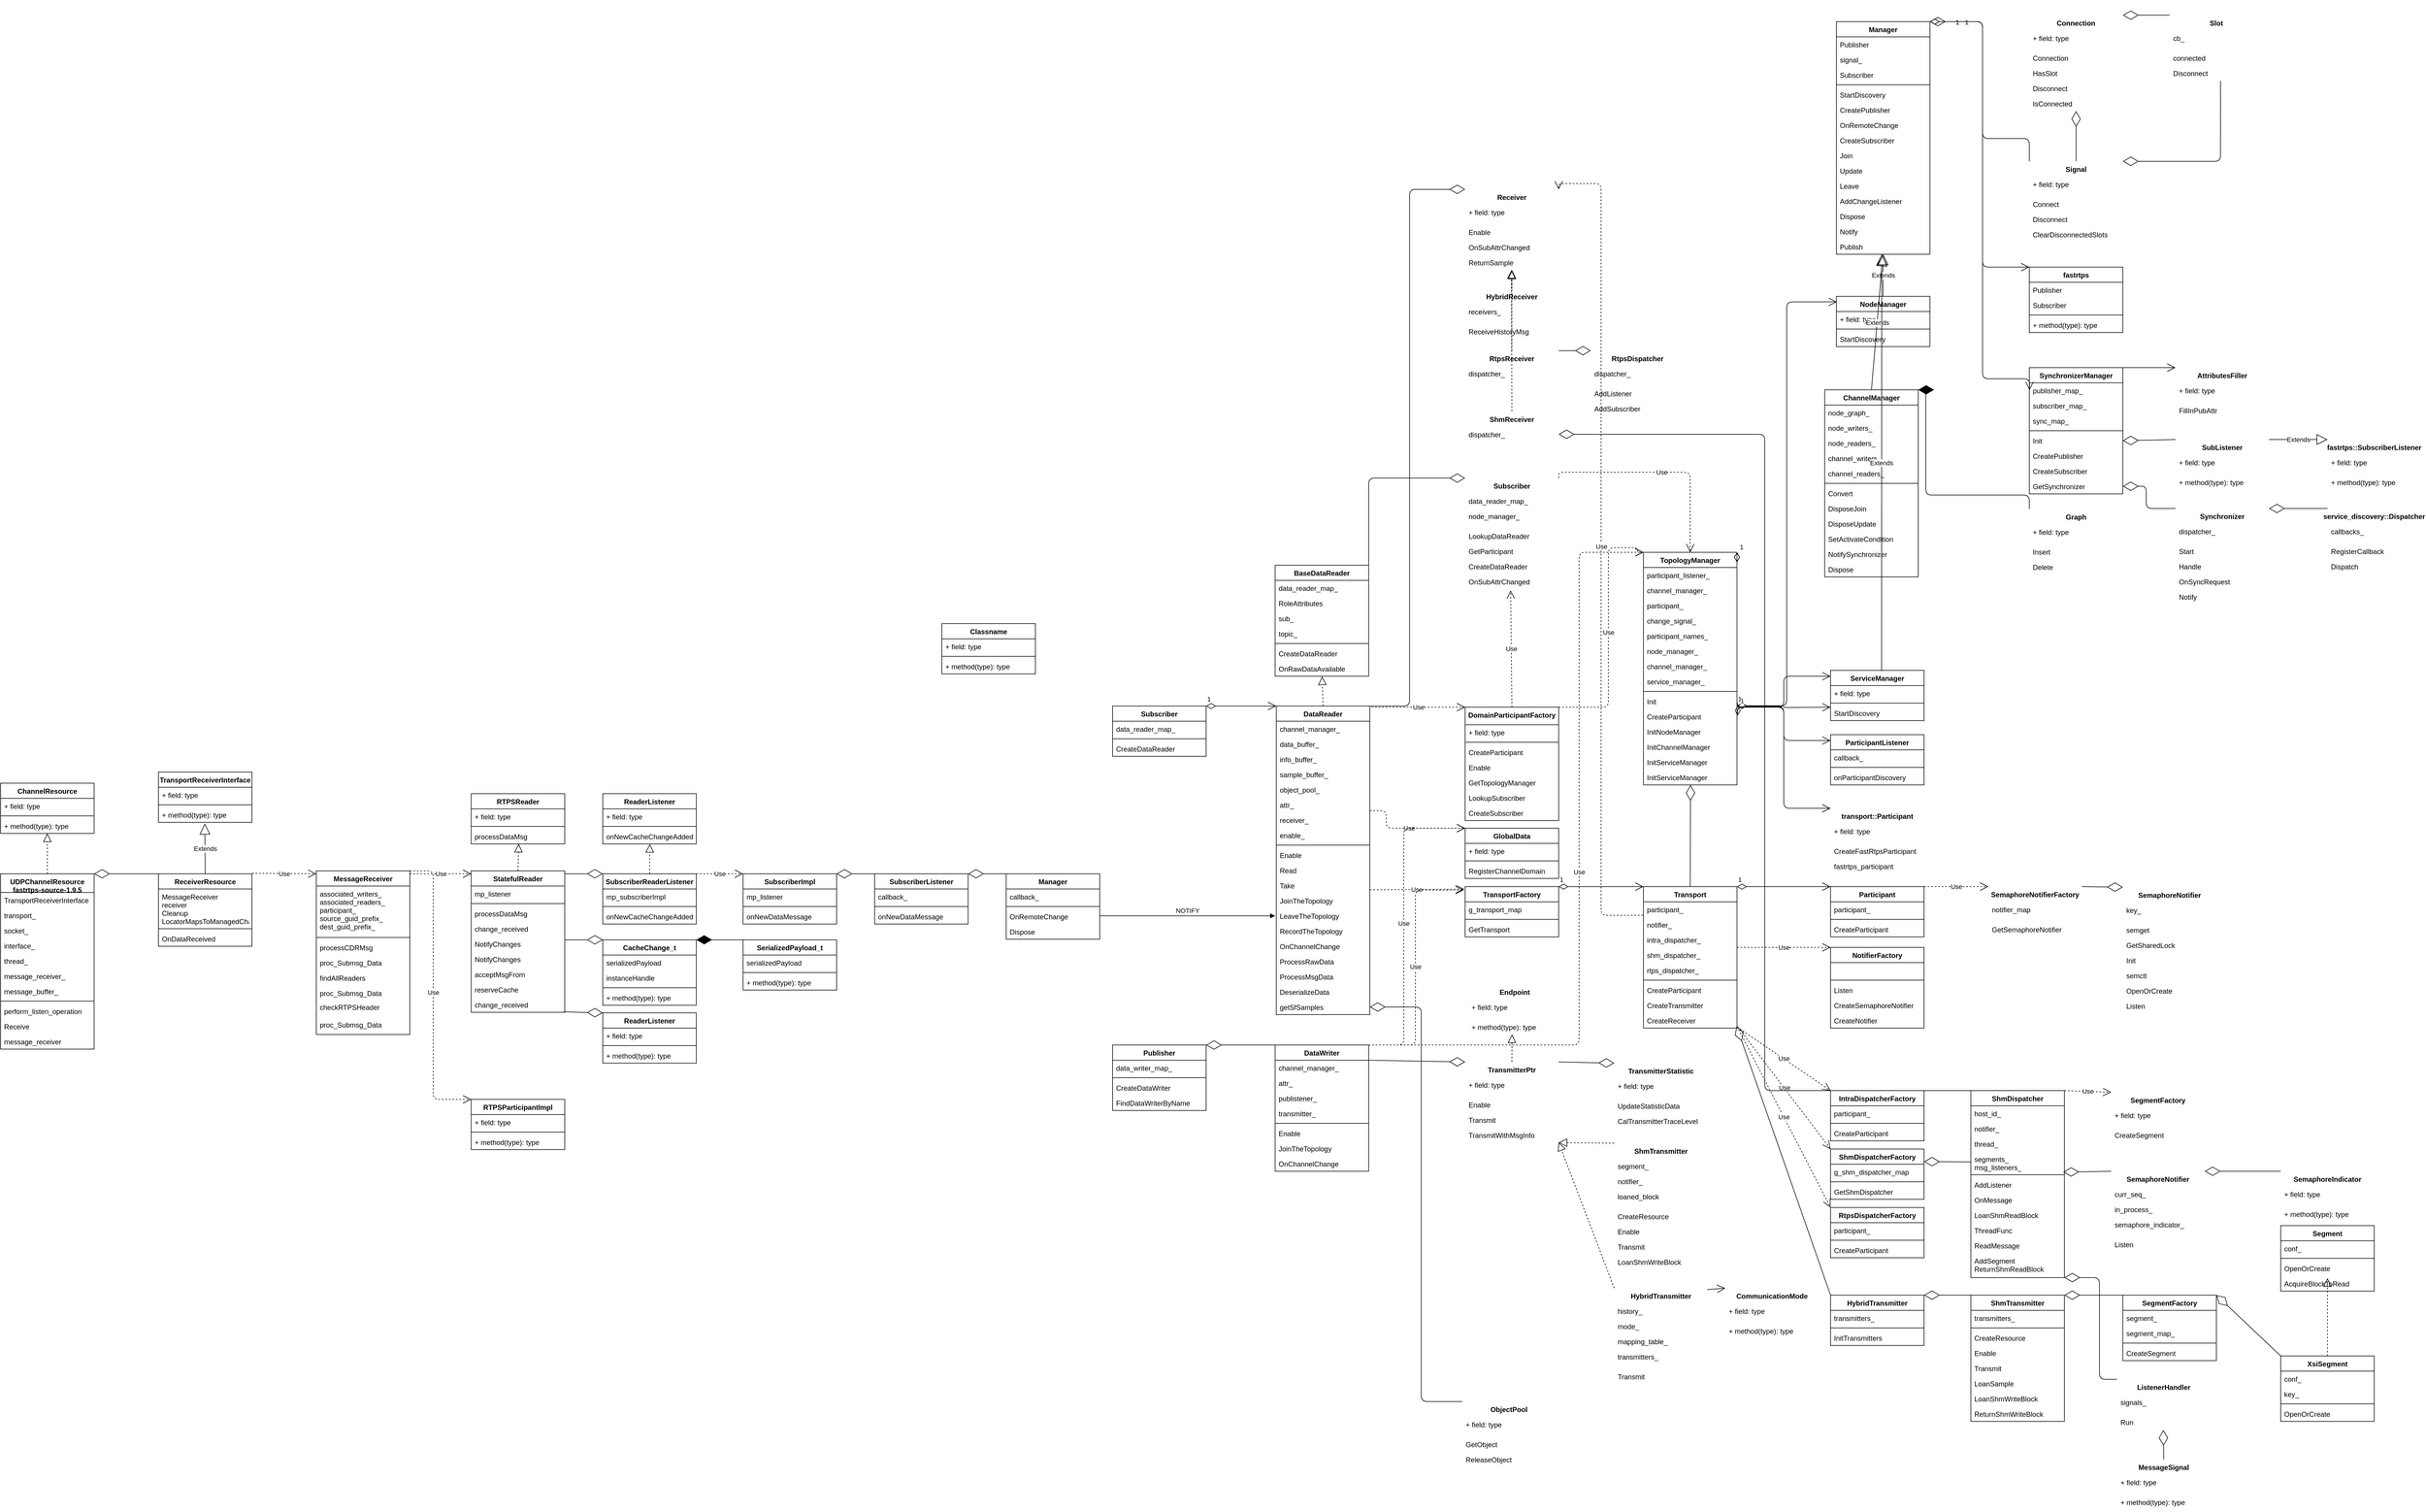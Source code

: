 <mxfile><diagram id="nbLNQBzGWnv_j3riIkKp" name="Page-1"><mxGraphModel dx="8573" dy="5047" grid="1" gridSize="10" guides="1" tooltips="1" connect="1" arrows="1" fold="1" page="1" pageScale="1" pageWidth="850" pageHeight="1100" math="0" shadow="0"><root><mxCell id="0"/><mxCell id="1" parent="0"/><mxCell id="669" value="" style="group" vertex="1" connectable="0" parent="1"><mxGeometry x="-2160" y="-1121" width="4140" height="2557" as="geometry"/></mxCell><mxCell id="2" value="DomainParticipantFactory" style="swimlane;fontStyle=1;align=center;verticalAlign=top;childLayout=stackLayout;horizontal=1;startSize=30;horizontalStack=0;resizeParent=1;resizeParentMax=0;resizeLast=0;collapsible=1;marginBottom=0;" parent="669" vertex="1"><mxGeometry x="2505" y="1184" width="160" height="194" as="geometry"><mxRectangle x="345" y="280" width="190" height="30" as="alternateBounds"/></mxGeometry></mxCell><mxCell id="3" value="+ field: type" style="text;strokeColor=none;fillColor=none;align=left;verticalAlign=top;spacingLeft=4;spacingRight=4;overflow=hidden;rotatable=0;points=[[0,0.5],[1,0.5]];portConstraint=eastwest;" parent="2" vertex="1"><mxGeometry y="30" width="160" height="26" as="geometry"/></mxCell><mxCell id="4" value="" style="line;strokeWidth=1;fillColor=none;align=left;verticalAlign=middle;spacingTop=-1;spacingLeft=3;spacingRight=3;rotatable=0;labelPosition=right;points=[];portConstraint=eastwest;strokeColor=inherit;" parent="2" vertex="1"><mxGeometry y="56" width="160" height="8" as="geometry"/></mxCell><mxCell id="5" value="CreateParticipant" style="text;strokeColor=none;fillColor=none;align=left;verticalAlign=top;spacingLeft=4;spacingRight=4;overflow=hidden;rotatable=0;points=[[0,0.5],[1,0.5]];portConstraint=eastwest;" parent="2" vertex="1"><mxGeometry y="64" width="160" height="26" as="geometry"/></mxCell><mxCell id="8" value="Enable" style="text;strokeColor=none;fillColor=none;align=left;verticalAlign=top;spacingLeft=4;spacingRight=4;overflow=hidden;rotatable=0;points=[[0,0.5],[1,0.5]];portConstraint=eastwest;" parent="2" vertex="1"><mxGeometry y="90" width="160" height="26" as="geometry"/></mxCell><mxCell id="416" value="GetTopologyManager" style="text;strokeColor=none;fillColor=none;align=left;verticalAlign=top;spacingLeft=4;spacingRight=4;overflow=hidden;rotatable=0;points=[[0,0.5],[1,0.5]];portConstraint=eastwest;" parent="2" vertex="1"><mxGeometry y="116" width="160" height="26" as="geometry"/></mxCell><mxCell id="417" value="LookupSubscriber" style="text;strokeColor=none;fillColor=none;align=left;verticalAlign=top;spacingLeft=4;spacingRight=4;overflow=hidden;rotatable=0;points=[[0,0.5],[1,0.5]];portConstraint=eastwest;" parent="2" vertex="1"><mxGeometry y="142" width="160" height="26" as="geometry"/></mxCell><mxCell id="105" value="CreateSubscriber" style="text;strokeColor=none;fillColor=none;align=left;verticalAlign=top;spacingLeft=4;spacingRight=4;overflow=hidden;rotatable=0;points=[[0,0.5],[1,0.5]];portConstraint=eastwest;" parent="2" vertex="1"><mxGeometry y="168" width="160" height="26" as="geometry"/></mxCell><mxCell id="10" value="TopologyManager" style="swimlane;fontStyle=1;align=center;verticalAlign=top;childLayout=stackLayout;horizontal=1;startSize=26;horizontalStack=0;resizeParent=1;resizeParentMax=0;resizeLast=0;collapsible=1;marginBottom=0;" parent="669" vertex="1"><mxGeometry x="2810" y="919" width="160" height="398" as="geometry"/></mxCell><mxCell id="11" value="participant_listener_" style="text;strokeColor=none;fillColor=none;align=left;verticalAlign=top;spacingLeft=4;spacingRight=4;overflow=hidden;rotatable=0;points=[[0,0.5],[1,0.5]];portConstraint=eastwest;" parent="10" vertex="1"><mxGeometry y="26" width="160" height="26" as="geometry"/></mxCell><mxCell id="395" value="channel_manager_" style="text;strokeColor=none;fillColor=none;align=left;verticalAlign=top;spacingLeft=4;spacingRight=4;overflow=hidden;rotatable=0;points=[[0,0.5],[1,0.5]];portConstraint=eastwest;" parent="10" vertex="1"><mxGeometry y="52" width="160" height="26" as="geometry"/></mxCell><mxCell id="557" value="participant_" style="text;strokeColor=none;fillColor=none;align=left;verticalAlign=top;spacingLeft=4;spacingRight=4;overflow=hidden;rotatable=0;points=[[0,0.5],[1,0.5]];portConstraint=eastwest;" parent="10" vertex="1"><mxGeometry y="78" width="160" height="26" as="geometry"/></mxCell><mxCell id="664" value="change_signal_" style="text;strokeColor=none;fillColor=none;align=left;verticalAlign=top;spacingLeft=4;spacingRight=4;overflow=hidden;rotatable=0;points=[[0,0.5],[1,0.5]];portConstraint=eastwest;" parent="10" vertex="1"><mxGeometry y="104" width="160" height="26" as="geometry"/></mxCell><mxCell id="665" value="participant_names_" style="text;strokeColor=none;fillColor=none;align=left;verticalAlign=top;spacingLeft=4;spacingRight=4;overflow=hidden;rotatable=0;points=[[0,0.5],[1,0.5]];portConstraint=eastwest;" parent="10" vertex="1"><mxGeometry y="130" width="160" height="26" as="geometry"/></mxCell><mxCell id="666" value="node_manager_" style="text;strokeColor=none;fillColor=none;align=left;verticalAlign=top;spacingLeft=4;spacingRight=4;overflow=hidden;rotatable=0;points=[[0,0.5],[1,0.5]];portConstraint=eastwest;" parent="10" vertex="1"><mxGeometry y="156" width="160" height="26" as="geometry"/></mxCell><mxCell id="667" value="channel_manager_" style="text;strokeColor=none;fillColor=none;align=left;verticalAlign=top;spacingLeft=4;spacingRight=4;overflow=hidden;rotatable=0;points=[[0,0.5],[1,0.5]];portConstraint=eastwest;" parent="10" vertex="1"><mxGeometry y="182" width="160" height="26" as="geometry"/></mxCell><mxCell id="106" value="service_manager_" style="text;strokeColor=none;fillColor=none;align=left;verticalAlign=top;spacingLeft=4;spacingRight=4;overflow=hidden;rotatable=0;points=[[0,0.5],[1,0.5]];portConstraint=eastwest;" parent="10" vertex="1"><mxGeometry y="208" width="160" height="26" as="geometry"/></mxCell><mxCell id="12" value="" style="line;strokeWidth=1;fillColor=none;align=left;verticalAlign=middle;spacingTop=-1;spacingLeft=3;spacingRight=3;rotatable=0;labelPosition=right;points=[];portConstraint=eastwest;strokeColor=inherit;" parent="10" vertex="1"><mxGeometry y="234" width="160" height="8" as="geometry"/></mxCell><mxCell id="13" value="Init" style="text;strokeColor=none;fillColor=none;align=left;verticalAlign=top;spacingLeft=4;spacingRight=4;overflow=hidden;rotatable=0;points=[[0,0.5],[1,0.5]];portConstraint=eastwest;" parent="10" vertex="1"><mxGeometry y="242" width="160" height="26" as="geometry"/></mxCell><mxCell id="15" value="CreateParticipant" style="text;strokeColor=none;fillColor=none;align=left;verticalAlign=top;spacingLeft=4;spacingRight=4;overflow=hidden;rotatable=0;points=[[0,0.5],[1,0.5]];portConstraint=eastwest;" parent="10" vertex="1"><mxGeometry y="268" width="160" height="26" as="geometry"/></mxCell><mxCell id="16" value="InitNodeManager" style="text;strokeColor=none;fillColor=none;align=left;verticalAlign=top;spacingLeft=4;spacingRight=4;overflow=hidden;rotatable=0;points=[[0,0.5],[1,0.5]];portConstraint=eastwest;" parent="10" vertex="1"><mxGeometry y="294" width="160" height="26" as="geometry"/></mxCell><mxCell id="18" value="InitChannelManager" style="text;strokeColor=none;fillColor=none;align=left;verticalAlign=top;spacingLeft=4;spacingRight=4;overflow=hidden;rotatable=0;points=[[0,0.5],[1,0.5]];portConstraint=eastwest;" parent="10" vertex="1"><mxGeometry y="320" width="160" height="26" as="geometry"/></mxCell><mxCell id="663" value="InitServiceManager" style="text;strokeColor=none;fillColor=none;align=left;verticalAlign=top;spacingLeft=4;spacingRight=4;overflow=hidden;rotatable=0;points=[[0,0.5],[1,0.5]];portConstraint=eastwest;" parent="10" vertex="1"><mxGeometry y="346" width="160" height="26" as="geometry"/></mxCell><mxCell id="19" value="InitServiceManager" style="text;strokeColor=none;fillColor=none;align=left;verticalAlign=top;spacingLeft=4;spacingRight=4;overflow=hidden;rotatable=0;points=[[0,0.5],[1,0.5]];portConstraint=eastwest;" parent="10" vertex="1"><mxGeometry y="372" width="160" height="26" as="geometry"/></mxCell><mxCell id="14" value="Use" style="endArrow=open;endSize=12;dashed=1;html=1;entryX=0;entryY=0;entryDx=0;entryDy=0;exitX=1;exitY=0;exitDx=0;exitDy=0;edgeStyle=orthogonalEdgeStyle;" parent="669" source="2" target="10" edge="1"><mxGeometry width="160" relative="1" as="geometry"><mxPoint x="2660" y="1214" as="sourcePoint"/><mxPoint x="2580" y="1324" as="targetPoint"/><Array as="points"><mxPoint x="2750" y="1184"/><mxPoint x="2750" y="911"/><mxPoint x="2800" y="911"/></Array></mxGeometry></mxCell><mxCell id="20" value="1" style="endArrow=open;html=1;endSize=12;startArrow=diamondThin;startSize=14;startFill=0;edgeStyle=orthogonalEdgeStyle;align=left;verticalAlign=bottom;exitX=1;exitY=0.808;exitDx=0;exitDy=0;exitPerimeter=0;" parent="669" source="13" edge="1"><mxGeometry x="-1" y="3" relative="1" as="geometry"><mxPoint x="2970" y="1184" as="sourcePoint"/><mxPoint x="3130" y="1184" as="targetPoint"/></mxGeometry></mxCell><mxCell id="21" value="ChannelManager" style="swimlane;fontStyle=1;align=center;verticalAlign=top;childLayout=stackLayout;horizontal=1;startSize=26;horizontalStack=0;resizeParent=1;resizeParentMax=0;resizeLast=0;collapsible=1;marginBottom=0;" parent="669" vertex="1"><mxGeometry x="3120" y="641" width="160" height="320" as="geometry"/></mxCell><mxCell id="549" value="node_graph_" style="text;strokeColor=none;fillColor=none;align=left;verticalAlign=top;spacingLeft=4;spacingRight=4;overflow=hidden;rotatable=0;points=[[0,0.5],[1,0.5]];portConstraint=eastwest;" parent="21" vertex="1"><mxGeometry y="26" width="160" height="26" as="geometry"/></mxCell><mxCell id="550" value="node_writers_" style="text;strokeColor=none;fillColor=none;align=left;verticalAlign=top;spacingLeft=4;spacingRight=4;overflow=hidden;rotatable=0;points=[[0,0.5],[1,0.5]];portConstraint=eastwest;" parent="21" vertex="1"><mxGeometry y="52" width="160" height="26" as="geometry"/></mxCell><mxCell id="551" value="node_readers_" style="text;strokeColor=none;fillColor=none;align=left;verticalAlign=top;spacingLeft=4;spacingRight=4;overflow=hidden;rotatable=0;points=[[0,0.5],[1,0.5]];portConstraint=eastwest;" parent="21" vertex="1"><mxGeometry y="78" width="160" height="26" as="geometry"/></mxCell><mxCell id="552" value="channel_writers_" style="text;strokeColor=none;fillColor=none;align=left;verticalAlign=top;spacingLeft=4;spacingRight=4;overflow=hidden;rotatable=0;points=[[0,0.5],[1,0.5]];portConstraint=eastwest;" parent="21" vertex="1"><mxGeometry y="104" width="160" height="26" as="geometry"/></mxCell><mxCell id="22" value="channel_readers_" style="text;strokeColor=none;fillColor=none;align=left;verticalAlign=top;spacingLeft=4;spacingRight=4;overflow=hidden;rotatable=0;points=[[0,0.5],[1,0.5]];portConstraint=eastwest;" parent="21" vertex="1"><mxGeometry y="130" width="160" height="26" as="geometry"/></mxCell><mxCell id="23" value="" style="line;strokeWidth=1;fillColor=none;align=left;verticalAlign=middle;spacingTop=-1;spacingLeft=3;spacingRight=3;rotatable=0;labelPosition=right;points=[];portConstraint=eastwest;strokeColor=inherit;" parent="21" vertex="1"><mxGeometry y="156" width="160" height="8" as="geometry"/></mxCell><mxCell id="501" value="Convert" style="text;strokeColor=none;fillColor=none;align=left;verticalAlign=top;spacingLeft=4;spacingRight=4;overflow=hidden;rotatable=0;points=[[0,0.5],[1,0.5]];portConstraint=eastwest;" parent="21" vertex="1"><mxGeometry y="164" width="160" height="26" as="geometry"/></mxCell><mxCell id="507" value="DisposeJoin" style="text;strokeColor=none;fillColor=none;align=left;verticalAlign=top;spacingLeft=4;spacingRight=4;overflow=hidden;rotatable=0;points=[[0,0.5],[1,0.5]];portConstraint=eastwest;" parent="21" vertex="1"><mxGeometry y="190" width="160" height="26" as="geometry"/></mxCell><mxCell id="617" value="DisposeUpdate" style="text;strokeColor=none;fillColor=none;align=left;verticalAlign=top;spacingLeft=4;spacingRight=4;overflow=hidden;rotatable=0;points=[[0,0.5],[1,0.5]];portConstraint=eastwest;" parent="21" vertex="1"><mxGeometry y="216" width="160" height="26" as="geometry"/></mxCell><mxCell id="508" value="SetActivateCondition" style="text;strokeColor=none;fillColor=none;align=left;verticalAlign=top;spacingLeft=4;spacingRight=4;overflow=hidden;rotatable=0;points=[[0,0.5],[1,0.5]];portConstraint=eastwest;" parent="21" vertex="1"><mxGeometry y="242" width="160" height="26" as="geometry"/></mxCell><mxCell id="618" value="NotifySynchronizer" style="text;strokeColor=none;fillColor=none;align=left;verticalAlign=top;spacingLeft=4;spacingRight=4;overflow=hidden;rotatable=0;points=[[0,0.5],[1,0.5]];portConstraint=eastwest;" parent="21" vertex="1"><mxGeometry y="268" width="160" height="26" as="geometry"/></mxCell><mxCell id="662" value="Dispose" style="text;strokeColor=none;fillColor=none;align=left;verticalAlign=top;spacingLeft=4;spacingRight=4;overflow=hidden;rotatable=0;points=[[0,0.5],[1,0.5]];portConstraint=eastwest;" parent="21" vertex="1"><mxGeometry y="294" width="160" height="26" as="geometry"/></mxCell><mxCell id="25" value="NodeManager" style="swimlane;fontStyle=1;align=center;verticalAlign=top;childLayout=stackLayout;horizontal=1;startSize=26;horizontalStack=0;resizeParent=1;resizeParentMax=0;resizeLast=0;collapsible=1;marginBottom=0;" parent="669" vertex="1"><mxGeometry x="3140" y="481" width="160" height="86" as="geometry"/></mxCell><mxCell id="26" value="+ field: type" style="text;strokeColor=none;fillColor=none;align=left;verticalAlign=top;spacingLeft=4;spacingRight=4;overflow=hidden;rotatable=0;points=[[0,0.5],[1,0.5]];portConstraint=eastwest;" parent="25" vertex="1"><mxGeometry y="26" width="160" height="26" as="geometry"/></mxCell><mxCell id="27" value="" style="line;strokeWidth=1;fillColor=none;align=left;verticalAlign=middle;spacingTop=-1;spacingLeft=3;spacingRight=3;rotatable=0;labelPosition=right;points=[];portConstraint=eastwest;strokeColor=inherit;" parent="25" vertex="1"><mxGeometry y="52" width="160" height="8" as="geometry"/></mxCell><mxCell id="28" value="StartDiscovery" style="text;strokeColor=none;fillColor=none;align=left;verticalAlign=top;spacingLeft=4;spacingRight=4;overflow=hidden;rotatable=0;points=[[0,0.5],[1,0.5]];portConstraint=eastwest;" parent="25" vertex="1"><mxGeometry y="60" width="160" height="26" as="geometry"/></mxCell><mxCell id="30" value="1" style="endArrow=open;html=1;endSize=12;startArrow=diamondThin;startSize=14;startFill=0;edgeStyle=orthogonalEdgeStyle;align=left;verticalAlign=bottom;entryX=0.006;entryY=0.111;entryDx=0;entryDy=0;entryPerimeter=0;exitX=1.001;exitY=0.79;exitDx=0;exitDy=0;exitPerimeter=0;" parent="669" source="13" target="25" edge="1"><mxGeometry x="-1" y="3" relative="1" as="geometry"><mxPoint x="2970" y="1184" as="sourcePoint"/><mxPoint x="3050" y="1214" as="targetPoint"/></mxGeometry></mxCell><mxCell id="31" value="ServiceManager" style="swimlane;fontStyle=1;align=center;verticalAlign=top;childLayout=stackLayout;horizontal=1;startSize=26;horizontalStack=0;resizeParent=1;resizeParentMax=0;resizeLast=0;collapsible=1;marginBottom=0;" parent="669" vertex="1"><mxGeometry x="3130" y="1121" width="160" height="86" as="geometry"/></mxCell><mxCell id="32" value="+ field: type" style="text;strokeColor=none;fillColor=none;align=left;verticalAlign=top;spacingLeft=4;spacingRight=4;overflow=hidden;rotatable=0;points=[[0,0.5],[1,0.5]];portConstraint=eastwest;" parent="31" vertex="1"><mxGeometry y="26" width="160" height="26" as="geometry"/></mxCell><mxCell id="33" value="" style="line;strokeWidth=1;fillColor=none;align=left;verticalAlign=middle;spacingTop=-1;spacingLeft=3;spacingRight=3;rotatable=0;labelPosition=right;points=[];portConstraint=eastwest;strokeColor=inherit;" parent="31" vertex="1"><mxGeometry y="52" width="160" height="8" as="geometry"/></mxCell><mxCell id="34" value="StartDiscovery" style="text;strokeColor=none;fillColor=none;align=left;verticalAlign=top;spacingLeft=4;spacingRight=4;overflow=hidden;rotatable=0;points=[[0,0.5],[1,0.5]];portConstraint=eastwest;" parent="31" vertex="1"><mxGeometry y="60" width="160" height="26" as="geometry"/></mxCell><mxCell id="35" value="1" style="endArrow=open;html=1;endSize=12;startArrow=diamondThin;startSize=14;startFill=0;edgeStyle=orthogonalEdgeStyle;align=left;verticalAlign=bottom;exitX=1;exitY=0;exitDx=0;exitDy=0;entryX=0;entryY=0.116;entryDx=0;entryDy=0;entryPerimeter=0;" parent="669" source="10" target="31" edge="1"><mxGeometry x="-1" y="3" relative="1" as="geometry"><mxPoint x="2980" y="1194" as="sourcePoint"/><mxPoint x="3140" y="1194" as="targetPoint"/><Array as="points"><mxPoint x="3050" y="1184"/><mxPoint x="3050" y="1131"/></Array></mxGeometry></mxCell><mxCell id="36" value="Manager" style="swimlane;fontStyle=1;align=center;verticalAlign=top;childLayout=stackLayout;horizontal=1;startSize=26;horizontalStack=0;resizeParent=1;resizeParentMax=0;resizeLast=0;collapsible=1;marginBottom=0;" parent="669" vertex="1"><mxGeometry x="3140" y="11" width="160" height="398" as="geometry"/></mxCell><mxCell id="510" value="Publisher" style="text;strokeColor=none;fillColor=none;align=left;verticalAlign=top;spacingLeft=4;spacingRight=4;overflow=hidden;rotatable=0;points=[[0,0.5],[1,0.5]];portConstraint=eastwest;" parent="36" vertex="1"><mxGeometry y="26" width="160" height="26" as="geometry"/></mxCell><mxCell id="37" value="signal_" style="text;strokeColor=none;fillColor=none;align=left;verticalAlign=top;spacingLeft=4;spacingRight=4;overflow=hidden;rotatable=0;points=[[0,0.5],[1,0.5]];portConstraint=eastwest;" parent="36" vertex="1"><mxGeometry y="52" width="160" height="26" as="geometry"/></mxCell><mxCell id="41" value="Subscriber" style="text;strokeColor=none;fillColor=none;align=left;verticalAlign=top;spacingLeft=4;spacingRight=4;overflow=hidden;rotatable=0;points=[[0,0.5],[1,0.5]];portConstraint=eastwest;" parent="36" vertex="1"><mxGeometry y="78" width="160" height="26" as="geometry"/></mxCell><mxCell id="38" value="" style="line;strokeWidth=1;fillColor=none;align=left;verticalAlign=middle;spacingTop=-1;spacingLeft=3;spacingRight=3;rotatable=0;labelPosition=right;points=[];portConstraint=eastwest;strokeColor=inherit;" parent="36" vertex="1"><mxGeometry y="104" width="160" height="8" as="geometry"/></mxCell><mxCell id="39" value="StartDiscovery" style="text;strokeColor=none;fillColor=none;align=left;verticalAlign=top;spacingLeft=4;spacingRight=4;overflow=hidden;rotatable=0;points=[[0,0.5],[1,0.5]];portConstraint=eastwest;" parent="36" vertex="1"><mxGeometry y="112" width="160" height="26" as="geometry"/></mxCell><mxCell id="371" value="CreatePublisher" style="text;strokeColor=none;fillColor=none;align=left;verticalAlign=top;spacingLeft=4;spacingRight=4;overflow=hidden;rotatable=0;points=[[0,0.5],[1,0.5]];portConstraint=eastwest;" parent="36" vertex="1"><mxGeometry y="138" width="160" height="26" as="geometry"/></mxCell><mxCell id="372" value="OnRemoteChange" style="text;strokeColor=none;fillColor=none;align=left;verticalAlign=top;spacingLeft=4;spacingRight=4;overflow=hidden;rotatable=0;points=[[0,0.5],[1,0.5]];portConstraint=eastwest;" parent="36" vertex="1"><mxGeometry y="164" width="160" height="26" as="geometry"/></mxCell><mxCell id="535" value="CreateSubscriber" style="text;strokeColor=none;fillColor=none;align=left;verticalAlign=top;spacingLeft=4;spacingRight=4;overflow=hidden;rotatable=0;points=[[0,0.5],[1,0.5]];portConstraint=eastwest;" parent="36" vertex="1"><mxGeometry y="190" width="160" height="26" as="geometry"/></mxCell><mxCell id="537" value="Join" style="text;strokeColor=none;fillColor=none;align=left;verticalAlign=top;spacingLeft=4;spacingRight=4;overflow=hidden;rotatable=0;points=[[0,0.5],[1,0.5]];portConstraint=eastwest;" parent="36" vertex="1"><mxGeometry y="216" width="160" height="26" as="geometry"/></mxCell><mxCell id="536" value="Update" style="text;strokeColor=none;fillColor=none;align=left;verticalAlign=top;spacingLeft=4;spacingRight=4;overflow=hidden;rotatable=0;points=[[0,0.5],[1,0.5]];portConstraint=eastwest;" parent="36" vertex="1"><mxGeometry y="242" width="160" height="26" as="geometry"/></mxCell><mxCell id="538" value="Leave" style="text;strokeColor=none;fillColor=none;align=left;verticalAlign=top;spacingLeft=4;spacingRight=4;overflow=hidden;rotatable=0;points=[[0,0.5],[1,0.5]];portConstraint=eastwest;" parent="36" vertex="1"><mxGeometry y="268" width="160" height="26" as="geometry"/></mxCell><mxCell id="539" value="AddChangeListener" style="text;strokeColor=none;fillColor=none;align=left;verticalAlign=top;spacingLeft=4;spacingRight=4;overflow=hidden;rotatable=0;points=[[0,0.5],[1,0.5]];portConstraint=eastwest;" parent="36" vertex="1"><mxGeometry y="294" width="160" height="26" as="geometry"/></mxCell><mxCell id="540" value="Dispose" style="text;strokeColor=none;fillColor=none;align=left;verticalAlign=top;spacingLeft=4;spacingRight=4;overflow=hidden;rotatable=0;points=[[0,0.5],[1,0.5]];portConstraint=eastwest;" parent="36" vertex="1"><mxGeometry y="320" width="160" height="26" as="geometry"/></mxCell><mxCell id="541" value="Notify" style="text;strokeColor=none;fillColor=none;align=left;verticalAlign=top;spacingLeft=4;spacingRight=4;overflow=hidden;rotatable=0;points=[[0,0.5],[1,0.5]];portConstraint=eastwest;" parent="36" vertex="1"><mxGeometry y="346" width="160" height="26" as="geometry"/></mxCell><mxCell id="40" value="Publish" style="text;strokeColor=none;fillColor=none;align=left;verticalAlign=top;spacingLeft=4;spacingRight=4;overflow=hidden;rotatable=0;points=[[0,0.5],[1,0.5]];portConstraint=eastwest;" parent="36" vertex="1"><mxGeometry y="372" width="160" height="26" as="geometry"/></mxCell><mxCell id="42" value="Extends" style="endArrow=block;endSize=16;endFill=0;html=1;entryX=0.5;entryY=1;entryDx=0;entryDy=0;exitX=0.5;exitY=0;exitDx=0;exitDy=0;" parent="669" source="25" target="36" edge="1"><mxGeometry width="160" relative="1" as="geometry"><mxPoint x="2970" y="825" as="sourcePoint"/><mxPoint x="3130" y="825" as="targetPoint"/></mxGeometry></mxCell><mxCell id="44" value="Extends" style="endArrow=block;endSize=16;endFill=0;html=1;entryX=0.496;entryY=1.078;entryDx=0;entryDy=0;exitX=0.5;exitY=0;exitDx=0;exitDy=0;entryPerimeter=0;" parent="669" source="21" target="40" edge="1"><mxGeometry width="160" relative="1" as="geometry"><mxPoint x="3220" y="880" as="sourcePoint"/><mxPoint x="3220" y="788" as="targetPoint"/></mxGeometry></mxCell><mxCell id="45" value="Extends" style="endArrow=block;endSize=16;endFill=0;html=1;exitX=0.546;exitY=0.012;exitDx=0;exitDy=0;exitPerimeter=0;entryX=0.485;entryY=0.999;entryDx=0;entryDy=0;entryPerimeter=0;" parent="669" source="31" target="40" edge="1"><mxGeometry width="160" relative="1" as="geometry"><mxPoint x="3220" y="1020" as="sourcePoint"/><mxPoint x="3210" y="807" as="targetPoint"/></mxGeometry></mxCell><mxCell id="46" value="fastrtps" style="swimlane;fontStyle=1;align=center;verticalAlign=top;childLayout=stackLayout;horizontal=1;startSize=26;horizontalStack=0;resizeParent=1;resizeParentMax=0;resizeLast=0;collapsible=1;marginBottom=0;" parent="669" vertex="1"><mxGeometry x="3470" y="431" width="160" height="112" as="geometry"/></mxCell><mxCell id="47" value="Publisher" style="text;strokeColor=none;fillColor=none;align=left;verticalAlign=top;spacingLeft=4;spacingRight=4;overflow=hidden;rotatable=0;points=[[0,0.5],[1,0.5]];portConstraint=eastwest;fontStyle=0" parent="46" vertex="1"><mxGeometry y="26" width="160" height="26" as="geometry"/></mxCell><mxCell id="50" value="Subscriber" style="text;strokeColor=none;fillColor=none;align=left;verticalAlign=top;spacingLeft=4;spacingRight=4;overflow=hidden;rotatable=0;points=[[0,0.5],[1,0.5]];portConstraint=eastwest;fontStyle=0" parent="46" vertex="1"><mxGeometry y="52" width="160" height="26" as="geometry"/></mxCell><mxCell id="48" value="" style="line;strokeWidth=1;fillColor=none;align=left;verticalAlign=middle;spacingTop=-1;spacingLeft=3;spacingRight=3;rotatable=0;labelPosition=right;points=[];portConstraint=eastwest;strokeColor=inherit;" parent="46" vertex="1"><mxGeometry y="78" width="160" height="8" as="geometry"/></mxCell><mxCell id="49" value="+ method(type): type" style="text;strokeColor=none;fillColor=none;align=left;verticalAlign=top;spacingLeft=4;spacingRight=4;overflow=hidden;rotatable=0;points=[[0,0.5],[1,0.5]];portConstraint=eastwest;" parent="46" vertex="1"><mxGeometry y="86" width="160" height="26" as="geometry"/></mxCell><mxCell id="52" value="1" style="endArrow=open;html=1;endSize=12;startArrow=diamondThin;startSize=14;startFill=0;edgeStyle=orthogonalEdgeStyle;align=left;verticalAlign=bottom;entryX=0;entryY=0;entryDx=0;entryDy=0;exitX=1;exitY=0;exitDx=0;exitDy=0;" parent="669" source="36" target="46" edge="1"><mxGeometry x="-0.857" y="-10" relative="1" as="geometry"><mxPoint x="3200" y="886" as="sourcePoint"/><mxPoint x="3360" y="886" as="targetPoint"/><Array as="points"><mxPoint x="3390" y="11"/><mxPoint x="3390" y="431"/></Array><mxPoint as="offset"/></mxGeometry></mxCell><mxCell id="59" value="SynchronizerManager" style="swimlane;fontStyle=1;align=center;verticalAlign=top;childLayout=stackLayout;horizontal=1;startSize=26;horizontalStack=0;resizeParent=1;resizeParentMax=0;resizeLast=0;collapsible=1;marginBottom=0;" parent="669" vertex="1"><mxGeometry x="3470" y="603" width="160" height="216" as="geometry"/></mxCell><mxCell id="404" value="publisher_map_" style="text;strokeColor=none;fillColor=none;align=left;verticalAlign=top;spacingLeft=4;spacingRight=4;overflow=hidden;rotatable=0;points=[[0,0.5],[1,0.5]];portConstraint=eastwest;fontStyle=0" parent="59" vertex="1"><mxGeometry y="26" width="160" height="26" as="geometry"/></mxCell><mxCell id="616" value="subscriber_map_" style="text;strokeColor=none;fillColor=none;align=left;verticalAlign=top;spacingLeft=4;spacingRight=4;overflow=hidden;rotatable=0;points=[[0,0.5],[1,0.5]];portConstraint=eastwest;fontStyle=0" parent="59" vertex="1"><mxGeometry y="52" width="160" height="26" as="geometry"/></mxCell><mxCell id="60" value="sync_map_" style="text;strokeColor=none;fillColor=none;align=left;verticalAlign=top;spacingLeft=4;spacingRight=4;overflow=hidden;rotatable=0;points=[[0,0.5],[1,0.5]];portConstraint=eastwest;fontStyle=0" parent="59" vertex="1"><mxGeometry y="78" width="160" height="26" as="geometry"/></mxCell><mxCell id="62" value="" style="line;strokeWidth=1;fillColor=none;align=left;verticalAlign=middle;spacingTop=-1;spacingLeft=3;spacingRight=3;rotatable=0;labelPosition=right;points=[];portConstraint=eastwest;strokeColor=inherit;" parent="59" vertex="1"><mxGeometry y="104" width="160" height="8" as="geometry"/></mxCell><mxCell id="63" value="Init" style="text;strokeColor=none;fillColor=none;align=left;verticalAlign=top;spacingLeft=4;spacingRight=4;overflow=hidden;rotatable=0;points=[[0,0.5],[1,0.5]];portConstraint=eastwest;" parent="59" vertex="1"><mxGeometry y="112" width="160" height="26" as="geometry"/></mxCell><mxCell id="403" value="CreatePublisher" style="text;strokeColor=none;fillColor=none;align=left;verticalAlign=top;spacingLeft=4;spacingRight=4;overflow=hidden;rotatable=0;points=[[0,0.5],[1,0.5]];portConstraint=eastwest;" parent="59" vertex="1"><mxGeometry y="138" width="160" height="26" as="geometry"/></mxCell><mxCell id="600" value="CreateSubscriber" style="text;strokeColor=none;fillColor=none;align=left;verticalAlign=top;spacingLeft=4;spacingRight=4;overflow=hidden;rotatable=0;points=[[0,0.5],[1,0.5]];portConstraint=eastwest;" parent="59" vertex="1"><mxGeometry y="164" width="160" height="26" as="geometry"/></mxCell><mxCell id="373" value="GetSynchronizer" style="text;strokeColor=none;fillColor=none;align=left;verticalAlign=top;spacingLeft=4;spacingRight=4;overflow=hidden;rotatable=0;points=[[0,0.5],[1,0.5]];portConstraint=eastwest;" parent="59" vertex="1"><mxGeometry y="190" width="160" height="26" as="geometry"/></mxCell><mxCell id="64" value="1" style="endArrow=open;html=1;endSize=12;startArrow=diamondThin;startSize=14;startFill=0;edgeStyle=orthogonalEdgeStyle;align=left;verticalAlign=bottom;entryX=0.002;entryY=0.178;entryDx=0;entryDy=0;exitX=1;exitY=0;exitDx=0;exitDy=0;entryPerimeter=0;" parent="669" source="36" target="59" edge="1"><mxGeometry x="-0.857" y="-10" relative="1" as="geometry"><mxPoint x="3300" y="616.0" as="sourcePoint"/><mxPoint x="3480" y="616.0" as="targetPoint"/><Array as="points"><mxPoint x="3390" y="11"/><mxPoint x="3390" y="622"/><mxPoint x="3470" y="622"/></Array><mxPoint as="offset"/></mxGeometry></mxCell><mxCell id="65" value="ParticipantListener" style="swimlane;fontStyle=1;align=center;verticalAlign=top;childLayout=stackLayout;horizontal=1;startSize=26;horizontalStack=0;resizeParent=1;resizeParentMax=0;resizeLast=0;collapsible=1;marginBottom=0;" parent="669" vertex="1"><mxGeometry x="3130" y="1231" width="160" height="86" as="geometry"/></mxCell><mxCell id="66" value="callback_" style="text;strokeColor=none;fillColor=none;align=left;verticalAlign=top;spacingLeft=4;spacingRight=4;overflow=hidden;rotatable=0;points=[[0,0.5],[1,0.5]];portConstraint=eastwest;" parent="65" vertex="1"><mxGeometry y="26" width="160" height="26" as="geometry"/></mxCell><mxCell id="67" value="" style="line;strokeWidth=1;fillColor=none;align=left;verticalAlign=middle;spacingTop=-1;spacingLeft=3;spacingRight=3;rotatable=0;labelPosition=right;points=[];portConstraint=eastwest;strokeColor=inherit;" parent="65" vertex="1"><mxGeometry y="52" width="160" height="8" as="geometry"/></mxCell><mxCell id="443" value="onParticipantDiscovery" style="text;strokeColor=none;fillColor=none;align=left;verticalAlign=top;spacingLeft=4;spacingRight=4;overflow=hidden;rotatable=0;points=[[0,0.5],[1,0.5]];portConstraint=eastwest;" parent="65" vertex="1"><mxGeometry y="60" width="160" height="26" as="geometry"/></mxCell><mxCell id="69" value="1" style="endArrow=open;html=1;endSize=12;startArrow=diamondThin;startSize=14;startFill=0;edgeStyle=orthogonalEdgeStyle;align=left;verticalAlign=bottom;exitX=1;exitY=0;exitDx=0;exitDy=0;entryX=0;entryY=0.116;entryDx=0;entryDy=0;entryPerimeter=0;" parent="669" source="10" target="65" edge="1"><mxGeometry x="-1" y="3" relative="1" as="geometry"><mxPoint x="2980" y="1194" as="sourcePoint"/><mxPoint x="3140" y="1323.976" as="targetPoint"/><Array as="points"><mxPoint x="3050" y="1184"/><mxPoint x="3050" y="1241"/></Array></mxGeometry></mxCell><mxCell id="70" value="Subscriber" style="swimlane;fontStyle=1;align=center;verticalAlign=top;childLayout=stackLayout;horizontal=1;startSize=26;horizontalStack=0;resizeParent=1;resizeParentMax=0;resizeLast=0;collapsible=1;marginBottom=0;" parent="669" vertex="1"><mxGeometry x="1902" y="1182" width="160" height="86" as="geometry"/></mxCell><mxCell id="71" value="data_reader_map_" style="text;strokeColor=none;fillColor=none;align=left;verticalAlign=top;spacingLeft=4;spacingRight=4;overflow=hidden;rotatable=0;points=[[0,0.5],[1,0.5]];portConstraint=eastwest;" parent="70" vertex="1"><mxGeometry y="26" width="160" height="26" as="geometry"/></mxCell><mxCell id="72" value="" style="line;strokeWidth=1;fillColor=none;align=left;verticalAlign=middle;spacingTop=-1;spacingLeft=3;spacingRight=3;rotatable=0;labelPosition=right;points=[];portConstraint=eastwest;strokeColor=inherit;" parent="70" vertex="1"><mxGeometry y="52" width="160" height="8" as="geometry"/></mxCell><mxCell id="73" value="CreateDataReader" style="text;strokeColor=none;fillColor=none;align=left;verticalAlign=top;spacingLeft=4;spacingRight=4;overflow=hidden;rotatable=0;points=[[0,0.5],[1,0.5]];portConstraint=eastwest;" parent="70" vertex="1"><mxGeometry y="60" width="160" height="26" as="geometry"/></mxCell><mxCell id="74" value="DataReader" style="swimlane;fontStyle=1;align=center;verticalAlign=top;childLayout=stackLayout;horizontal=1;startSize=26;horizontalStack=0;resizeParent=1;resizeParentMax=0;resizeLast=0;collapsible=1;marginBottom=0;" parent="669" vertex="1"><mxGeometry x="2182" y="1182" width="160" height="528" as="geometry"/></mxCell><mxCell id="175" value="channel_manager_" style="text;strokeColor=none;fillColor=none;align=left;verticalAlign=top;spacingLeft=4;spacingRight=4;overflow=hidden;rotatable=0;points=[[0,0.5],[1,0.5]];portConstraint=eastwest;" parent="74" vertex="1"><mxGeometry y="26" width="160" height="26" as="geometry"/></mxCell><mxCell id="176" value="data_buffer_" style="text;strokeColor=none;fillColor=none;align=left;verticalAlign=top;spacingLeft=4;spacingRight=4;overflow=hidden;rotatable=0;points=[[0,0.5],[1,0.5]];portConstraint=eastwest;" parent="74" vertex="1"><mxGeometry y="52" width="160" height="26" as="geometry"/></mxCell><mxCell id="177" value="info_buffer_" style="text;strokeColor=none;fillColor=none;align=left;verticalAlign=top;spacingLeft=4;spacingRight=4;overflow=hidden;rotatable=0;points=[[0,0.5],[1,0.5]];portConstraint=eastwest;" parent="74" vertex="1"><mxGeometry y="78" width="160" height="26" as="geometry"/></mxCell><mxCell id="178" value="sample_buffer_" style="text;strokeColor=none;fillColor=none;align=left;verticalAlign=top;spacingLeft=4;spacingRight=4;overflow=hidden;rotatable=0;points=[[0,0.5],[1,0.5]];portConstraint=eastwest;" parent="74" vertex="1"><mxGeometry y="104" width="160" height="26" as="geometry"/></mxCell><mxCell id="179" value="object_pool_" style="text;strokeColor=none;fillColor=none;align=left;verticalAlign=top;spacingLeft=4;spacingRight=4;overflow=hidden;rotatable=0;points=[[0,0.5],[1,0.5]];portConstraint=eastwest;" parent="74" vertex="1"><mxGeometry y="130" width="160" height="26" as="geometry"/></mxCell><mxCell id="426" value="attr_" style="text;strokeColor=none;fillColor=none;align=left;verticalAlign=top;spacingLeft=4;spacingRight=4;overflow=hidden;rotatable=0;points=[[0,0.5],[1,0.5]];portConstraint=eastwest;" parent="74" vertex="1"><mxGeometry y="156" width="160" height="26" as="geometry"/></mxCell><mxCell id="499" value="receiver_" style="text;strokeColor=none;fillColor=none;align=left;verticalAlign=top;spacingLeft=4;spacingRight=4;overflow=hidden;rotatable=0;points=[[0,0.5],[1,0.5]];portConstraint=eastwest;" parent="74" vertex="1"><mxGeometry y="182" width="160" height="26" as="geometry"/></mxCell><mxCell id="75" value="enable_" style="text;strokeColor=none;fillColor=none;align=left;verticalAlign=top;spacingLeft=4;spacingRight=4;overflow=hidden;rotatable=0;points=[[0,0.5],[1,0.5]];portConstraint=eastwest;" parent="74" vertex="1"><mxGeometry y="208" width="160" height="26" as="geometry"/></mxCell><mxCell id="76" value="" style="line;strokeWidth=1;fillColor=none;align=left;verticalAlign=middle;spacingTop=-1;spacingLeft=3;spacingRight=3;rotatable=0;labelPosition=right;points=[];portConstraint=eastwest;strokeColor=inherit;" parent="74" vertex="1"><mxGeometry y="234" width="160" height="8" as="geometry"/></mxCell><mxCell id="77" value="Enable" style="text;strokeColor=none;fillColor=none;align=left;verticalAlign=top;spacingLeft=4;spacingRight=4;overflow=hidden;rotatable=0;points=[[0,0.5],[1,0.5]];portConstraint=eastwest;" parent="74" vertex="1"><mxGeometry y="242" width="160" height="26" as="geometry"/></mxCell><mxCell id="84" value="Read" style="text;strokeColor=none;fillColor=none;align=left;verticalAlign=top;spacingLeft=4;spacingRight=4;overflow=hidden;rotatable=0;points=[[0,0.5],[1,0.5]];portConstraint=eastwest;" parent="74" vertex="1"><mxGeometry y="268" width="160" height="26" as="geometry"/></mxCell><mxCell id="85" value="Take" style="text;strokeColor=none;fillColor=none;align=left;verticalAlign=top;spacingLeft=4;spacingRight=4;overflow=hidden;rotatable=0;points=[[0,0.5],[1,0.5]];portConstraint=eastwest;" parent="74" vertex="1"><mxGeometry y="294" width="160" height="26" as="geometry"/></mxCell><mxCell id="86" value="JoinTheTopology" style="text;strokeColor=none;fillColor=none;align=left;verticalAlign=top;spacingLeft=4;spacingRight=4;overflow=hidden;rotatable=0;points=[[0,0.5],[1,0.5]];portConstraint=eastwest;" parent="74" vertex="1"><mxGeometry y="320" width="160" height="26" as="geometry"/></mxCell><mxCell id="87" value="LeaveTheTopology" style="text;strokeColor=none;fillColor=none;align=left;verticalAlign=top;spacingLeft=4;spacingRight=4;overflow=hidden;rotatable=0;points=[[0,0.5],[1,0.5]];portConstraint=eastwest;" parent="74" vertex="1"><mxGeometry y="346" width="160" height="26" as="geometry"/></mxCell><mxCell id="88" value="RecordTheTopology" style="text;strokeColor=none;fillColor=none;align=left;verticalAlign=top;spacingLeft=4;spacingRight=4;overflow=hidden;rotatable=0;points=[[0,0.5],[1,0.5]];portConstraint=eastwest;" parent="74" vertex="1"><mxGeometry y="372" width="160" height="26" as="geometry"/></mxCell><mxCell id="89" value="OnChannelChange" style="text;strokeColor=none;fillColor=none;align=left;verticalAlign=top;spacingLeft=4;spacingRight=4;overflow=hidden;rotatable=0;points=[[0,0.5],[1,0.5]];portConstraint=eastwest;" parent="74" vertex="1"><mxGeometry y="398" width="160" height="26" as="geometry"/></mxCell><mxCell id="90" value="ProcessRawData" style="text;strokeColor=none;fillColor=none;align=left;verticalAlign=top;spacingLeft=4;spacingRight=4;overflow=hidden;rotatable=0;points=[[0,0.5],[1,0.5]];portConstraint=eastwest;" parent="74" vertex="1"><mxGeometry y="424" width="160" height="26" as="geometry"/></mxCell><mxCell id="91" value="ProcessMsgData" style="text;strokeColor=none;fillColor=none;align=left;verticalAlign=top;spacingLeft=4;spacingRight=4;overflow=hidden;rotatable=0;points=[[0,0.5],[1,0.5]];portConstraint=eastwest;" parent="74" vertex="1"><mxGeometry y="450" width="160" height="26" as="geometry"/></mxCell><mxCell id="558" value="DeserializeData" style="text;strokeColor=none;fillColor=none;align=left;verticalAlign=top;spacingLeft=4;spacingRight=4;overflow=hidden;rotatable=0;points=[[0,0.5],[1,0.5]];portConstraint=eastwest;" parent="74" vertex="1"><mxGeometry y="476" width="160" height="26" as="geometry"/></mxCell><mxCell id="92" value="getSfSamples" style="text;strokeColor=none;fillColor=none;align=left;verticalAlign=top;spacingLeft=4;spacingRight=4;overflow=hidden;rotatable=0;points=[[0,0.5],[1,0.5]];portConstraint=eastwest;" parent="74" vertex="1"><mxGeometry y="502" width="160" height="26" as="geometry"/></mxCell><mxCell id="78" value="BaseDataReader" style="swimlane;fontStyle=1;align=center;verticalAlign=top;childLayout=stackLayout;horizontal=1;startSize=26;horizontalStack=0;resizeParent=1;resizeParentMax=0;resizeLast=0;collapsible=1;marginBottom=0;" parent="669" vertex="1"><mxGeometry x="2180" y="941" width="160" height="190" as="geometry"/></mxCell><mxCell id="504" value="data_reader_map_" style="text;strokeColor=none;fillColor=none;align=left;verticalAlign=top;spacingLeft=4;spacingRight=4;overflow=hidden;rotatable=0;points=[[0,0.5],[1,0.5]];portConstraint=eastwest;" parent="78" vertex="1"><mxGeometry y="26" width="160" height="26" as="geometry"/></mxCell><mxCell id="505" value="RoleAttributes" style="text;strokeColor=none;fillColor=none;align=left;verticalAlign=top;spacingLeft=4;spacingRight=4;overflow=hidden;rotatable=0;points=[[0,0.5],[1,0.5]];portConstraint=eastwest;" parent="78" vertex="1"><mxGeometry y="52" width="160" height="26" as="geometry"/></mxCell><mxCell id="506" value="sub_" style="text;strokeColor=none;fillColor=none;align=left;verticalAlign=top;spacingLeft=4;spacingRight=4;overflow=hidden;rotatable=0;points=[[0,0.5],[1,0.5]];portConstraint=eastwest;" parent="78" vertex="1"><mxGeometry y="78" width="160" height="26" as="geometry"/></mxCell><mxCell id="79" value="topic_" style="text;strokeColor=none;fillColor=none;align=left;verticalAlign=top;spacingLeft=4;spacingRight=4;overflow=hidden;rotatable=0;points=[[0,0.5],[1,0.5]];portConstraint=eastwest;" parent="78" vertex="1"><mxGeometry y="104" width="160" height="26" as="geometry"/></mxCell><mxCell id="80" value="" style="line;strokeWidth=1;fillColor=none;align=left;verticalAlign=middle;spacingTop=-1;spacingLeft=3;spacingRight=3;rotatable=0;labelPosition=right;points=[];portConstraint=eastwest;strokeColor=inherit;" parent="78" vertex="1"><mxGeometry y="130" width="160" height="8" as="geometry"/></mxCell><mxCell id="81" value="CreateDataReader" style="text;strokeColor=none;fillColor=none;align=left;verticalAlign=top;spacingLeft=4;spacingRight=4;overflow=hidden;rotatable=0;points=[[0,0.5],[1,0.5]];portConstraint=eastwest;" parent="78" vertex="1"><mxGeometry y="138" width="160" height="26" as="geometry"/></mxCell><mxCell id="637" value="OnRawDataAvailable" style="text;strokeColor=none;fillColor=none;align=left;verticalAlign=top;spacingLeft=4;spacingRight=4;overflow=hidden;rotatable=0;points=[[0,0.5],[1,0.5]];portConstraint=eastwest;" parent="78" vertex="1"><mxGeometry y="164" width="160" height="26" as="geometry"/></mxCell><mxCell id="82" value="1" style="endArrow=open;html=1;endSize=12;startArrow=diamondThin;startSize=14;startFill=0;edgeStyle=orthogonalEdgeStyle;align=left;verticalAlign=bottom;exitX=1;exitY=0;exitDx=0;exitDy=0;entryX=0;entryY=0;entryDx=0;entryDy=0;" parent="669" source="70" target="74" edge="1"><mxGeometry x="-1" y="3" relative="1" as="geometry"><mxPoint x="2022" y="912" as="sourcePoint"/><mxPoint x="2182" y="1191.976" as="targetPoint"/><Array as="points"><mxPoint x="2132" y="1182"/><mxPoint x="2132" y="1182"/></Array></mxGeometry></mxCell><mxCell id="83" value="" style="endArrow=block;dashed=1;endFill=0;endSize=12;html=1;entryX=0.502;entryY=1.019;entryDx=0;entryDy=0;entryPerimeter=0;exitX=0.5;exitY=0;exitDx=0;exitDy=0;" parent="669" source="74" target="637" edge="1"><mxGeometry width="160" relative="1" as="geometry"><mxPoint x="1852" y="1122" as="sourcePoint"/><mxPoint x="2012" y="1122" as="targetPoint"/></mxGeometry></mxCell><mxCell id="98" value="GlobalData" style="swimlane;fontStyle=1;align=center;verticalAlign=top;childLayout=stackLayout;horizontal=1;startSize=26;horizontalStack=0;resizeParent=1;resizeParentMax=0;resizeLast=0;collapsible=1;marginBottom=0;" parent="669" vertex="1"><mxGeometry x="2505" y="1391" width="160" height="86" as="geometry"/></mxCell><mxCell id="99" value="+ field: type" style="text;strokeColor=none;fillColor=none;align=left;verticalAlign=top;spacingLeft=4;spacingRight=4;overflow=hidden;rotatable=0;points=[[0,0.5],[1,0.5]];portConstraint=eastwest;" parent="98" vertex="1"><mxGeometry y="26" width="160" height="26" as="geometry"/></mxCell><mxCell id="100" value="" style="line;strokeWidth=1;fillColor=none;align=left;verticalAlign=middle;spacingTop=-1;spacingLeft=3;spacingRight=3;rotatable=0;labelPosition=right;points=[];portConstraint=eastwest;strokeColor=inherit;" parent="98" vertex="1"><mxGeometry y="52" width="160" height="8" as="geometry"/></mxCell><mxCell id="101" value="RegisterChannelDomain" style="text;strokeColor=none;fillColor=none;align=left;verticalAlign=top;spacingLeft=4;spacingRight=4;overflow=hidden;rotatable=0;points=[[0,0.5],[1,0.5]];portConstraint=eastwest;" parent="98" vertex="1"><mxGeometry y="60" width="160" height="26" as="geometry"/></mxCell><mxCell id="102" value="Use" style="endArrow=open;endSize=12;dashed=1;html=1;entryX=0;entryY=0;entryDx=0;entryDy=0;edgeStyle=orthogonalEdgeStyle;" parent="669" target="98" edge="1"><mxGeometry width="160" relative="1" as="geometry"><mxPoint x="2342" y="1361" as="sourcePoint"/><mxPoint x="2502" y="1361" as="targetPoint"/><Array as="points"><mxPoint x="2370" y="1361"/><mxPoint x="2370" y="1391"/></Array></mxGeometry></mxCell><mxCell id="104" value="Use" style="endArrow=open;endSize=12;dashed=1;html=1;" parent="669" edge="1"><mxGeometry width="160" relative="1" as="geometry"><mxPoint x="2345" y="1184" as="sourcePoint"/><mxPoint x="2505" y="1184" as="targetPoint"/></mxGeometry></mxCell><mxCell id="107" value="TransportFactory" style="swimlane;fontStyle=1;align=center;verticalAlign=top;childLayout=stackLayout;horizontal=1;startSize=26;horizontalStack=0;resizeParent=1;resizeParentMax=0;resizeLast=0;collapsible=1;marginBottom=0;" parent="669" vertex="1"><mxGeometry x="2505" y="1491" width="160" height="86" as="geometry"/></mxCell><mxCell id="108" value="g_transport_map" style="text;strokeColor=none;fillColor=none;align=left;verticalAlign=top;spacingLeft=4;spacingRight=4;overflow=hidden;rotatable=0;points=[[0,0.5],[1,0.5]];portConstraint=eastwest;" parent="107" vertex="1"><mxGeometry y="26" width="160" height="26" as="geometry"/></mxCell><mxCell id="109" value="" style="line;strokeWidth=1;fillColor=none;align=left;verticalAlign=middle;spacingTop=-1;spacingLeft=3;spacingRight=3;rotatable=0;labelPosition=right;points=[];portConstraint=eastwest;strokeColor=inherit;" parent="107" vertex="1"><mxGeometry y="52" width="160" height="8" as="geometry"/></mxCell><mxCell id="110" value="GetTransport" style="text;strokeColor=none;fillColor=none;align=left;verticalAlign=top;spacingLeft=4;spacingRight=4;overflow=hidden;rotatable=0;points=[[0,0.5],[1,0.5]];portConstraint=eastwest;" parent="107" vertex="1"><mxGeometry y="60" width="160" height="26" as="geometry"/></mxCell><mxCell id="111" value="Use" style="endArrow=open;endSize=12;dashed=1;html=1;entryX=-0.01;entryY=0.05;entryDx=0;entryDy=0;entryPerimeter=0;" parent="669" target="107" edge="1"><mxGeometry width="160" relative="1" as="geometry"><mxPoint x="2342" y="1496.47" as="sourcePoint"/><mxPoint x="2502" y="1496.47" as="targetPoint"/></mxGeometry></mxCell><mxCell id="112" value="Transport" style="swimlane;fontStyle=1;align=center;verticalAlign=top;childLayout=stackLayout;horizontal=1;startSize=26;horizontalStack=0;resizeParent=1;resizeParentMax=0;resizeLast=0;collapsible=1;marginBottom=0;" parent="669" vertex="1"><mxGeometry x="2810" y="1491" width="160" height="242" as="geometry"/></mxCell><mxCell id="137" value="participant_" style="text;strokeColor=none;fillColor=none;align=left;verticalAlign=top;spacingLeft=4;spacingRight=4;overflow=hidden;rotatable=0;points=[[0,0.5],[1,0.5]];portConstraint=eastwest;" parent="112" vertex="1"><mxGeometry y="26" width="160" height="26" as="geometry"/></mxCell><mxCell id="138" value="notifier_" style="text;strokeColor=none;fillColor=none;align=left;verticalAlign=top;spacingLeft=4;spacingRight=4;overflow=hidden;rotatable=0;points=[[0,0.5],[1,0.5]];portConstraint=eastwest;" parent="112" vertex="1"><mxGeometry y="52" width="160" height="26" as="geometry"/></mxCell><mxCell id="139" value="intra_dispatcher_" style="text;strokeColor=none;fillColor=none;align=left;verticalAlign=top;spacingLeft=4;spacingRight=4;overflow=hidden;rotatable=0;points=[[0,0.5],[1,0.5]];portConstraint=eastwest;" parent="112" vertex="1"><mxGeometry y="78" width="160" height="26" as="geometry"/></mxCell><mxCell id="140" value="shm_dispatcher_" style="text;strokeColor=none;fillColor=none;align=left;verticalAlign=top;spacingLeft=4;spacingRight=4;overflow=hidden;rotatable=0;points=[[0,0.5],[1,0.5]];portConstraint=eastwest;" parent="112" vertex="1"><mxGeometry y="104" width="160" height="26" as="geometry"/></mxCell><mxCell id="113" value="rtps_dispatcher_" style="text;strokeColor=none;fillColor=none;align=left;verticalAlign=top;spacingLeft=4;spacingRight=4;overflow=hidden;rotatable=0;points=[[0,0.5],[1,0.5]];portConstraint=eastwest;" parent="112" vertex="1"><mxGeometry y="130" width="160" height="26" as="geometry"/></mxCell><mxCell id="114" value="" style="line;strokeWidth=1;fillColor=none;align=left;verticalAlign=middle;spacingTop=-1;spacingLeft=3;spacingRight=3;rotatable=0;labelPosition=right;points=[];portConstraint=eastwest;strokeColor=inherit;" parent="112" vertex="1"><mxGeometry y="156" width="160" height="8" as="geometry"/></mxCell><mxCell id="200" value="CreateParticipant" style="text;strokeColor=none;fillColor=none;align=left;verticalAlign=top;spacingLeft=4;spacingRight=4;overflow=hidden;rotatable=0;points=[[0,0.5],[1,0.5]];portConstraint=eastwest;" parent="112" vertex="1"><mxGeometry y="164" width="160" height="26" as="geometry"/></mxCell><mxCell id="638" value="CreateTransmitter" style="text;strokeColor=none;fillColor=none;align=left;verticalAlign=top;spacingLeft=4;spacingRight=4;overflow=hidden;rotatable=0;points=[[0,0.5],[1,0.5]];portConstraint=eastwest;" parent="112" vertex="1"><mxGeometry y="190" width="160" height="26" as="geometry"/></mxCell><mxCell id="135" value="CreateReceiver" style="text;strokeColor=none;fillColor=none;align=left;verticalAlign=top;spacingLeft=4;spacingRight=4;overflow=hidden;rotatable=0;points=[[0,0.5],[1,0.5]];portConstraint=eastwest;" parent="112" vertex="1"><mxGeometry y="216" width="160" height="26" as="geometry"/></mxCell><mxCell id="121" value="1" style="endArrow=open;html=1;endSize=12;startArrow=diamondThin;startSize=14;startFill=0;edgeStyle=orthogonalEdgeStyle;align=left;verticalAlign=bottom;entryX=0;entryY=0;entryDx=0;entryDy=0;exitX=1;exitY=0;exitDx=0;exitDy=0;" parent="669" source="107" target="112" edge="1"><mxGeometry x="-1" y="3" relative="1" as="geometry"><mxPoint x="2630" y="1391" as="sourcePoint"/><mxPoint x="2790" y="1391" as="targetPoint"/><Array as="points"><mxPoint x="2740" y="1491"/><mxPoint x="2740" y="1491"/></Array></mxGeometry></mxCell><mxCell id="123" value="Participant" style="swimlane;fontStyle=1;align=center;verticalAlign=top;childLayout=stackLayout;horizontal=1;startSize=26;horizontalStack=0;resizeParent=1;resizeParentMax=0;resizeLast=0;collapsible=1;marginBottom=0;" parent="669" vertex="1"><mxGeometry x="3130" y="1491" width="160" height="86" as="geometry"/></mxCell><mxCell id="124" value="participant_" style="text;strokeColor=none;fillColor=none;align=left;verticalAlign=top;spacingLeft=4;spacingRight=4;overflow=hidden;rotatable=0;points=[[0,0.5],[1,0.5]];portConstraint=eastwest;" parent="123" vertex="1"><mxGeometry y="26" width="160" height="26" as="geometry"/></mxCell><mxCell id="125" value="" style="line;strokeWidth=1;fillColor=none;align=left;verticalAlign=middle;spacingTop=-1;spacingLeft=3;spacingRight=3;rotatable=0;labelPosition=right;points=[];portConstraint=eastwest;strokeColor=inherit;" parent="123" vertex="1"><mxGeometry y="52" width="160" height="8" as="geometry"/></mxCell><mxCell id="126" value="CreateParticipant" style="text;strokeColor=none;fillColor=none;align=left;verticalAlign=top;spacingLeft=4;spacingRight=4;overflow=hidden;rotatable=0;points=[[0,0.5],[1,0.5]];portConstraint=eastwest;" parent="123" vertex="1"><mxGeometry y="60" width="160" height="26" as="geometry"/></mxCell><mxCell id="127" value="1" style="endArrow=open;html=1;endSize=12;startArrow=diamondThin;startSize=14;startFill=0;edgeStyle=orthogonalEdgeStyle;align=left;verticalAlign=bottom;entryX=0;entryY=0;entryDx=0;entryDy=0;" parent="669" target="123" edge="1"><mxGeometry x="-1" y="3" relative="1" as="geometry"><mxPoint x="2970" y="1491" as="sourcePoint"/><mxPoint x="3060" y="1491" as="targetPoint"/><Array as="points"><mxPoint x="3090" y="1491"/><mxPoint x="3090" y="1491"/></Array></mxGeometry></mxCell><mxCell id="141" value="NotifierFactory" style="swimlane;fontStyle=1;align=center;verticalAlign=top;childLayout=stackLayout;horizontal=1;startSize=26;horizontalStack=0;resizeParent=1;resizeParentMax=0;resizeLast=0;collapsible=1;marginBottom=0;" parent="669" vertex="1"><mxGeometry x="3130" y="1595" width="160" height="138" as="geometry"/></mxCell><mxCell id="142" value=" " style="text;strokeColor=none;fillColor=none;align=left;verticalAlign=top;spacingLeft=4;spacingRight=4;overflow=hidden;rotatable=0;points=[[0,0.5],[1,0.5]];portConstraint=eastwest;" parent="141" vertex="1"><mxGeometry y="26" width="160" height="26" as="geometry"/></mxCell><mxCell id="143" value="" style="line;strokeWidth=1;fillColor=none;align=left;verticalAlign=middle;spacingTop=-1;spacingLeft=3;spacingRight=3;rotatable=0;labelPosition=right;points=[];portConstraint=eastwest;strokeColor=inherit;" parent="141" vertex="1"><mxGeometry y="52" width="160" height="8" as="geometry"/></mxCell><mxCell id="144" value="Listen" style="text;strokeColor=none;fillColor=none;align=left;verticalAlign=top;spacingLeft=4;spacingRight=4;overflow=hidden;rotatable=0;points=[[0,0.5],[1,0.5]];portConstraint=eastwest;" parent="141" vertex="1"><mxGeometry y="60" width="160" height="26" as="geometry"/></mxCell><mxCell id="427" value="CreateSemaphoreNotifier" style="text;strokeColor=none;fillColor=none;align=left;verticalAlign=top;spacingLeft=4;spacingRight=4;overflow=hidden;rotatable=0;points=[[0,0.5],[1,0.5]];portConstraint=eastwest;" parent="141" vertex="1"><mxGeometry y="86" width="160" height="26" as="geometry"/></mxCell><mxCell id="428" value="CreateNotifier" style="text;strokeColor=none;fillColor=none;align=left;verticalAlign=top;spacingLeft=4;spacingRight=4;overflow=hidden;rotatable=0;points=[[0,0.5],[1,0.5]];portConstraint=eastwest;" parent="141" vertex="1"><mxGeometry y="112" width="160" height="26" as="geometry"/></mxCell><mxCell id="145" value="IntraDispatcherFactory" style="swimlane;fontStyle=1;align=center;verticalAlign=top;childLayout=stackLayout;horizontal=1;startSize=26;horizontalStack=0;resizeParent=1;resizeParentMax=0;resizeLast=0;collapsible=1;marginBottom=0;" parent="669" vertex="1"><mxGeometry x="3130" y="1840" width="160" height="86" as="geometry"/></mxCell><mxCell id="146" value="participant_" style="text;strokeColor=none;fillColor=none;align=left;verticalAlign=top;spacingLeft=4;spacingRight=4;overflow=hidden;rotatable=0;points=[[0,0.5],[1,0.5]];portConstraint=eastwest;" parent="145" vertex="1"><mxGeometry y="26" width="160" height="26" as="geometry"/></mxCell><mxCell id="147" value="" style="line;strokeWidth=1;fillColor=none;align=left;verticalAlign=middle;spacingTop=-1;spacingLeft=3;spacingRight=3;rotatable=0;labelPosition=right;points=[];portConstraint=eastwest;strokeColor=inherit;" parent="145" vertex="1"><mxGeometry y="52" width="160" height="8" as="geometry"/></mxCell><mxCell id="148" value="CreateParticipant" style="text;strokeColor=none;fillColor=none;align=left;verticalAlign=top;spacingLeft=4;spacingRight=4;overflow=hidden;rotatable=0;points=[[0,0.5],[1,0.5]];portConstraint=eastwest;" parent="145" vertex="1"><mxGeometry y="60" width="160" height="26" as="geometry"/></mxCell><mxCell id="149" value="ShmDispatcherFactory" style="swimlane;fontStyle=1;align=center;verticalAlign=top;childLayout=stackLayout;horizontal=1;startSize=26;horizontalStack=0;resizeParent=1;resizeParentMax=0;resizeLast=0;collapsible=1;marginBottom=0;" parent="669" vertex="1"><mxGeometry x="3130" y="1940" width="160" height="86" as="geometry"/></mxCell><mxCell id="150" value="g_shm_dispatcher_map" style="text;strokeColor=none;fillColor=none;align=left;verticalAlign=top;spacingLeft=4;spacingRight=4;overflow=hidden;rotatable=0;points=[[0,0.5],[1,0.5]];portConstraint=eastwest;" parent="149" vertex="1"><mxGeometry y="26" width="160" height="26" as="geometry"/></mxCell><mxCell id="151" value="" style="line;strokeWidth=1;fillColor=none;align=left;verticalAlign=middle;spacingTop=-1;spacingLeft=3;spacingRight=3;rotatable=0;labelPosition=right;points=[];portConstraint=eastwest;strokeColor=inherit;" parent="149" vertex="1"><mxGeometry y="52" width="160" height="8" as="geometry"/></mxCell><mxCell id="152" value="GetShmDispatcher" style="text;strokeColor=none;fillColor=none;align=left;verticalAlign=top;spacingLeft=4;spacingRight=4;overflow=hidden;rotatable=0;points=[[0,0.5],[1,0.5]];portConstraint=eastwest;" parent="149" vertex="1"><mxGeometry y="60" width="160" height="26" as="geometry"/></mxCell><mxCell id="153" value="RtpsDispatcherFactory" style="swimlane;fontStyle=1;align=center;verticalAlign=top;childLayout=stackLayout;horizontal=1;startSize=26;horizontalStack=0;resizeParent=1;resizeParentMax=0;resizeLast=0;collapsible=1;marginBottom=0;" parent="669" vertex="1"><mxGeometry x="3130" y="2040" width="160" height="86" as="geometry"/></mxCell><mxCell id="154" value="participant_" style="text;strokeColor=none;fillColor=none;align=left;verticalAlign=top;spacingLeft=4;spacingRight=4;overflow=hidden;rotatable=0;points=[[0,0.5],[1,0.5]];portConstraint=eastwest;" parent="153" vertex="1"><mxGeometry y="26" width="160" height="26" as="geometry"/></mxCell><mxCell id="155" value="" style="line;strokeWidth=1;fillColor=none;align=left;verticalAlign=middle;spacingTop=-1;spacingLeft=3;spacingRight=3;rotatable=0;labelPosition=right;points=[];portConstraint=eastwest;strokeColor=inherit;" parent="153" vertex="1"><mxGeometry y="52" width="160" height="8" as="geometry"/></mxCell><mxCell id="156" value="CreateParticipant" style="text;strokeColor=none;fillColor=none;align=left;verticalAlign=top;spacingLeft=4;spacingRight=4;overflow=hidden;rotatable=0;points=[[0,0.5],[1,0.5]];portConstraint=eastwest;" parent="153" vertex="1"><mxGeometry y="60" width="160" height="26" as="geometry"/></mxCell><mxCell id="157" value="Use" style="endArrow=open;endSize=12;dashed=1;html=1;" parent="669" edge="1"><mxGeometry width="160" relative="1" as="geometry"><mxPoint x="2970" y="1595.0" as="sourcePoint"/><mxPoint x="3130" y="1595.0" as="targetPoint"/></mxGeometry></mxCell><mxCell id="158" value="Use" style="endArrow=open;endSize=12;dashed=1;html=1;entryX=0;entryY=0;entryDx=0;entryDy=0;exitX=1;exitY=0.931;exitDx=0;exitDy=0;exitPerimeter=0;" parent="669" source="135" target="145" edge="1"><mxGeometry width="160" relative="1" as="geometry"><mxPoint x="2960" y="1679.75" as="sourcePoint"/><mxPoint x="3120" y="1679.75" as="targetPoint"/></mxGeometry></mxCell><mxCell id="159" value="Use" style="endArrow=open;endSize=12;dashed=1;html=1;entryX=0;entryY=0;entryDx=0;entryDy=0;exitX=1.009;exitY=0.923;exitDx=0;exitDy=0;exitPerimeter=0;" parent="669" source="135" target="149" edge="1"><mxGeometry width="160" relative="1" as="geometry"><mxPoint x="2980" y="1689.206" as="sourcePoint"/><mxPoint x="3140" y="1701" as="targetPoint"/></mxGeometry></mxCell><mxCell id="160" value="Use" style="endArrow=open;endSize=12;dashed=1;html=1;entryX=0;entryY=0;entryDx=0;entryDy=0;exitX=1;exitY=0.885;exitDx=0;exitDy=0;exitPerimeter=0;" parent="669" source="135" target="153" edge="1"><mxGeometry width="160" relative="1" as="geometry"><mxPoint x="2970" y="1710.998" as="sourcePoint"/><mxPoint x="3128.56" y="1823" as="targetPoint"/></mxGeometry></mxCell><mxCell id="161" value="ShmDispatcher" style="swimlane;fontStyle=1;align=center;verticalAlign=top;childLayout=stackLayout;horizontal=1;startSize=26;horizontalStack=0;resizeParent=1;resizeParentMax=0;resizeLast=0;collapsible=1;marginBottom=0;" parent="669" vertex="1"><mxGeometry x="3370" y="1840" width="160" height="320" as="geometry"/></mxCell><mxCell id="162" value="host_id_" style="text;strokeColor=none;fillColor=none;align=left;verticalAlign=top;spacingLeft=4;spacingRight=4;overflow=hidden;rotatable=0;points=[[0,0.5],[1,0.5]];portConstraint=eastwest;" parent="161" vertex="1"><mxGeometry y="26" width="160" height="26" as="geometry"/></mxCell><mxCell id="171" value="notifier_" style="text;strokeColor=none;fillColor=none;align=left;verticalAlign=top;spacingLeft=4;spacingRight=4;overflow=hidden;rotatable=0;points=[[0,0.5],[1,0.5]];portConstraint=eastwest;" parent="161" vertex="1"><mxGeometry y="52" width="160" height="26" as="geometry"/></mxCell><mxCell id="172" value="thread_" style="text;strokeColor=none;fillColor=none;align=left;verticalAlign=top;spacingLeft=4;spacingRight=4;overflow=hidden;rotatable=0;points=[[0,0.5],[1,0.5]];portConstraint=eastwest;" parent="161" vertex="1"><mxGeometry y="78" width="160" height="26" as="geometry"/></mxCell><mxCell id="591" value="segments_&#10;msg_listeners_" style="text;strokeColor=none;fillColor=none;align=left;verticalAlign=top;spacingLeft=4;spacingRight=4;overflow=hidden;rotatable=0;points=[[0,0.5],[1,0.5]];portConstraint=eastwest;" parent="161" vertex="1"><mxGeometry y="104" width="160" height="36" as="geometry"/></mxCell><mxCell id="163" value="" style="line;strokeWidth=1;fillColor=none;align=left;verticalAlign=middle;spacingTop=-1;spacingLeft=3;spacingRight=3;rotatable=0;labelPosition=right;points=[];portConstraint=eastwest;strokeColor=inherit;" parent="161" vertex="1"><mxGeometry y="140" width="160" height="8" as="geometry"/></mxCell><mxCell id="164" value="AddListener" style="text;strokeColor=none;fillColor=none;align=left;verticalAlign=top;spacingLeft=4;spacingRight=4;overflow=hidden;rotatable=0;points=[[0,0.5],[1,0.5]];portConstraint=eastwest;" parent="161" vertex="1"><mxGeometry y="148" width="160" height="26" as="geometry"/></mxCell><mxCell id="169" value="OnMessage" style="text;strokeColor=none;fillColor=none;align=left;verticalAlign=top;spacingLeft=4;spacingRight=4;overflow=hidden;rotatable=0;points=[[0,0.5],[1,0.5]];portConstraint=eastwest;" parent="161" vertex="1"><mxGeometry y="174" width="160" height="26" as="geometry"/></mxCell><mxCell id="170" value="LoanShmReadBlock" style="text;strokeColor=none;fillColor=none;align=left;verticalAlign=top;spacingLeft=4;spacingRight=4;overflow=hidden;rotatable=0;points=[[0,0.5],[1,0.5]];portConstraint=eastwest;" parent="161" vertex="1"><mxGeometry y="200" width="160" height="26" as="geometry"/></mxCell><mxCell id="173" value="ThreadFunc" style="text;strokeColor=none;fillColor=none;align=left;verticalAlign=top;spacingLeft=4;spacingRight=4;overflow=hidden;rotatable=0;points=[[0,0.5],[1,0.5]];portConstraint=eastwest;" parent="161" vertex="1"><mxGeometry y="226" width="160" height="26" as="geometry"/></mxCell><mxCell id="174" value="ReadMessage" style="text;strokeColor=none;fillColor=none;align=left;verticalAlign=top;spacingLeft=4;spacingRight=4;overflow=hidden;rotatable=0;points=[[0,0.5],[1,0.5]];portConstraint=eastwest;" parent="161" vertex="1"><mxGeometry y="252" width="160" height="26" as="geometry"/></mxCell><mxCell id="589" value="AddSegment&#10;ReturnShmReadBlock" style="text;strokeColor=none;fillColor=none;align=left;verticalAlign=top;spacingLeft=4;spacingRight=4;overflow=hidden;rotatable=0;points=[[0,0.5],[1,0.5]];portConstraint=eastwest;" parent="161" vertex="1"><mxGeometry y="278" width="160" height="42" as="geometry"/></mxCell><mxCell id="168" value="" style="endArrow=diamondThin;endFill=0;endSize=24;html=1;entryX=1;entryY=0.25;entryDx=0;entryDy=0;exitX=0;exitY=0.5;exitDx=0;exitDy=0;" parent="669" source="591" target="149" edge="1"><mxGeometry width="160" relative="1" as="geometry"><mxPoint x="3180" y="1940" as="sourcePoint"/><mxPoint x="3340" y="1940" as="targetPoint"/></mxGeometry></mxCell><mxCell id="180" value="Publisher" style="swimlane;fontStyle=1;align=center;verticalAlign=top;childLayout=stackLayout;horizontal=1;startSize=26;horizontalStack=0;resizeParent=1;resizeParentMax=0;resizeLast=0;collapsible=1;marginBottom=0;" parent="669" vertex="1"><mxGeometry x="1902" y="1762" width="160" height="112" as="geometry"/></mxCell><mxCell id="181" value="data_writer_map_" style="text;strokeColor=none;fillColor=none;align=left;verticalAlign=top;spacingLeft=4;spacingRight=4;overflow=hidden;rotatable=0;points=[[0,0.5],[1,0.5]];portConstraint=eastwest;" parent="180" vertex="1"><mxGeometry y="26" width="160" height="26" as="geometry"/></mxCell><mxCell id="182" value="" style="line;strokeWidth=1;fillColor=none;align=left;verticalAlign=middle;spacingTop=-1;spacingLeft=3;spacingRight=3;rotatable=0;labelPosition=right;points=[];portConstraint=eastwest;strokeColor=inherit;" parent="180" vertex="1"><mxGeometry y="52" width="160" height="8" as="geometry"/></mxCell><mxCell id="553" value="CreateDataWriter" style="text;strokeColor=none;fillColor=none;align=left;verticalAlign=top;spacingLeft=4;spacingRight=4;overflow=hidden;rotatable=0;points=[[0,0.5],[1,0.5]];portConstraint=eastwest;" parent="180" vertex="1"><mxGeometry y="60" width="160" height="26" as="geometry"/></mxCell><mxCell id="183" value="FindDataWriterByName" style="text;strokeColor=none;fillColor=none;align=left;verticalAlign=top;spacingLeft=4;spacingRight=4;overflow=hidden;rotatable=0;points=[[0,0.5],[1,0.5]];portConstraint=eastwest;" parent="180" vertex="1"><mxGeometry y="86" width="160" height="26" as="geometry"/></mxCell><mxCell id="184" value="Classname" style="swimlane;fontStyle=1;align=center;verticalAlign=top;childLayout=stackLayout;horizontal=1;startSize=26;horizontalStack=0;resizeParent=1;resizeParentMax=0;resizeLast=0;collapsible=1;marginBottom=0;" parent="669" vertex="1"><mxGeometry x="1610" y="1041" width="160" height="86" as="geometry"/></mxCell><mxCell id="185" value="+ field: type" style="text;strokeColor=none;fillColor=none;align=left;verticalAlign=top;spacingLeft=4;spacingRight=4;overflow=hidden;rotatable=0;points=[[0,0.5],[1,0.5]];portConstraint=eastwest;" parent="184" vertex="1"><mxGeometry y="26" width="160" height="26" as="geometry"/></mxCell><mxCell id="186" value="" style="line;strokeWidth=1;fillColor=none;align=left;verticalAlign=middle;spacingTop=-1;spacingLeft=3;spacingRight=3;rotatable=0;labelPosition=right;points=[];portConstraint=eastwest;strokeColor=inherit;" parent="184" vertex="1"><mxGeometry y="52" width="160" height="8" as="geometry"/></mxCell><mxCell id="187" value="+ method(type): type" style="text;strokeColor=none;fillColor=none;align=left;verticalAlign=top;spacingLeft=4;spacingRight=4;overflow=hidden;rotatable=0;points=[[0,0.5],[1,0.5]];portConstraint=eastwest;" parent="184" vertex="1"><mxGeometry y="60" width="160" height="26" as="geometry"/></mxCell><mxCell id="188" value="DataWriter" style="swimlane;fontStyle=1;align=center;verticalAlign=top;childLayout=stackLayout;horizontal=1;startSize=26;horizontalStack=0;resizeParent=1;resizeParentMax=0;resizeLast=0;collapsible=1;marginBottom=0;" parent="669" vertex="1"><mxGeometry x="2180" y="1762" width="160" height="216" as="geometry"/></mxCell><mxCell id="189" value="channel_manager_" style="text;strokeColor=none;fillColor=none;align=left;verticalAlign=top;spacingLeft=4;spacingRight=4;overflow=hidden;rotatable=0;points=[[0,0.5],[1,0.5]];portConstraint=eastwest;" parent="188" vertex="1"><mxGeometry y="26" width="160" height="26" as="geometry"/></mxCell><mxCell id="195" value="attr_" style="text;strokeColor=none;fillColor=none;align=left;verticalAlign=top;spacingLeft=4;spacingRight=4;overflow=hidden;rotatable=0;points=[[0,0.5],[1,0.5]];portConstraint=eastwest;" parent="188" vertex="1"><mxGeometry y="52" width="160" height="26" as="geometry"/></mxCell><mxCell id="196" value="publistener_" style="text;strokeColor=none;fillColor=none;align=left;verticalAlign=top;spacingLeft=4;spacingRight=4;overflow=hidden;rotatable=0;points=[[0,0.5],[1,0.5]];portConstraint=eastwest;" parent="188" vertex="1"><mxGeometry y="78" width="160" height="26" as="geometry"/></mxCell><mxCell id="197" value="transmitter_" style="text;strokeColor=none;fillColor=none;align=left;verticalAlign=top;spacingLeft=4;spacingRight=4;overflow=hidden;rotatable=0;points=[[0,0.5],[1,0.5]];portConstraint=eastwest;" parent="188" vertex="1"><mxGeometry y="104" width="160" height="26" as="geometry"/></mxCell><mxCell id="190" value="" style="line;strokeWidth=1;fillColor=none;align=left;verticalAlign=middle;spacingTop=-1;spacingLeft=3;spacingRight=3;rotatable=0;labelPosition=right;points=[];portConstraint=eastwest;strokeColor=inherit;" parent="188" vertex="1"><mxGeometry y="130" width="160" height="8" as="geometry"/></mxCell><mxCell id="191" value="Enable" style="text;strokeColor=none;fillColor=none;align=left;verticalAlign=top;spacingLeft=4;spacingRight=4;overflow=hidden;rotatable=0;points=[[0,0.5],[1,0.5]];portConstraint=eastwest;" parent="188" vertex="1"><mxGeometry y="138" width="160" height="26" as="geometry"/></mxCell><mxCell id="556" value="JoinTheTopology" style="text;strokeColor=none;fillColor=none;align=left;verticalAlign=top;spacingLeft=4;spacingRight=4;overflow=hidden;rotatable=0;points=[[0,0.5],[1,0.5]];portConstraint=eastwest;" parent="188" vertex="1"><mxGeometry y="164" width="160" height="26" as="geometry"/></mxCell><mxCell id="555" value="OnChannelChange" style="text;strokeColor=none;fillColor=none;align=left;verticalAlign=top;spacingLeft=4;spacingRight=4;overflow=hidden;rotatable=0;points=[[0,0.5],[1,0.5]];portConstraint=eastwest;" parent="188" vertex="1"><mxGeometry y="190" width="160" height="26" as="geometry"/></mxCell><mxCell id="192" value="" style="endArrow=diamondThin;endFill=0;endSize=24;html=1;entryX=1;entryY=0;entryDx=0;entryDy=0;exitX=0;exitY=0;exitDx=0;exitDy=0;" parent="669" source="188" target="180" edge="1"><mxGeometry width="160" relative="1" as="geometry"><mxPoint x="2090" y="1681" as="sourcePoint"/><mxPoint x="2250" y="1681" as="targetPoint"/></mxGeometry></mxCell><mxCell id="193" value="Use" style="endArrow=open;endSize=12;dashed=1;html=1;exitX=1;exitY=0;exitDx=0;exitDy=0;entryX=0;entryY=0;entryDx=0;entryDy=0;edgeStyle=elbowEdgeStyle;" parent="669" source="188" target="10" edge="1"><mxGeometry width="160" relative="1" as="geometry"><mxPoint x="2675" y="1194" as="sourcePoint"/><mxPoint x="2810" y="1181" as="targetPoint"/><Array as="points"><mxPoint x="2700" y="1481"/></Array></mxGeometry></mxCell><mxCell id="194" value="Use" style="endArrow=open;endSize=12;dashed=1;html=1;entryX=0;entryY=0;entryDx=0;entryDy=0;exitX=1;exitY=0;exitDx=0;exitDy=0;edgeStyle=orthogonalEdgeStyle;" parent="669" source="188" target="98" edge="1"><mxGeometry width="160" relative="1" as="geometry"><mxPoint x="2352" y="1371" as="sourcePoint"/><mxPoint x="2512" y="1371" as="targetPoint"/><Array as="points"><mxPoint x="2400" y="1762"/><mxPoint x="2400" y="1391"/></Array></mxGeometry></mxCell><mxCell id="199" value="Use" style="endArrow=open;endSize=12;dashed=1;html=1;entryX=-0.015;entryY=0.068;entryDx=0;entryDy=0;entryPerimeter=0;exitX=1;exitY=0;exitDx=0;exitDy=0;edgeStyle=orthogonalEdgeStyle;" parent="669" source="188" target="107" edge="1"><mxGeometry width="160" relative="1" as="geometry"><mxPoint x="2352" y="1506.47" as="sourcePoint"/><mxPoint x="2512" y="1506.47" as="targetPoint"/><Array as="points"><mxPoint x="2420" y="1762"/><mxPoint x="2420" y="1497"/></Array></mxGeometry></mxCell><mxCell id="201" value="HybridTransmitter" style="swimlane;fontStyle=1;align=center;verticalAlign=top;childLayout=stackLayout;horizontal=1;startSize=26;horizontalStack=0;resizeParent=1;resizeParentMax=0;resizeLast=0;collapsible=1;marginBottom=0;" parent="669" vertex="1"><mxGeometry x="3130" y="2190" width="160" height="86" as="geometry"/></mxCell><mxCell id="202" value="transmitters_" style="text;strokeColor=none;fillColor=none;align=left;verticalAlign=top;spacingLeft=4;spacingRight=4;overflow=hidden;rotatable=0;points=[[0,0.5],[1,0.5]];portConstraint=eastwest;" parent="201" vertex="1"><mxGeometry y="26" width="160" height="26" as="geometry"/></mxCell><mxCell id="203" value="" style="line;strokeWidth=1;fillColor=none;align=left;verticalAlign=middle;spacingTop=-1;spacingLeft=3;spacingRight=3;rotatable=0;labelPosition=right;points=[];portConstraint=eastwest;strokeColor=inherit;" parent="201" vertex="1"><mxGeometry y="52" width="160" height="8" as="geometry"/></mxCell><mxCell id="204" value="InitTransmitters" style="text;strokeColor=none;fillColor=none;align=left;verticalAlign=top;spacingLeft=4;spacingRight=4;overflow=hidden;rotatable=0;points=[[0,0.5],[1,0.5]];portConstraint=eastwest;" parent="201" vertex="1"><mxGeometry y="60" width="160" height="26" as="geometry"/></mxCell><mxCell id="205" value="ShmTransmitter" style="swimlane;fontStyle=1;align=center;verticalAlign=top;childLayout=stackLayout;horizontal=1;startSize=26;horizontalStack=0;resizeParent=1;resizeParentMax=0;resizeLast=0;collapsible=1;marginBottom=0;" parent="669" vertex="1"><mxGeometry x="3370" y="2190" width="160" height="216" as="geometry"/></mxCell><mxCell id="206" value="transmitters_" style="text;strokeColor=none;fillColor=none;align=left;verticalAlign=top;spacingLeft=4;spacingRight=4;overflow=hidden;rotatable=0;points=[[0,0.5],[1,0.5]];portConstraint=eastwest;" parent="205" vertex="1"><mxGeometry y="26" width="160" height="26" as="geometry"/></mxCell><mxCell id="207" value="" style="line;strokeWidth=1;fillColor=none;align=left;verticalAlign=middle;spacingTop=-1;spacingLeft=3;spacingRight=3;rotatable=0;labelPosition=right;points=[];portConstraint=eastwest;strokeColor=inherit;" parent="205" vertex="1"><mxGeometry y="52" width="160" height="8" as="geometry"/></mxCell><mxCell id="208" value="CreateResource" style="text;strokeColor=none;fillColor=none;align=left;verticalAlign=top;spacingLeft=4;spacingRight=4;overflow=hidden;rotatable=0;points=[[0,0.5],[1,0.5]];portConstraint=eastwest;" parent="205" vertex="1"><mxGeometry y="60" width="160" height="26" as="geometry"/></mxCell><mxCell id="211" value="Enable" style="text;strokeColor=none;fillColor=none;align=left;verticalAlign=top;spacingLeft=4;spacingRight=4;overflow=hidden;rotatable=0;points=[[0,0.5],[1,0.5]];portConstraint=eastwest;" parent="205" vertex="1"><mxGeometry y="86" width="160" height="26" as="geometry"/></mxCell><mxCell id="212" value="Transmit" style="text;strokeColor=none;fillColor=none;align=left;verticalAlign=top;spacingLeft=4;spacingRight=4;overflow=hidden;rotatable=0;points=[[0,0.5],[1,0.5]];portConstraint=eastwest;" parent="205" vertex="1"><mxGeometry y="112" width="160" height="26" as="geometry"/></mxCell><mxCell id="213" value="LoanSample" style="text;strokeColor=none;fillColor=none;align=left;verticalAlign=top;spacingLeft=4;spacingRight=4;overflow=hidden;rotatable=0;points=[[0,0.5],[1,0.5]];portConstraint=eastwest;" parent="205" vertex="1"><mxGeometry y="138" width="160" height="26" as="geometry"/></mxCell><mxCell id="214" value="LoanShmWriteBlock" style="text;strokeColor=none;fillColor=none;align=left;verticalAlign=top;spacingLeft=4;spacingRight=4;overflow=hidden;rotatable=0;points=[[0,0.5],[1,0.5]];portConstraint=eastwest;" parent="205" vertex="1"><mxGeometry y="164" width="160" height="26" as="geometry"/></mxCell><mxCell id="215" value="ReturnShmWriteBlock" style="text;strokeColor=none;fillColor=none;align=left;verticalAlign=top;spacingLeft=4;spacingRight=4;overflow=hidden;rotatable=0;points=[[0,0.5],[1,0.5]];portConstraint=eastwest;" parent="205" vertex="1"><mxGeometry y="190" width="160" height="26" as="geometry"/></mxCell><mxCell id="209" value="" style="endArrow=diamondThin;endFill=0;endSize=24;html=1;entryX=1;entryY=0;entryDx=0;entryDy=0;exitX=-0.016;exitY=0.157;exitDx=0;exitDy=0;exitPerimeter=0;" parent="669" target="201" edge="1"><mxGeometry width="160" relative="1" as="geometry"><mxPoint x="3370" y="2190.004" as="sourcePoint"/><mxPoint x="3292.56" y="2187.51" as="targetPoint"/></mxGeometry></mxCell><mxCell id="210" value="" style="endArrow=diamondThin;endFill=0;endSize=24;html=1;entryX=0.996;entryY=0.885;entryDx=0;entryDy=0;exitX=0;exitY=0;exitDx=0;exitDy=0;entryPerimeter=0;" parent="669" source="201" target="135" edge="1"><mxGeometry width="160" relative="1" as="geometry"><mxPoint x="3130" y="2040.314" as="sourcePoint"/><mxPoint x="3050" y="2040.31" as="targetPoint"/></mxGeometry></mxCell><mxCell id="216" value="SegmentFactory" style="swimlane;fontStyle=1;align=center;verticalAlign=top;childLayout=stackLayout;horizontal=1;startSize=26;horizontalStack=0;resizeParent=1;resizeParentMax=0;resizeLast=0;collapsible=1;marginBottom=0;" parent="669" vertex="1"><mxGeometry x="3630" y="2190" width="160" height="112" as="geometry"/></mxCell><mxCell id="217" value="segment_" style="text;strokeColor=none;fillColor=none;align=left;verticalAlign=top;spacingLeft=4;spacingRight=4;overflow=hidden;rotatable=0;points=[[0,0.5],[1,0.5]];portConstraint=eastwest;" parent="216" vertex="1"><mxGeometry y="26" width="160" height="26" as="geometry"/></mxCell><mxCell id="222" value="segment_map_" style="text;strokeColor=none;fillColor=none;align=left;verticalAlign=top;spacingLeft=4;spacingRight=4;overflow=hidden;rotatable=0;points=[[0,0.5],[1,0.5]];portConstraint=eastwest;" parent="216" vertex="1"><mxGeometry y="52" width="160" height="26" as="geometry"/></mxCell><mxCell id="218" value="" style="line;strokeWidth=1;fillColor=none;align=left;verticalAlign=middle;spacingTop=-1;spacingLeft=3;spacingRight=3;rotatable=0;labelPosition=right;points=[];portConstraint=eastwest;strokeColor=inherit;" parent="216" vertex="1"><mxGeometry y="78" width="160" height="8" as="geometry"/></mxCell><mxCell id="219" value="CreateSegment" style="text;strokeColor=none;fillColor=none;align=left;verticalAlign=top;spacingLeft=4;spacingRight=4;overflow=hidden;rotatable=0;points=[[0,0.5],[1,0.5]];portConstraint=eastwest;" parent="216" vertex="1"><mxGeometry y="86" width="160" height="26" as="geometry"/></mxCell><mxCell id="220" value="" style="endArrow=diamondThin;endFill=0;endSize=24;html=1;entryX=1;entryY=0;entryDx=0;entryDy=0;exitX=0;exitY=0;exitDx=0;exitDy=0;" parent="669" source="216" target="205" edge="1"><mxGeometry width="160" relative="1" as="geometry"><mxPoint x="3350" y="2230" as="sourcePoint"/><mxPoint x="3510" y="2230" as="targetPoint"/></mxGeometry></mxCell><mxCell id="223" value="XsiSegment" style="swimlane;fontStyle=1;align=center;verticalAlign=top;childLayout=stackLayout;horizontal=1;startSize=26;horizontalStack=0;resizeParent=1;resizeParentMax=0;resizeLast=0;collapsible=1;marginBottom=0;" parent="669" vertex="1"><mxGeometry x="3900" y="2294" width="160" height="112" as="geometry"/></mxCell><mxCell id="224" value="conf_" style="text;strokeColor=none;fillColor=none;align=left;verticalAlign=top;spacingLeft=4;spacingRight=4;overflow=hidden;rotatable=0;points=[[0,0.5],[1,0.5]];portConstraint=eastwest;" parent="223" vertex="1"><mxGeometry y="26" width="160" height="26" as="geometry"/></mxCell><mxCell id="225" value="key_" style="text;strokeColor=none;fillColor=none;align=left;verticalAlign=top;spacingLeft=4;spacingRight=4;overflow=hidden;rotatable=0;points=[[0,0.5],[1,0.5]];portConstraint=eastwest;" parent="223" vertex="1"><mxGeometry y="52" width="160" height="26" as="geometry"/></mxCell><mxCell id="226" value="" style="line;strokeWidth=1;fillColor=none;align=left;verticalAlign=middle;spacingTop=-1;spacingLeft=3;spacingRight=3;rotatable=0;labelPosition=right;points=[];portConstraint=eastwest;strokeColor=inherit;" parent="223" vertex="1"><mxGeometry y="78" width="160" height="8" as="geometry"/></mxCell><mxCell id="227" value="OpenOrCreate" style="text;strokeColor=none;fillColor=none;align=left;verticalAlign=top;spacingLeft=4;spacingRight=4;overflow=hidden;rotatable=0;points=[[0,0.5],[1,0.5]];portConstraint=eastwest;" parent="223" vertex="1"><mxGeometry y="86" width="160" height="26" as="geometry"/></mxCell><mxCell id="228" value="" style="endArrow=diamondThin;endFill=0;endSize=24;html=1;entryX=1;entryY=0;entryDx=0;entryDy=0;exitX=0;exitY=0;exitDx=0;exitDy=0;" parent="669" source="223" target="216" edge="1"><mxGeometry width="160" relative="1" as="geometry"><mxPoint x="3670" y="2200" as="sourcePoint"/><mxPoint x="3540" y="2200" as="targetPoint"/></mxGeometry></mxCell><mxCell id="229" value="Segment" style="swimlane;fontStyle=1;align=center;verticalAlign=top;childLayout=stackLayout;horizontal=1;startSize=26;horizontalStack=0;resizeParent=1;resizeParentMax=0;resizeLast=0;collapsible=1;marginBottom=0;" parent="669" vertex="1"><mxGeometry x="3900" y="2071" width="160" height="112" as="geometry"/></mxCell><mxCell id="230" value="conf_" style="text;strokeColor=none;fillColor=none;align=left;verticalAlign=top;spacingLeft=4;spacingRight=4;overflow=hidden;rotatable=0;points=[[0,0.5],[1,0.5]];portConstraint=eastwest;" parent="229" vertex="1"><mxGeometry y="26" width="160" height="26" as="geometry"/></mxCell><mxCell id="232" value="" style="line;strokeWidth=1;fillColor=none;align=left;verticalAlign=middle;spacingTop=-1;spacingLeft=3;spacingRight=3;rotatable=0;labelPosition=right;points=[];portConstraint=eastwest;strokeColor=inherit;" parent="229" vertex="1"><mxGeometry y="52" width="160" height="8" as="geometry"/></mxCell><mxCell id="233" value="OpenOrCreate" style="text;strokeColor=none;fillColor=none;align=left;verticalAlign=top;spacingLeft=4;spacingRight=4;overflow=hidden;rotatable=0;points=[[0,0.5],[1,0.5]];portConstraint=eastwest;" parent="229" vertex="1"><mxGeometry y="60" width="160" height="26" as="geometry"/></mxCell><mxCell id="636" value="AcquireBlockToRead" style="text;strokeColor=none;fillColor=none;align=left;verticalAlign=top;spacingLeft=4;spacingRight=4;overflow=hidden;rotatable=0;points=[[0,0.5],[1,0.5]];portConstraint=eastwest;" parent="229" vertex="1"><mxGeometry y="86" width="160" height="26" as="geometry"/></mxCell><mxCell id="234" value="" style="endArrow=block;dashed=1;endFill=0;endSize=12;html=1;entryX=0.5;entryY=1.154;entryDx=0;entryDy=0;entryPerimeter=0;exitX=0.5;exitY=0;exitDx=0;exitDy=0;" parent="669" source="223" target="233" edge="1"><mxGeometry width="160" relative="1" as="geometry"><mxPoint x="3850" y="2130" as="sourcePoint"/><mxPoint x="4010" y="2130" as="targetPoint"/></mxGeometry></mxCell><mxCell id="236" value="UDPChannelResource&#10;fastrtps-source-1.9.5&#10;" style="swimlane;fontStyle=1;align=center;verticalAlign=top;childLayout=stackLayout;horizontal=1;startSize=32;horizontalStack=0;resizeParent=1;resizeParentMax=0;resizeLast=0;collapsible=1;marginBottom=0;" parent="669" vertex="1"><mxGeometry y="1469" width="160" height="300" as="geometry"/></mxCell><mxCell id="237" value="TransportReceiverInterface" style="text;strokeColor=none;fillColor=none;align=left;verticalAlign=top;spacingLeft=4;spacingRight=4;overflow=hidden;rotatable=0;points=[[0,0.5],[1,0.5]];portConstraint=eastwest;" parent="236" vertex="1"><mxGeometry y="32" width="160" height="26" as="geometry"/></mxCell><mxCell id="310" value="transport_" style="text;strokeColor=none;fillColor=none;align=left;verticalAlign=top;spacingLeft=4;spacingRight=4;overflow=hidden;rotatable=0;points=[[0,0.5],[1,0.5]];portConstraint=eastwest;" parent="236" vertex="1"><mxGeometry y="58" width="160" height="26" as="geometry"/></mxCell><mxCell id="313" value="socket_" style="text;strokeColor=none;fillColor=none;align=left;verticalAlign=top;spacingLeft=4;spacingRight=4;overflow=hidden;rotatable=0;points=[[0,0.5],[1,0.5]];portConstraint=eastwest;" parent="236" vertex="1"><mxGeometry y="84" width="160" height="26" as="geometry"/></mxCell><mxCell id="314" value="interface_" style="text;strokeColor=none;fillColor=none;align=left;verticalAlign=top;spacingLeft=4;spacingRight=4;overflow=hidden;rotatable=0;points=[[0,0.5],[1,0.5]];portConstraint=eastwest;" parent="236" vertex="1"><mxGeometry y="110" width="160" height="26" as="geometry"/></mxCell><mxCell id="320" value="thread_" style="text;strokeColor=none;fillColor=none;align=left;verticalAlign=top;spacingLeft=4;spacingRight=4;overflow=hidden;rotatable=0;points=[[0,0.5],[1,0.5]];portConstraint=eastwest;" parent="236" vertex="1"><mxGeometry y="136" width="160" height="26" as="geometry"/></mxCell><mxCell id="321" value="message_receiver_" style="text;strokeColor=none;fillColor=none;align=left;verticalAlign=top;spacingLeft=4;spacingRight=4;overflow=hidden;rotatable=0;points=[[0,0.5],[1,0.5]];portConstraint=eastwest;" parent="236" vertex="1"><mxGeometry y="162" width="160" height="26" as="geometry"/></mxCell><mxCell id="307" value="message_buffer_" style="text;strokeColor=none;fillColor=none;align=left;verticalAlign=top;spacingLeft=4;spacingRight=4;overflow=hidden;rotatable=0;points=[[0,0.5],[1,0.5]];portConstraint=eastwest;" parent="236" vertex="1"><mxGeometry y="188" width="160" height="26" as="geometry"/></mxCell><mxCell id="238" value="" style="line;strokeWidth=1;fillColor=none;align=left;verticalAlign=middle;spacingTop=-1;spacingLeft=3;spacingRight=3;rotatable=0;labelPosition=right;points=[];portConstraint=eastwest;strokeColor=inherit;" parent="236" vertex="1"><mxGeometry y="214" width="160" height="8" as="geometry"/></mxCell><mxCell id="309" value="perform_listen_operation" style="text;strokeColor=none;fillColor=none;align=left;verticalAlign=top;spacingLeft=4;spacingRight=4;overflow=hidden;rotatable=0;points=[[0,0.5],[1,0.5]];portConstraint=eastwest;" parent="236" vertex="1"><mxGeometry y="222" width="160" height="26" as="geometry"/></mxCell><mxCell id="239" value="Receive" style="text;strokeColor=none;fillColor=none;align=left;verticalAlign=top;spacingLeft=4;spacingRight=4;overflow=hidden;rotatable=0;points=[[0,0.5],[1,0.5]];portConstraint=eastwest;" parent="236" vertex="1"><mxGeometry y="248" width="160" height="26" as="geometry"/></mxCell><mxCell id="311" value="message_receiver" style="text;strokeColor=none;fillColor=none;align=left;verticalAlign=top;spacingLeft=4;spacingRight=4;overflow=hidden;rotatable=0;points=[[0,0.5],[1,0.5]];portConstraint=eastwest;" parent="236" vertex="1"><mxGeometry y="274" width="160" height="26" as="geometry"/></mxCell><mxCell id="242" value="ReceiverResource" style="swimlane;fontStyle=1;align=center;verticalAlign=top;childLayout=stackLayout;horizontal=1;startSize=26;horizontalStack=0;resizeParent=1;resizeParentMax=0;resizeLast=0;collapsible=1;marginBottom=0;" parent="669" vertex="1"><mxGeometry x="270" y="1469" width="160" height="124" as="geometry"/></mxCell><mxCell id="243" value="MessageReceiver&#10;receiver&#10;Cleanup&#10;LocatorMapsToManagedChannel" style="text;strokeColor=none;fillColor=none;align=left;verticalAlign=top;spacingLeft=4;spacingRight=4;overflow=hidden;rotatable=0;points=[[0,0.5],[1,0.5]];portConstraint=eastwest;" parent="242" vertex="1"><mxGeometry y="26" width="160" height="64" as="geometry"/></mxCell><mxCell id="244" value="" style="line;strokeWidth=1;fillColor=none;align=left;verticalAlign=middle;spacingTop=-1;spacingLeft=3;spacingRight=3;rotatable=0;labelPosition=right;points=[];portConstraint=eastwest;strokeColor=inherit;" parent="242" vertex="1"><mxGeometry y="90" width="160" height="8" as="geometry"/></mxCell><mxCell id="245" value="OnDataReceived" style="text;strokeColor=none;fillColor=none;align=left;verticalAlign=top;spacingLeft=4;spacingRight=4;overflow=hidden;rotatable=0;points=[[0,0.5],[1,0.5]];portConstraint=eastwest;" parent="242" vertex="1"><mxGeometry y="98" width="160" height="26" as="geometry"/></mxCell><mxCell id="246" value="" style="endArrow=diamondThin;endFill=0;endSize=24;html=1;entryX=1;entryY=0;entryDx=0;entryDy=0;exitX=0;exitY=0;exitDx=0;exitDy=0;" parent="669" source="242" target="236" edge="1"><mxGeometry width="160" relative="1" as="geometry"><mxPoint x="130" y="1337" as="sourcePoint"/><mxPoint x="290" y="1337" as="targetPoint"/></mxGeometry></mxCell><mxCell id="248" value="Use" style="endArrow=open;endSize=12;dashed=1;html=1;entryX=0;entryY=0;entryDx=0;entryDy=0;" parent="669" edge="1"><mxGeometry width="160" relative="1" as="geometry"><mxPoint x="430" y="1468.17" as="sourcePoint"/><mxPoint x="540" y="1469" as="targetPoint"/></mxGeometry></mxCell><mxCell id="249" value="MessageReceiver" style="swimlane;fontStyle=1;align=center;verticalAlign=top;childLayout=stackLayout;horizontal=1;startSize=26;horizontalStack=0;resizeParent=1;resizeParentMax=0;resizeLast=0;collapsible=1;marginBottom=0;" parent="669" vertex="1"><mxGeometry x="540" y="1464" width="160" height="280" as="geometry"/></mxCell><mxCell id="250" value="associated_writers_&#10;associated_readers_&#10;participant_&#10;source_guid_prefix_&#10;dest_guid_prefix_" style="text;strokeColor=none;fillColor=none;align=left;verticalAlign=top;spacingLeft=4;spacingRight=4;overflow=hidden;rotatable=0;points=[[0,0.5],[1,0.5]];portConstraint=eastwest;" parent="249" vertex="1"><mxGeometry y="26" width="160" height="84" as="geometry"/></mxCell><mxCell id="251" value="" style="line;strokeWidth=1;fillColor=none;align=left;verticalAlign=middle;spacingTop=-1;spacingLeft=3;spacingRight=3;rotatable=0;labelPosition=right;points=[];portConstraint=eastwest;strokeColor=inherit;" parent="249" vertex="1"><mxGeometry y="110" width="160" height="8" as="geometry"/></mxCell><mxCell id="252" value="processCDRMsg" style="text;strokeColor=none;fillColor=none;align=left;verticalAlign=top;spacingLeft=4;spacingRight=4;overflow=hidden;rotatable=0;points=[[0,0.5],[1,0.5]];portConstraint=eastwest;" parent="249" vertex="1"><mxGeometry y="118" width="160" height="26" as="geometry"/></mxCell><mxCell id="253" value="proc_Submsg_Data" style="text;strokeColor=none;fillColor=none;align=left;verticalAlign=top;spacingLeft=4;spacingRight=4;overflow=hidden;rotatable=0;points=[[0,0.5],[1,0.5]];portConstraint=eastwest;" parent="249" vertex="1"><mxGeometry y="144" width="160" height="26" as="geometry"/></mxCell><mxCell id="254" value="findAllReaders" style="text;strokeColor=none;fillColor=none;align=left;verticalAlign=top;spacingLeft=4;spacingRight=4;overflow=hidden;rotatable=0;points=[[0,0.5],[1,0.5]];portConstraint=eastwest;" parent="249" vertex="1"><mxGeometry y="170" width="160" height="26" as="geometry"/></mxCell><mxCell id="350" value="proc_Submsg_Data" style="text;strokeColor=none;fillColor=none;align=left;verticalAlign=top;spacingLeft=4;spacingRight=4;overflow=hidden;rotatable=0;points=[[0,0.5],[1,0.5]];portConstraint=eastwest;" parent="249" vertex="1"><mxGeometry y="196" width="160" height="24" as="geometry"/></mxCell><mxCell id="351" value="checkRTPSHeader" style="text;strokeColor=none;fillColor=none;align=left;verticalAlign=top;spacingLeft=4;spacingRight=4;overflow=hidden;rotatable=0;points=[[0,0.5],[1,0.5]];portConstraint=eastwest;" parent="249" vertex="1"><mxGeometry y="220" width="160" height="30" as="geometry"/></mxCell><mxCell id="255" value="proc_Submsg_Data" style="text;strokeColor=none;fillColor=none;align=left;verticalAlign=top;spacingLeft=4;spacingRight=4;overflow=hidden;rotatable=0;points=[[0,0.5],[1,0.5]];portConstraint=eastwest;" parent="249" vertex="1"><mxGeometry y="250" width="160" height="30" as="geometry"/></mxCell><mxCell id="257" value="StatefulReader" style="swimlane;fontStyle=1;align=center;verticalAlign=top;childLayout=stackLayout;horizontal=1;startSize=26;horizontalStack=0;resizeParent=1;resizeParentMax=0;resizeLast=0;collapsible=1;marginBottom=0;" parent="669" vertex="1"><mxGeometry x="805" y="1464" width="160" height="242" as="geometry"/></mxCell><mxCell id="258" value="mp_listener" style="text;strokeColor=none;fillColor=none;align=left;verticalAlign=top;spacingLeft=4;spacingRight=4;overflow=hidden;rotatable=0;points=[[0,0.5],[1,0.5]];portConstraint=eastwest;" parent="257" vertex="1"><mxGeometry y="26" width="160" height="26" as="geometry"/></mxCell><mxCell id="259" value="" style="line;strokeWidth=1;fillColor=none;align=left;verticalAlign=middle;spacingTop=-1;spacingLeft=3;spacingRight=3;rotatable=0;labelPosition=right;points=[];portConstraint=eastwest;strokeColor=inherit;" parent="257" vertex="1"><mxGeometry y="52" width="160" height="8" as="geometry"/></mxCell><mxCell id="260" value="processDataMsg" style="text;strokeColor=none;fillColor=none;align=left;verticalAlign=top;spacingLeft=4;spacingRight=4;overflow=hidden;rotatable=0;points=[[0,0.5],[1,0.5]];portConstraint=eastwest;" parent="257" vertex="1"><mxGeometry y="60" width="160" height="26" as="geometry"/></mxCell><mxCell id="267" value="change_received" style="text;strokeColor=none;fillColor=none;align=left;verticalAlign=top;spacingLeft=4;spacingRight=4;overflow=hidden;rotatable=0;points=[[0,0.5],[1,0.5]];portConstraint=eastwest;" parent="257" vertex="1"><mxGeometry y="86" width="160" height="26" as="geometry"/></mxCell><mxCell id="268" value="NotifyChanges" style="text;strokeColor=none;fillColor=none;align=left;verticalAlign=top;spacingLeft=4;spacingRight=4;overflow=hidden;rotatable=0;points=[[0,0.5],[1,0.5]];portConstraint=eastwest;" parent="257" vertex="1"><mxGeometry y="112" width="160" height="26" as="geometry"/></mxCell><mxCell id="269" value="NotifyChanges" style="text;strokeColor=none;fillColor=none;align=left;verticalAlign=top;spacingLeft=4;spacingRight=4;overflow=hidden;rotatable=0;points=[[0,0.5],[1,0.5]];portConstraint=eastwest;" parent="257" vertex="1"><mxGeometry y="138" width="160" height="26" as="geometry"/></mxCell><mxCell id="363" value="acceptMsgFrom" style="text;strokeColor=none;fillColor=none;align=left;verticalAlign=top;spacingLeft=4;spacingRight=4;overflow=hidden;rotatable=0;points=[[0,0.5],[1,0.5]];portConstraint=eastwest;" parent="257" vertex="1"><mxGeometry y="164" width="160" height="26" as="geometry"/></mxCell><mxCell id="364" value="reserveCache" style="text;strokeColor=none;fillColor=none;align=left;verticalAlign=top;spacingLeft=4;spacingRight=4;overflow=hidden;rotatable=0;points=[[0,0.5],[1,0.5]];portConstraint=eastwest;" parent="257" vertex="1"><mxGeometry y="190" width="160" height="26" as="geometry"/></mxCell><mxCell id="365" value="change_received" style="text;strokeColor=none;fillColor=none;align=left;verticalAlign=top;spacingLeft=4;spacingRight=4;overflow=hidden;rotatable=0;points=[[0,0.5],[1,0.5]];portConstraint=eastwest;" parent="257" vertex="1"><mxGeometry y="216" width="160" height="26" as="geometry"/></mxCell><mxCell id="261" value="Use" style="endArrow=open;endSize=12;dashed=1;html=1;entryX=0;entryY=0;entryDx=0;entryDy=0;" parent="669" edge="1"><mxGeometry width="160" relative="1" as="geometry"><mxPoint x="700" y="1469" as="sourcePoint"/><mxPoint x="805" y="1469" as="targetPoint"/></mxGeometry></mxCell><mxCell id="262" value="RTPSReader" style="swimlane;fontStyle=1;align=center;verticalAlign=top;childLayout=stackLayout;horizontal=1;startSize=26;horizontalStack=0;resizeParent=1;resizeParentMax=0;resizeLast=0;collapsible=1;marginBottom=0;" parent="669" vertex="1"><mxGeometry x="805" y="1332" width="160" height="86" as="geometry"/></mxCell><mxCell id="263" value="+ field: type" style="text;strokeColor=none;fillColor=none;align=left;verticalAlign=top;spacingLeft=4;spacingRight=4;overflow=hidden;rotatable=0;points=[[0,0.5],[1,0.5]];portConstraint=eastwest;" parent="262" vertex="1"><mxGeometry y="26" width="160" height="26" as="geometry"/></mxCell><mxCell id="264" value="" style="line;strokeWidth=1;fillColor=none;align=left;verticalAlign=middle;spacingTop=-1;spacingLeft=3;spacingRight=3;rotatable=0;labelPosition=right;points=[];portConstraint=eastwest;strokeColor=inherit;" parent="262" vertex="1"><mxGeometry y="52" width="160" height="8" as="geometry"/></mxCell><mxCell id="265" value="processDataMsg" style="text;strokeColor=none;fillColor=none;align=left;verticalAlign=top;spacingLeft=4;spacingRight=4;overflow=hidden;rotatable=0;points=[[0,0.5],[1,0.5]];portConstraint=eastwest;" parent="262" vertex="1"><mxGeometry y="60" width="160" height="26" as="geometry"/></mxCell><mxCell id="266" value="" style="endArrow=block;dashed=1;endFill=0;endSize=12;html=1;entryX=0.507;entryY=0.991;entryDx=0;entryDy=0;entryPerimeter=0;exitX=0.5;exitY=0;exitDx=0;exitDy=0;" parent="669" source="257" target="265" edge="1"><mxGeometry width="160" relative="1" as="geometry"><mxPoint x="760" y="1272" as="sourcePoint"/><mxPoint x="920" y="1272" as="targetPoint"/></mxGeometry></mxCell><mxCell id="270" value="" style="endArrow=diamondThin;endFill=0;endSize=24;html=1;entryX=0;entryY=0;entryDx=0;entryDy=0;exitX=1;exitY=0;exitDx=0;exitDy=0;" parent="669" target="271" edge="1"><mxGeometry width="160" relative="1" as="geometry"><mxPoint x="965" y="1469" as="sourcePoint"/><mxPoint x="1090" y="1457" as="targetPoint"/></mxGeometry></mxCell><mxCell id="271" value="SubscriberReaderListener" style="swimlane;fontStyle=1;align=center;verticalAlign=top;childLayout=stackLayout;horizontal=1;startSize=26;horizontalStack=0;resizeParent=1;resizeParentMax=0;resizeLast=0;collapsible=1;marginBottom=0;" parent="669" vertex="1"><mxGeometry x="1030" y="1469" width="160" height="86" as="geometry"/></mxCell><mxCell id="272" value="mp_subscriberImpl" style="text;strokeColor=none;fillColor=none;align=left;verticalAlign=top;spacingLeft=4;spacingRight=4;overflow=hidden;rotatable=0;points=[[0,0.5],[1,0.5]];portConstraint=eastwest;" parent="271" vertex="1"><mxGeometry y="26" width="160" height="26" as="geometry"/></mxCell><mxCell id="273" value="" style="line;strokeWidth=1;fillColor=none;align=left;verticalAlign=middle;spacingTop=-1;spacingLeft=3;spacingRight=3;rotatable=0;labelPosition=right;points=[];portConstraint=eastwest;strokeColor=inherit;" parent="271" vertex="1"><mxGeometry y="52" width="160" height="8" as="geometry"/></mxCell><mxCell id="274" value="onNewCacheChangeAdded" style="text;strokeColor=none;fillColor=none;align=left;verticalAlign=top;spacingLeft=4;spacingRight=4;overflow=hidden;rotatable=0;points=[[0,0.5],[1,0.5]];portConstraint=eastwest;" parent="271" vertex="1"><mxGeometry y="60" width="160" height="26" as="geometry"/></mxCell><mxCell id="276" value="ReaderListener" style="swimlane;fontStyle=1;align=center;verticalAlign=top;childLayout=stackLayout;horizontal=1;startSize=26;horizontalStack=0;resizeParent=1;resizeParentMax=0;resizeLast=0;collapsible=1;marginBottom=0;" parent="669" vertex="1"><mxGeometry x="1030" y="1332" width="160" height="86" as="geometry"/></mxCell><mxCell id="277" value="+ field: type" style="text;strokeColor=none;fillColor=none;align=left;verticalAlign=top;spacingLeft=4;spacingRight=4;overflow=hidden;rotatable=0;points=[[0,0.5],[1,0.5]];portConstraint=eastwest;" parent="276" vertex="1"><mxGeometry y="26" width="160" height="26" as="geometry"/></mxCell><mxCell id="278" value="" style="line;strokeWidth=1;fillColor=none;align=left;verticalAlign=middle;spacingTop=-1;spacingLeft=3;spacingRight=3;rotatable=0;labelPosition=right;points=[];portConstraint=eastwest;strokeColor=inherit;" parent="276" vertex="1"><mxGeometry y="52" width="160" height="8" as="geometry"/></mxCell><mxCell id="279" value="onNewCacheChangeAdded" style="text;strokeColor=none;fillColor=none;align=left;verticalAlign=top;spacingLeft=4;spacingRight=4;overflow=hidden;rotatable=0;points=[[0,0.5],[1,0.5]];portConstraint=eastwest;" parent="276" vertex="1"><mxGeometry y="60" width="160" height="26" as="geometry"/></mxCell><mxCell id="280" value="" style="endArrow=block;dashed=1;endFill=0;endSize=12;html=1;entryX=0.503;entryY=1.003;entryDx=0;entryDy=0;entryPerimeter=0;exitX=0.5;exitY=0;exitDx=0;exitDy=0;" parent="669" source="271" target="279" edge="1"><mxGeometry width="160" relative="1" as="geometry"><mxPoint x="1120" y="1462" as="sourcePoint"/><mxPoint x="1120.56" y="1417.996" as="targetPoint"/></mxGeometry></mxCell><mxCell id="281" value="SubscriberImpl" style="swimlane;fontStyle=1;align=center;verticalAlign=top;childLayout=stackLayout;horizontal=1;startSize=26;horizontalStack=0;resizeParent=1;resizeParentMax=0;resizeLast=0;collapsible=1;marginBottom=0;" parent="669" vertex="1"><mxGeometry x="1270" y="1469" width="160" height="86" as="geometry"/></mxCell><mxCell id="282" value="mp_listener" style="text;strokeColor=none;fillColor=none;align=left;verticalAlign=top;spacingLeft=4;spacingRight=4;overflow=hidden;rotatable=0;points=[[0,0.5],[1,0.5]];portConstraint=eastwest;" parent="281" vertex="1"><mxGeometry y="26" width="160" height="26" as="geometry"/></mxCell><mxCell id="283" value="" style="line;strokeWidth=1;fillColor=none;align=left;verticalAlign=middle;spacingTop=-1;spacingLeft=3;spacingRight=3;rotatable=0;labelPosition=right;points=[];portConstraint=eastwest;strokeColor=inherit;" parent="281" vertex="1"><mxGeometry y="52" width="160" height="8" as="geometry"/></mxCell><mxCell id="284" value="onNewDataMessage" style="text;strokeColor=none;fillColor=none;align=left;verticalAlign=top;spacingLeft=4;spacingRight=4;overflow=hidden;rotatable=0;points=[[0,0.5],[1,0.5]];portConstraint=eastwest;" parent="281" vertex="1"><mxGeometry y="60" width="160" height="26" as="geometry"/></mxCell><mxCell id="285" value="Use" style="endArrow=open;endSize=12;dashed=1;html=1;exitX=1;exitY=0;exitDx=0;exitDy=0;entryX=0;entryY=0;entryDx=0;entryDy=0;" parent="669" source="271" target="281" edge="1"><mxGeometry width="160" relative="1" as="geometry"><mxPoint x="1140" y="1469" as="sourcePoint"/><mxPoint x="1300" y="1469" as="targetPoint"/></mxGeometry></mxCell><mxCell id="294" value="SubscriberListener" style="swimlane;fontStyle=1;align=center;verticalAlign=top;childLayout=stackLayout;horizontal=1;startSize=26;horizontalStack=0;resizeParent=1;resizeParentMax=0;resizeLast=0;collapsible=1;marginBottom=0;" parent="669" vertex="1"><mxGeometry x="1495" y="1469" width="160" height="86" as="geometry"/></mxCell><mxCell id="295" value="callback_" style="text;strokeColor=none;fillColor=none;align=left;verticalAlign=top;spacingLeft=4;spacingRight=4;overflow=hidden;rotatable=0;points=[[0,0.5],[1,0.5]];portConstraint=eastwest;" parent="294" vertex="1"><mxGeometry y="26" width="160" height="26" as="geometry"/></mxCell><mxCell id="296" value="" style="line;strokeWidth=1;fillColor=none;align=left;verticalAlign=middle;spacingTop=-1;spacingLeft=3;spacingRight=3;rotatable=0;labelPosition=right;points=[];portConstraint=eastwest;strokeColor=inherit;" parent="294" vertex="1"><mxGeometry y="52" width="160" height="8" as="geometry"/></mxCell><mxCell id="297" value="onNewDataMessage" style="text;strokeColor=none;fillColor=none;align=left;verticalAlign=top;spacingLeft=4;spacingRight=4;overflow=hidden;rotatable=0;points=[[0,0.5],[1,0.5]];portConstraint=eastwest;" parent="294" vertex="1"><mxGeometry y="60" width="160" height="26" as="geometry"/></mxCell><mxCell id="298" value="" style="endArrow=diamondThin;endFill=0;endSize=24;html=1;entryX=1;entryY=0;entryDx=0;entryDy=0;exitX=0;exitY=0;exitDx=0;exitDy=0;" parent="669" source="294" target="281" edge="1"><mxGeometry width="160" relative="1" as="geometry"><mxPoint x="1390" y="1467" as="sourcePoint"/><mxPoint x="1550" y="1467" as="targetPoint"/></mxGeometry></mxCell><mxCell id="299" value="Manager" style="swimlane;fontStyle=1;align=center;verticalAlign=top;childLayout=stackLayout;horizontal=1;startSize=26;horizontalStack=0;resizeParent=1;resizeParentMax=0;resizeLast=0;collapsible=1;marginBottom=0;" parent="669" vertex="1"><mxGeometry x="1720" y="1469" width="160" height="112" as="geometry"/></mxCell><mxCell id="300" value="callback_" style="text;strokeColor=none;fillColor=none;align=left;verticalAlign=top;spacingLeft=4;spacingRight=4;overflow=hidden;rotatable=0;points=[[0,0.5],[1,0.5]];portConstraint=eastwest;" parent="299" vertex="1"><mxGeometry y="26" width="160" height="26" as="geometry"/></mxCell><mxCell id="301" value="" style="line;strokeWidth=1;fillColor=none;align=left;verticalAlign=middle;spacingTop=-1;spacingLeft=3;spacingRight=3;rotatable=0;labelPosition=right;points=[];portConstraint=eastwest;strokeColor=inherit;" parent="299" vertex="1"><mxGeometry y="52" width="160" height="8" as="geometry"/></mxCell><mxCell id="302" value="OnRemoteChange" style="text;strokeColor=none;fillColor=none;align=left;verticalAlign=top;spacingLeft=4;spacingRight=4;overflow=hidden;rotatable=0;points=[[0,0.5],[1,0.5]];portConstraint=eastwest;" parent="299" vertex="1"><mxGeometry y="60" width="160" height="26" as="geometry"/></mxCell><mxCell id="304" value="Dispose" style="text;strokeColor=none;fillColor=none;align=left;verticalAlign=top;spacingLeft=4;spacingRight=4;overflow=hidden;rotatable=0;points=[[0,0.5],[1,0.5]];portConstraint=eastwest;" parent="299" vertex="1"><mxGeometry y="86" width="160" height="26" as="geometry"/></mxCell><mxCell id="303" value="" style="endArrow=diamondThin;endFill=0;endSize=24;html=1;entryX=1;entryY=0;entryDx=0;entryDy=0;exitX=0;exitY=0;exitDx=0;exitDy=0;" parent="669" source="299" edge="1"><mxGeometry width="160" relative="1" as="geometry"><mxPoint x="1615" y="1467" as="sourcePoint"/><mxPoint x="1655" y="1469" as="targetPoint"/></mxGeometry></mxCell><mxCell id="305" value="NOTIFY" style="html=1;verticalAlign=bottom;endArrow=block;" parent="669" edge="1"><mxGeometry width="80" relative="1" as="geometry"><mxPoint x="1880" y="1541" as="sourcePoint"/><mxPoint x="2180" y="1541" as="targetPoint"/></mxGeometry></mxCell><mxCell id="315" value="ChannelResource" style="swimlane;fontStyle=1;align=center;verticalAlign=top;childLayout=stackLayout;horizontal=1;startSize=26;horizontalStack=0;resizeParent=1;resizeParentMax=0;resizeLast=0;collapsible=1;marginBottom=0;" parent="669" vertex="1"><mxGeometry y="1314" width="160" height="86" as="geometry"/></mxCell><mxCell id="316" value="+ field: type" style="text;strokeColor=none;fillColor=none;align=left;verticalAlign=top;spacingLeft=4;spacingRight=4;overflow=hidden;rotatable=0;points=[[0,0.5],[1,0.5]];portConstraint=eastwest;" parent="315" vertex="1"><mxGeometry y="26" width="160" height="26" as="geometry"/></mxCell><mxCell id="317" value="" style="line;strokeWidth=1;fillColor=none;align=left;verticalAlign=middle;spacingTop=-1;spacingLeft=3;spacingRight=3;rotatable=0;labelPosition=right;points=[];portConstraint=eastwest;strokeColor=inherit;" parent="315" vertex="1"><mxGeometry y="52" width="160" height="8" as="geometry"/></mxCell><mxCell id="318" value="+ method(type): type" style="text;strokeColor=none;fillColor=none;align=left;verticalAlign=top;spacingLeft=4;spacingRight=4;overflow=hidden;rotatable=0;points=[[0,0.5],[1,0.5]];portConstraint=eastwest;" parent="315" vertex="1"><mxGeometry y="60" width="160" height="26" as="geometry"/></mxCell><mxCell id="319" value="" style="endArrow=block;dashed=1;endFill=0;endSize=12;html=1;entryX=0.5;entryY=1;entryDx=0;entryDy=0;exitX=0.5;exitY=0;exitDx=0;exitDy=0;" parent="669" source="236" target="315" edge="1"><mxGeometry width="160" relative="1" as="geometry"><mxPoint x="30" y="1501" as="sourcePoint"/><mxPoint x="190" y="1501" as="targetPoint"/></mxGeometry></mxCell><mxCell id="333" value="TransportReceiverInterface" style="swimlane;fontStyle=1;align=center;verticalAlign=top;childLayout=stackLayout;horizontal=1;startSize=26;horizontalStack=0;resizeParent=1;resizeParentMax=0;resizeLast=0;collapsible=1;marginBottom=0;" parent="669" vertex="1"><mxGeometry x="270" y="1295" width="160" height="86" as="geometry"/></mxCell><mxCell id="334" value="+ field: type" style="text;strokeColor=none;fillColor=none;align=left;verticalAlign=top;spacingLeft=4;spacingRight=4;overflow=hidden;rotatable=0;points=[[0,0.5],[1,0.5]];portConstraint=eastwest;" parent="333" vertex="1"><mxGeometry y="26" width="160" height="26" as="geometry"/></mxCell><mxCell id="335" value="" style="line;strokeWidth=1;fillColor=none;align=left;verticalAlign=middle;spacingTop=-1;spacingLeft=3;spacingRight=3;rotatable=0;labelPosition=right;points=[];portConstraint=eastwest;strokeColor=inherit;" parent="333" vertex="1"><mxGeometry y="52" width="160" height="8" as="geometry"/></mxCell><mxCell id="336" value="+ method(type): type" style="text;strokeColor=none;fillColor=none;align=left;verticalAlign=top;spacingLeft=4;spacingRight=4;overflow=hidden;rotatable=0;points=[[0,0.5],[1,0.5]];portConstraint=eastwest;" parent="333" vertex="1"><mxGeometry y="60" width="160" height="26" as="geometry"/></mxCell><mxCell id="337" value="Extends" style="endArrow=block;endSize=16;endFill=0;html=1;exitX=0.5;exitY=0;exitDx=0;exitDy=0;entryX=0.496;entryY=1.09;entryDx=0;entryDy=0;entryPerimeter=0;" parent="669" source="242" target="336" edge="1"><mxGeometry width="160" relative="1" as="geometry"><mxPoint x="340" y="1341" as="sourcePoint"/><mxPoint x="500" y="1341" as="targetPoint"/></mxGeometry></mxCell><mxCell id="345" value="RTPSParticipantImpl" style="swimlane;fontStyle=1;align=center;verticalAlign=top;childLayout=stackLayout;horizontal=1;startSize=26;horizontalStack=0;resizeParent=1;resizeParentMax=0;resizeLast=0;collapsible=1;marginBottom=0;" parent="669" vertex="1"><mxGeometry x="805" y="1855" width="160" height="86" as="geometry"/></mxCell><mxCell id="346" value="+ field: type" style="text;strokeColor=none;fillColor=none;align=left;verticalAlign=top;spacingLeft=4;spacingRight=4;overflow=hidden;rotatable=0;points=[[0,0.5],[1,0.5]];portConstraint=eastwest;" parent="345" vertex="1"><mxGeometry y="26" width="160" height="26" as="geometry"/></mxCell><mxCell id="347" value="" style="line;strokeWidth=1;fillColor=none;align=left;verticalAlign=middle;spacingTop=-1;spacingLeft=3;spacingRight=3;rotatable=0;labelPosition=right;points=[];portConstraint=eastwest;strokeColor=inherit;" parent="345" vertex="1"><mxGeometry y="52" width="160" height="8" as="geometry"/></mxCell><mxCell id="348" value="+ method(type): type" style="text;strokeColor=none;fillColor=none;align=left;verticalAlign=top;spacingLeft=4;spacingRight=4;overflow=hidden;rotatable=0;points=[[0,0.5],[1,0.5]];portConstraint=eastwest;" parent="345" vertex="1"><mxGeometry y="60" width="160" height="26" as="geometry"/></mxCell><mxCell id="349" value="Use" style="endArrow=open;endSize=12;dashed=1;html=1;entryX=0;entryY=0;entryDx=0;entryDy=0;exitX=1;exitY=0;exitDx=0;exitDy=0;edgeStyle=orthogonalEdgeStyle;" parent="669" source="249" target="345" edge="1"><mxGeometry width="160" relative="1" as="geometry"><mxPoint x="700" y="1701.17" as="sourcePoint"/><mxPoint x="805" y="1701.17" as="targetPoint"/><Array as="points"><mxPoint x="740" y="1464"/><mxPoint x="740" y="1855"/></Array></mxGeometry></mxCell><mxCell id="352" value="CacheChange_t" style="swimlane;fontStyle=1;align=center;verticalAlign=top;childLayout=stackLayout;horizontal=1;startSize=26;horizontalStack=0;resizeParent=1;resizeParentMax=0;resizeLast=0;collapsible=1;marginBottom=0;" parent="669" vertex="1"><mxGeometry x="1030" y="1582" width="160" height="112" as="geometry"/></mxCell><mxCell id="353" value="serializedPayload" style="text;strokeColor=none;fillColor=none;align=left;verticalAlign=top;spacingLeft=4;spacingRight=4;overflow=hidden;rotatable=0;points=[[0,0.5],[1,0.5]];portConstraint=eastwest;" parent="352" vertex="1"><mxGeometry y="26" width="160" height="26" as="geometry"/></mxCell><mxCell id="361" value="instanceHandle" style="text;strokeColor=none;fillColor=none;align=left;verticalAlign=top;spacingLeft=4;spacingRight=4;overflow=hidden;rotatable=0;points=[[0,0.5],[1,0.5]];portConstraint=eastwest;" parent="352" vertex="1"><mxGeometry y="52" width="160" height="26" as="geometry"/></mxCell><mxCell id="354" value="" style="line;strokeWidth=1;fillColor=none;align=left;verticalAlign=middle;spacingTop=-1;spacingLeft=3;spacingRight=3;rotatable=0;labelPosition=right;points=[];portConstraint=eastwest;strokeColor=inherit;" parent="352" vertex="1"><mxGeometry y="78" width="160" height="8" as="geometry"/></mxCell><mxCell id="355" value="+ method(type): type" style="text;strokeColor=none;fillColor=none;align=left;verticalAlign=top;spacingLeft=4;spacingRight=4;overflow=hidden;rotatable=0;points=[[0,0.5],[1,0.5]];portConstraint=eastwest;" parent="352" vertex="1"><mxGeometry y="86" width="160" height="26" as="geometry"/></mxCell><mxCell id="356" value="" style="endArrow=diamondThin;endFill=0;endSize=24;html=1;entryX=0;entryY=0;entryDx=0;entryDy=0;exitX=1;exitY=0;exitDx=0;exitDy=0;" parent="669" target="352" edge="1"><mxGeometry width="160" relative="1" as="geometry"><mxPoint x="965.0" y="1582" as="sourcePoint"/><mxPoint x="1030" y="1582" as="targetPoint"/></mxGeometry></mxCell><mxCell id="357" value="SerializedPayload_t" style="swimlane;fontStyle=1;align=center;verticalAlign=top;childLayout=stackLayout;horizontal=1;startSize=26;horizontalStack=0;resizeParent=1;resizeParentMax=0;resizeLast=0;collapsible=1;marginBottom=0;" parent="669" vertex="1"><mxGeometry x="1270" y="1582" width="160" height="86" as="geometry"/></mxCell><mxCell id="358" value="serializedPayload" style="text;strokeColor=none;fillColor=none;align=left;verticalAlign=top;spacingLeft=4;spacingRight=4;overflow=hidden;rotatable=0;points=[[0,0.5],[1,0.5]];portConstraint=eastwest;" parent="357" vertex="1"><mxGeometry y="26" width="160" height="26" as="geometry"/></mxCell><mxCell id="359" value="" style="line;strokeWidth=1;fillColor=none;align=left;verticalAlign=middle;spacingTop=-1;spacingLeft=3;spacingRight=3;rotatable=0;labelPosition=right;points=[];portConstraint=eastwest;strokeColor=inherit;" parent="357" vertex="1"><mxGeometry y="52" width="160" height="8" as="geometry"/></mxCell><mxCell id="360" value="+ method(type): type" style="text;strokeColor=none;fillColor=none;align=left;verticalAlign=top;spacingLeft=4;spacingRight=4;overflow=hidden;rotatable=0;points=[[0,0.5],[1,0.5]];portConstraint=eastwest;" parent="357" vertex="1"><mxGeometry y="60" width="160" height="26" as="geometry"/></mxCell><mxCell id="362" value="" style="endArrow=diamondThin;endFill=1;endSize=24;html=1;entryX=1;entryY=0;entryDx=0;entryDy=0;exitX=0;exitY=0;exitDx=0;exitDy=0;" parent="669" source="357" target="352" edge="1"><mxGeometry width="160" relative="1" as="geometry"><mxPoint x="1050" y="1602" as="sourcePoint"/><mxPoint x="1210" y="1602" as="targetPoint"/></mxGeometry></mxCell><mxCell id="366" value="ReaderListener" style="swimlane;fontStyle=1;align=center;verticalAlign=top;childLayout=stackLayout;horizontal=1;startSize=26;horizontalStack=0;resizeParent=1;resizeParentMax=0;resizeLast=0;collapsible=1;marginBottom=0;" parent="669" vertex="1"><mxGeometry x="1030" y="1707" width="160" height="86" as="geometry"/></mxCell><mxCell id="367" value="+ field: type" style="text;strokeColor=none;fillColor=none;align=left;verticalAlign=top;spacingLeft=4;spacingRight=4;overflow=hidden;rotatable=0;points=[[0,0.5],[1,0.5]];portConstraint=eastwest;" parent="366" vertex="1"><mxGeometry y="26" width="160" height="26" as="geometry"/></mxCell><mxCell id="368" value="" style="line;strokeWidth=1;fillColor=none;align=left;verticalAlign=middle;spacingTop=-1;spacingLeft=3;spacingRight=3;rotatable=0;labelPosition=right;points=[];portConstraint=eastwest;strokeColor=inherit;" parent="366" vertex="1"><mxGeometry y="52" width="160" height="8" as="geometry"/></mxCell><mxCell id="369" value="+ method(type): type" style="text;strokeColor=none;fillColor=none;align=left;verticalAlign=top;spacingLeft=4;spacingRight=4;overflow=hidden;rotatable=0;points=[[0,0.5],[1,0.5]];portConstraint=eastwest;" parent="366" vertex="1"><mxGeometry y="60" width="160" height="26" as="geometry"/></mxCell><mxCell id="370" value="" style="endArrow=diamondThin;endFill=0;endSize=24;html=1;entryX=0;entryY=0;entryDx=0;entryDy=0;exitX=0.989;exitY=0.973;exitDx=0;exitDy=0;exitPerimeter=0;" parent="669" source="365" target="366" edge="1"><mxGeometry width="160" relative="1" as="geometry"><mxPoint x="965.0" y="1731" as="sourcePoint"/><mxPoint x="1030" y="1731" as="targetPoint"/></mxGeometry></mxCell><mxCell id="390" value="AttributesFiller" style="swimlane;fontStyle=1;align=center;verticalAlign=top;childLayout=stackLayout;horizontal=1;startSize=26;horizontalStack=0;resizeParent=1;resizeParentMax=0;resizeLast=0;collapsible=1;marginBottom=0;strokeColor=#FFFFFF;fillColor=none;" parent="669" vertex="1"><mxGeometry x="3720" y="603" width="160" height="86" as="geometry"/></mxCell><mxCell id="391" value="+ field: type" style="text;strokeColor=none;fillColor=none;align=left;verticalAlign=top;spacingLeft=4;spacingRight=4;overflow=hidden;rotatable=0;points=[[0,0.5],[1,0.5]];portConstraint=eastwest;" parent="390" vertex="1"><mxGeometry y="26" width="160" height="26" as="geometry"/></mxCell><mxCell id="392" value="" style="line;strokeWidth=1;fillColor=none;align=left;verticalAlign=middle;spacingTop=-1;spacingLeft=3;spacingRight=3;rotatable=0;labelPosition=right;points=[];portConstraint=eastwest;strokeColor=inherit;" parent="390" vertex="1"><mxGeometry y="52" width="160" height="8" as="geometry"/></mxCell><mxCell id="393" value="FillInPubAttr" style="text;strokeColor=none;fillColor=none;align=left;verticalAlign=top;spacingLeft=4;spacingRight=4;overflow=hidden;rotatable=0;points=[[0,0.5],[1,0.5]];portConstraint=eastwest;" parent="390" vertex="1"><mxGeometry y="60" width="160" height="26" as="geometry"/></mxCell><mxCell id="394" value="" style="endArrow=open;endFill=1;endSize=12;html=1;exitX=1;exitY=0;exitDx=0;exitDy=0;" parent="669" source="59" edge="1"><mxGeometry width="160" relative="1" as="geometry"><mxPoint x="3560" y="603" as="sourcePoint"/><mxPoint x="3720" y="603" as="targetPoint"/></mxGeometry></mxCell><mxCell id="396" value="transport::Participant" style="swimlane;fontStyle=1;align=center;verticalAlign=top;childLayout=stackLayout;horizontal=1;startSize=26;horizontalStack=0;resizeParent=1;resizeParentMax=0;resizeLast=0;collapsible=1;marginBottom=0;strokeColor=#FFFFFF;fillColor=none;" parent="669" vertex="1"><mxGeometry x="3130" y="1357" width="160" height="112" as="geometry"/></mxCell><mxCell id="397" value="+ field: type" style="text;strokeColor=none;fillColor=none;align=left;verticalAlign=top;spacingLeft=4;spacingRight=4;overflow=hidden;rotatable=0;points=[[0,0.5],[1,0.5]];portConstraint=eastwest;" parent="396" vertex="1"><mxGeometry y="26" width="160" height="26" as="geometry"/></mxCell><mxCell id="398" value="" style="line;strokeWidth=1;fillColor=none;align=left;verticalAlign=middle;spacingTop=-1;spacingLeft=3;spacingRight=3;rotatable=0;labelPosition=right;points=[];portConstraint=eastwest;strokeColor=inherit;" parent="396" vertex="1"><mxGeometry y="52" width="160" height="8" as="geometry"/></mxCell><mxCell id="399" value="CreateFastRtpsParticipant" style="text;strokeColor=none;fillColor=none;align=left;verticalAlign=top;spacingLeft=4;spacingRight=4;overflow=hidden;rotatable=0;points=[[0,0.5],[1,0.5]];portConstraint=eastwest;" parent="396" vertex="1"><mxGeometry y="60" width="160" height="26" as="geometry"/></mxCell><mxCell id="401" value="fastrtps_participant" style="text;strokeColor=none;fillColor=none;align=left;verticalAlign=top;spacingLeft=4;spacingRight=4;overflow=hidden;rotatable=0;points=[[0,0.5],[1,0.5]];portConstraint=eastwest;" parent="396" vertex="1"><mxGeometry y="86" width="160" height="26" as="geometry"/></mxCell><mxCell id="400" value="1" style="endArrow=open;html=1;endSize=12;startArrow=diamondThin;startSize=14;startFill=0;edgeStyle=orthogonalEdgeStyle;align=left;verticalAlign=bottom;exitX=1.009;exitY=0.786;exitDx=0;exitDy=0;entryX=0;entryY=0;entryDx=0;entryDy=0;exitPerimeter=0;" parent="669" source="13" target="396" edge="1"><mxGeometry x="-1" y="3" relative="1" as="geometry"><mxPoint x="2970" y="1183.922" as="sourcePoint"/><mxPoint x="3130" y="1304.0" as="targetPoint"/><Array as="points"><mxPoint x="3050" y="1183"/><mxPoint x="3050" y="1357"/></Array></mxGeometry></mxCell><mxCell id="405" value="SubListener" style="swimlane;fontStyle=1;align=center;verticalAlign=top;childLayout=stackLayout;horizontal=1;startSize=26;horizontalStack=0;resizeParent=1;resizeParentMax=0;resizeLast=0;collapsible=1;marginBottom=0;strokeColor=#FFFFFF;fillColor=none;" parent="669" vertex="1"><mxGeometry x="3720" y="726" width="160" height="86" as="geometry"/></mxCell><mxCell id="406" value="+ field: type" style="text;strokeColor=none;fillColor=none;align=left;verticalAlign=top;spacingLeft=4;spacingRight=4;overflow=hidden;rotatable=0;points=[[0,0.5],[1,0.5]];portConstraint=eastwest;" parent="405" vertex="1"><mxGeometry y="26" width="160" height="26" as="geometry"/></mxCell><mxCell id="407" value="" style="line;strokeWidth=1;fillColor=none;align=left;verticalAlign=middle;spacingTop=-1;spacingLeft=3;spacingRight=3;rotatable=0;labelPosition=right;points=[];portConstraint=eastwest;strokeColor=inherit;" parent="405" vertex="1"><mxGeometry y="52" width="160" height="8" as="geometry"/></mxCell><mxCell id="408" value="+ method(type): type" style="text;strokeColor=none;fillColor=none;align=left;verticalAlign=top;spacingLeft=4;spacingRight=4;overflow=hidden;rotatable=0;points=[[0,0.5],[1,0.5]];portConstraint=eastwest;" parent="405" vertex="1"><mxGeometry y="60" width="160" height="26" as="geometry"/></mxCell><mxCell id="409" value="" style="endArrow=diamondThin;endFill=0;endSize=24;html=1;entryX=1;entryY=0.5;entryDx=0;entryDy=0;exitX=0;exitY=0;exitDx=0;exitDy=0;" parent="669" source="405" target="63" edge="1"><mxGeometry width="160" relative="1" as="geometry"><mxPoint x="3390" y="726" as="sourcePoint"/><mxPoint x="3550" y="726" as="targetPoint"/></mxGeometry></mxCell><mxCell id="411" value="fastrtps::SubscriberListener" style="swimlane;fontStyle=1;align=center;verticalAlign=top;childLayout=stackLayout;horizontal=1;startSize=26;horizontalStack=0;resizeParent=1;resizeParentMax=0;resizeLast=0;collapsible=1;marginBottom=0;strokeColor=#FFFFFF;fillColor=none;" parent="669" vertex="1"><mxGeometry x="3980" y="726" width="160" height="86" as="geometry"/></mxCell><mxCell id="412" value="+ field: type" style="text;strokeColor=none;fillColor=none;align=left;verticalAlign=top;spacingLeft=4;spacingRight=4;overflow=hidden;rotatable=0;points=[[0,0.5],[1,0.5]];portConstraint=eastwest;" parent="411" vertex="1"><mxGeometry y="26" width="160" height="26" as="geometry"/></mxCell><mxCell id="413" value="" style="line;strokeWidth=1;fillColor=none;align=left;verticalAlign=middle;spacingTop=-1;spacingLeft=3;spacingRight=3;rotatable=0;labelPosition=right;points=[];portConstraint=eastwest;strokeColor=inherit;" parent="411" vertex="1"><mxGeometry y="52" width="160" height="8" as="geometry"/></mxCell><mxCell id="414" value="+ method(type): type" style="text;strokeColor=none;fillColor=none;align=left;verticalAlign=top;spacingLeft=4;spacingRight=4;overflow=hidden;rotatable=0;points=[[0,0.5],[1,0.5]];portConstraint=eastwest;" parent="411" vertex="1"><mxGeometry y="60" width="160" height="26" as="geometry"/></mxCell><mxCell id="415" value="Extends" style="endArrow=block;endSize=16;endFill=0;html=1;entryX=0;entryY=0;entryDx=0;entryDy=0;exitX=1;exitY=0;exitDx=0;exitDy=0;" parent="669" source="405" target="411" edge="1"><mxGeometry width="160" relative="1" as="geometry"><mxPoint x="3740" y="726" as="sourcePoint"/><mxPoint x="3900" y="726" as="targetPoint"/></mxGeometry></mxCell><mxCell id="418" value="Subscriber" style="swimlane;fontStyle=1;align=center;verticalAlign=top;childLayout=stackLayout;horizontal=1;startSize=26;horizontalStack=0;resizeParent=1;resizeParentMax=0;resizeLast=0;collapsible=1;marginBottom=0;strokeColor=#FFFFFF;fillColor=none;" parent="669" vertex="1"><mxGeometry x="2505" y="792" width="160" height="190" as="geometry"/></mxCell><mxCell id="419" value="data_reader_map_" style="text;strokeColor=none;fillColor=none;align=left;verticalAlign=top;spacingLeft=4;spacingRight=4;overflow=hidden;rotatable=0;points=[[0,0.5],[1,0.5]];portConstraint=eastwest;" parent="418" vertex="1"><mxGeometry y="26" width="160" height="26" as="geometry"/></mxCell><mxCell id="632" value="node_manager_" style="text;strokeColor=none;fillColor=none;align=left;verticalAlign=top;spacingLeft=4;spacingRight=4;overflow=hidden;rotatable=0;points=[[0,0.5],[1,0.5]];portConstraint=eastwest;" parent="418" vertex="1"><mxGeometry y="52" width="160" height="26" as="geometry"/></mxCell><mxCell id="420" value="" style="line;strokeWidth=1;fillColor=none;align=left;verticalAlign=middle;spacingTop=-1;spacingLeft=3;spacingRight=3;rotatable=0;labelPosition=right;points=[];portConstraint=eastwest;strokeColor=inherit;" parent="418" vertex="1"><mxGeometry y="78" width="160" height="8" as="geometry"/></mxCell><mxCell id="423" value="LookupDataReader" style="text;strokeColor=none;fillColor=none;align=left;verticalAlign=top;spacingLeft=4;spacingRight=4;overflow=hidden;rotatable=0;points=[[0,0.5],[1,0.5]];portConstraint=eastwest;" parent="418" vertex="1"><mxGeometry y="86" width="160" height="26" as="geometry"/></mxCell><mxCell id="424" value="GetParticipant" style="text;strokeColor=none;fillColor=none;align=left;verticalAlign=top;spacingLeft=4;spacingRight=4;overflow=hidden;rotatable=0;points=[[0,0.5],[1,0.5]];portConstraint=eastwest;" parent="418" vertex="1"><mxGeometry y="112" width="160" height="26" as="geometry"/></mxCell><mxCell id="421" value="CreateDataReader" style="text;strokeColor=none;fillColor=none;align=left;verticalAlign=top;spacingLeft=4;spacingRight=4;overflow=hidden;rotatable=0;points=[[0,0.5],[1,0.5]];portConstraint=eastwest;" parent="418" vertex="1"><mxGeometry y="138" width="160" height="26" as="geometry"/></mxCell><mxCell id="633" value="OnSubAttrChanged" style="text;strokeColor=none;fillColor=none;align=left;verticalAlign=top;spacingLeft=4;spacingRight=4;overflow=hidden;rotatable=0;points=[[0,0.5],[1,0.5]];portConstraint=eastwest;" parent="418" vertex="1"><mxGeometry y="164" width="160" height="26" as="geometry"/></mxCell><mxCell id="422" value="Use" style="endArrow=open;endSize=12;dashed=1;html=1;exitX=0.5;exitY=0;exitDx=0;exitDy=0;entryX=0.487;entryY=1.086;entryDx=0;entryDy=0;entryPerimeter=0;" parent="669" source="2" target="633" edge="1"><mxGeometry width="160" relative="1" as="geometry"><mxPoint x="2560" y="1101" as="sourcePoint"/><mxPoint x="2720" y="1101" as="targetPoint"/></mxGeometry></mxCell><mxCell id="425" value="" style="endArrow=diamondThin;endFill=0;endSize=24;html=1;entryX=0;entryY=0;entryDx=0;entryDy=0;exitX=1;exitY=0;exitDx=0;exitDy=0;edgeStyle=orthogonalEdgeStyle;" parent="669" source="78" target="418" edge="1"><mxGeometry width="160" relative="1" as="geometry"><mxPoint x="2310" y="1291" as="sourcePoint"/><mxPoint x="2470" y="1291" as="targetPoint"/><Array as="points"><mxPoint x="2340" y="792"/></Array></mxGeometry></mxCell><mxCell id="429" value="SemaphoreNotifierFactory" style="swimlane;fontStyle=1;align=center;verticalAlign=top;childLayout=stackLayout;horizontal=1;startSize=26;horizontalStack=0;resizeParent=1;resizeParentMax=0;resizeLast=0;collapsible=1;marginBottom=0;strokeColor=#FFFFFF;fillColor=none;" parent="669" vertex="1"><mxGeometry x="3400" y="1491" width="160" height="86" as="geometry"/></mxCell><mxCell id="430" value="notifier_map" style="text;strokeColor=none;fillColor=none;align=left;verticalAlign=top;spacingLeft=4;spacingRight=4;overflow=hidden;rotatable=0;points=[[0,0.5],[1,0.5]];portConstraint=eastwest;" parent="429" vertex="1"><mxGeometry y="26" width="160" height="26" as="geometry"/></mxCell><mxCell id="431" value="" style="line;strokeWidth=1;fillColor=none;align=left;verticalAlign=middle;spacingTop=-1;spacingLeft=3;spacingRight=3;rotatable=0;labelPosition=right;points=[];portConstraint=eastwest;strokeColor=inherit;" parent="429" vertex="1"><mxGeometry y="52" width="160" height="8" as="geometry"/></mxCell><mxCell id="432" value="GetSemaphoreNotifier" style="text;strokeColor=none;fillColor=none;align=left;verticalAlign=top;spacingLeft=4;spacingRight=4;overflow=hidden;rotatable=0;points=[[0,0.5],[1,0.5]];portConstraint=eastwest;" parent="429" vertex="1"><mxGeometry y="60" width="160" height="26" as="geometry"/></mxCell><mxCell id="433" value="Use" style="endArrow=open;endSize=12;dashed=1;html=1;exitX=1;exitY=0;exitDx=0;exitDy=0;entryX=0;entryY=0;entryDx=0;entryDy=0;" parent="669" source="123" target="429" edge="1"><mxGeometry width="160" relative="1" as="geometry"><mxPoint x="3250" y="1489" as="sourcePoint"/><mxPoint x="3410" y="1489" as="targetPoint"/></mxGeometry></mxCell><mxCell id="434" value="SemaphoreNotifier" style="swimlane;fontStyle=1;align=center;verticalAlign=top;childLayout=stackLayout;horizontal=1;startSize=26;horizontalStack=0;resizeParent=1;resizeParentMax=0;resizeLast=0;collapsible=1;marginBottom=0;strokeColor=#FFFFFF;fillColor=none;" parent="669" vertex="1"><mxGeometry x="3630" y="1492" width="160" height="216" as="geometry"/></mxCell><mxCell id="435" value="key_" style="text;strokeColor=none;fillColor=none;align=left;verticalAlign=top;spacingLeft=4;spacingRight=4;overflow=hidden;rotatable=0;points=[[0,0.5],[1,0.5]];portConstraint=eastwest;" parent="434" vertex="1"><mxGeometry y="26" width="160" height="26" as="geometry"/></mxCell><mxCell id="436" value="" style="line;strokeWidth=1;fillColor=none;align=left;verticalAlign=middle;spacingTop=-1;spacingLeft=3;spacingRight=3;rotatable=0;labelPosition=right;points=[];portConstraint=eastwest;strokeColor=inherit;" parent="434" vertex="1"><mxGeometry y="52" width="160" height="8" as="geometry"/></mxCell><mxCell id="437" value="semget" style="text;strokeColor=none;fillColor=none;align=left;verticalAlign=top;spacingLeft=4;spacingRight=4;overflow=hidden;rotatable=0;points=[[0,0.5],[1,0.5]];portConstraint=eastwest;" parent="434" vertex="1"><mxGeometry y="60" width="160" height="26" as="geometry"/></mxCell><mxCell id="439" value="GetSharedLock" style="text;strokeColor=none;fillColor=none;align=left;verticalAlign=top;spacingLeft=4;spacingRight=4;overflow=hidden;rotatable=0;points=[[0,0.5],[1,0.5]];portConstraint=eastwest;" parent="434" vertex="1"><mxGeometry y="86" width="160" height="26" as="geometry"/></mxCell><mxCell id="441" value="Init" style="text;strokeColor=none;fillColor=none;align=left;verticalAlign=top;spacingLeft=4;spacingRight=4;overflow=hidden;rotatable=0;points=[[0,0.5],[1,0.5]];portConstraint=eastwest;" parent="434" vertex="1"><mxGeometry y="112" width="160" height="26" as="geometry"/></mxCell><mxCell id="442" value="semctl" style="text;strokeColor=none;fillColor=none;align=left;verticalAlign=top;spacingLeft=4;spacingRight=4;overflow=hidden;rotatable=0;points=[[0,0.5],[1,0.5]];portConstraint=eastwest;" parent="434" vertex="1"><mxGeometry y="138" width="160" height="26" as="geometry"/></mxCell><mxCell id="440" value="OpenOrCreate" style="text;strokeColor=none;fillColor=none;align=left;verticalAlign=top;spacingLeft=4;spacingRight=4;overflow=hidden;rotatable=0;points=[[0,0.5],[1,0.5]];portConstraint=eastwest;" parent="434" vertex="1"><mxGeometry y="164" width="160" height="26" as="geometry"/></mxCell><mxCell id="486" value="Listen" style="text;strokeColor=none;fillColor=none;align=left;verticalAlign=top;spacingLeft=4;spacingRight=4;overflow=hidden;rotatable=0;points=[[0,0.5],[1,0.5]];portConstraint=eastwest;" parent="434" vertex="1"><mxGeometry y="190" width="160" height="26" as="geometry"/></mxCell><mxCell id="438" value="" style="endArrow=diamondThin;endFill=0;endSize=24;html=1;entryX=0;entryY=0;entryDx=0;entryDy=0;exitX=1;exitY=0;exitDx=0;exitDy=0;" parent="669" source="429" target="434" edge="1"><mxGeometry width="160" relative="1" as="geometry"><mxPoint x="3490" y="1641" as="sourcePoint"/><mxPoint x="3650" y="1641" as="targetPoint"/></mxGeometry></mxCell><mxCell id="444" value="TransmitterPtr" style="swimlane;fontStyle=1;align=center;verticalAlign=top;childLayout=stackLayout;horizontal=1;startSize=26;horizontalStack=0;resizeParent=1;resizeParentMax=0;resizeLast=0;collapsible=1;marginBottom=0;strokeColor=#FFFFFF;fillColor=none;" parent="669" vertex="1"><mxGeometry x="2505" y="1791" width="160" height="138" as="geometry"/></mxCell><mxCell id="445" value="+ field: type" style="text;strokeColor=none;fillColor=none;align=left;verticalAlign=top;spacingLeft=4;spacingRight=4;overflow=hidden;rotatable=0;points=[[0,0.5],[1,0.5]];portConstraint=eastwest;" parent="444" vertex="1"><mxGeometry y="26" width="160" height="26" as="geometry"/></mxCell><mxCell id="446" value="" style="line;strokeWidth=1;fillColor=none;align=left;verticalAlign=middle;spacingTop=-1;spacingLeft=3;spacingRight=3;rotatable=0;labelPosition=right;points=[];portConstraint=eastwest;strokeColor=inherit;" parent="444" vertex="1"><mxGeometry y="52" width="160" height="8" as="geometry"/></mxCell><mxCell id="447" value="Enable" style="text;strokeColor=none;fillColor=none;align=left;verticalAlign=top;spacingLeft=4;spacingRight=4;overflow=hidden;rotatable=0;points=[[0,0.5],[1,0.5]];portConstraint=eastwest;" parent="444" vertex="1"><mxGeometry y="60" width="160" height="26" as="geometry"/></mxCell><mxCell id="448" value="Transmit" style="text;strokeColor=none;fillColor=none;align=left;verticalAlign=top;spacingLeft=4;spacingRight=4;overflow=hidden;rotatable=0;points=[[0,0.5],[1,0.5]];portConstraint=eastwest;" parent="444" vertex="1"><mxGeometry y="86" width="160" height="26" as="geometry"/></mxCell><mxCell id="455" value="TransmitWithMsgInfo" style="text;strokeColor=none;fillColor=none;align=left;verticalAlign=top;spacingLeft=4;spacingRight=4;overflow=hidden;rotatable=0;points=[[0,0.5],[1,0.5]];portConstraint=eastwest;" parent="444" vertex="1"><mxGeometry y="112" width="160" height="26" as="geometry"/></mxCell><mxCell id="449" value="Endpoint" style="swimlane;fontStyle=1;align=center;verticalAlign=top;childLayout=stackLayout;horizontal=1;startSize=26;horizontalStack=0;resizeParent=1;resizeParentMax=0;resizeLast=0;collapsible=1;marginBottom=0;strokeColor=#FFFFFF;fillColor=none;" parent="669" vertex="1"><mxGeometry x="2510" y="1658" width="160" height="86" as="geometry"/></mxCell><mxCell id="450" value="+ field: type" style="text;strokeColor=none;fillColor=none;align=left;verticalAlign=top;spacingLeft=4;spacingRight=4;overflow=hidden;rotatable=0;points=[[0,0.5],[1,0.5]];portConstraint=eastwest;" parent="449" vertex="1"><mxGeometry y="26" width="160" height="26" as="geometry"/></mxCell><mxCell id="451" value="" style="line;strokeWidth=1;fillColor=none;align=left;verticalAlign=middle;spacingTop=-1;spacingLeft=3;spacingRight=3;rotatable=0;labelPosition=right;points=[];portConstraint=eastwest;strokeColor=inherit;" parent="449" vertex="1"><mxGeometry y="52" width="160" height="8" as="geometry"/></mxCell><mxCell id="452" value="+ method(type): type" style="text;strokeColor=none;fillColor=none;align=left;verticalAlign=top;spacingLeft=4;spacingRight=4;overflow=hidden;rotatable=0;points=[[0,0.5],[1,0.5]];portConstraint=eastwest;" parent="449" vertex="1"><mxGeometry y="60" width="160" height="26" as="geometry"/></mxCell><mxCell id="453" value="" style="endArrow=block;dashed=1;endFill=0;endSize=12;html=1;entryX=0.47;entryY=1.001;entryDx=0;entryDy=0;entryPerimeter=0;exitX=0.5;exitY=0;exitDx=0;exitDy=0;" parent="669" source="444" target="452" edge="1"><mxGeometry width="160" relative="1" as="geometry"><mxPoint x="2420" y="1691" as="sourcePoint"/><mxPoint x="2580" y="1691" as="targetPoint"/></mxGeometry></mxCell><mxCell id="454" value="" style="endArrow=diamondThin;endFill=0;endSize=24;html=1;entryX=0;entryY=0;entryDx=0;entryDy=0;exitX=0.995;exitY=0.001;exitDx=0;exitDy=0;exitPerimeter=0;" parent="669" source="189" target="444" edge="1"><mxGeometry width="160" relative="1" as="geometry"><mxPoint x="2420" y="1691" as="sourcePoint"/><mxPoint x="2580" y="1691" as="targetPoint"/></mxGeometry></mxCell><mxCell id="456" value="TransmitterStatistic" style="swimlane;fontStyle=1;align=center;verticalAlign=top;childLayout=stackLayout;horizontal=1;startSize=26;horizontalStack=0;resizeParent=1;resizeParentMax=0;resizeLast=0;collapsible=1;marginBottom=0;strokeColor=#FFFFFF;fillColor=none;" parent="669" vertex="1"><mxGeometry x="2760" y="1793" width="160" height="112" as="geometry"/></mxCell><mxCell id="457" value="+ field: type" style="text;strokeColor=none;fillColor=none;align=left;verticalAlign=top;spacingLeft=4;spacingRight=4;overflow=hidden;rotatable=0;points=[[0,0.5],[1,0.5]];portConstraint=eastwest;" parent="456" vertex="1"><mxGeometry y="26" width="160" height="26" as="geometry"/></mxCell><mxCell id="458" value="" style="line;strokeWidth=1;fillColor=none;align=left;verticalAlign=middle;spacingTop=-1;spacingLeft=3;spacingRight=3;rotatable=0;labelPosition=right;points=[];portConstraint=eastwest;strokeColor=inherit;" parent="456" vertex="1"><mxGeometry y="52" width="160" height="8" as="geometry"/></mxCell><mxCell id="459" value="UpdateStatisticData" style="text;strokeColor=none;fillColor=none;align=left;verticalAlign=top;spacingLeft=4;spacingRight=4;overflow=hidden;rotatable=0;points=[[0,0.5],[1,0.5]];portConstraint=eastwest;" parent="456" vertex="1"><mxGeometry y="60" width="160" height="26" as="geometry"/></mxCell><mxCell id="461" value="CalTransmitterTraceLevel" style="text;strokeColor=none;fillColor=none;align=left;verticalAlign=top;spacingLeft=4;spacingRight=4;overflow=hidden;rotatable=0;points=[[0,0.5],[1,0.5]];portConstraint=eastwest;" parent="456" vertex="1"><mxGeometry y="86" width="160" height="26" as="geometry"/></mxCell><mxCell id="460" value="" style="endArrow=diamondThin;endFill=0;endSize=24;html=1;entryX=0;entryY=0;entryDx=0;entryDy=0;exitX=1;exitY=0;exitDx=0;exitDy=0;" parent="669" source="444" target="456" edge="1"><mxGeometry width="160" relative="1" as="geometry"><mxPoint x="2594.2" y="1788.026" as="sourcePoint"/><mxPoint x="2760.0" y="1791" as="targetPoint"/></mxGeometry></mxCell><mxCell id="462" value="ShmTransmitter" style="swimlane;fontStyle=1;align=center;verticalAlign=top;childLayout=stackLayout;horizontal=1;startSize=26;horizontalStack=0;resizeParent=1;resizeParentMax=0;resizeLast=0;collapsible=1;marginBottom=0;strokeColor=#FFFFFF;fillColor=none;" parent="669" vertex="1"><mxGeometry x="2760" y="1930" width="160" height="216" as="geometry"/></mxCell><mxCell id="463" value="segment_" style="text;strokeColor=none;fillColor=none;align=left;verticalAlign=top;spacingLeft=4;spacingRight=4;overflow=hidden;rotatable=0;points=[[0,0.5],[1,0.5]];portConstraint=eastwest;" parent="462" vertex="1"><mxGeometry y="26" width="160" height="26" as="geometry"/></mxCell><mxCell id="471" value="notifier_" style="text;strokeColor=none;fillColor=none;align=left;verticalAlign=top;spacingLeft=4;spacingRight=4;overflow=hidden;rotatable=0;points=[[0,0.5],[1,0.5]];portConstraint=eastwest;" parent="462" vertex="1"><mxGeometry y="52" width="160" height="26" as="geometry"/></mxCell><mxCell id="472" value="loaned_block" style="text;strokeColor=none;fillColor=none;align=left;verticalAlign=top;spacingLeft=4;spacingRight=4;overflow=hidden;rotatable=0;points=[[0,0.5],[1,0.5]];portConstraint=eastwest;" parent="462" vertex="1"><mxGeometry y="78" width="160" height="26" as="geometry"/></mxCell><mxCell id="464" value="" style="line;strokeWidth=1;fillColor=none;align=left;verticalAlign=middle;spacingTop=-1;spacingLeft=3;spacingRight=3;rotatable=0;labelPosition=right;points=[];portConstraint=eastwest;strokeColor=inherit;" parent="462" vertex="1"><mxGeometry y="104" width="160" height="8" as="geometry"/></mxCell><mxCell id="465" value="CreateResource" style="text;strokeColor=none;fillColor=none;align=left;verticalAlign=top;spacingLeft=4;spacingRight=4;overflow=hidden;rotatable=0;points=[[0,0.5],[1,0.5]];portConstraint=eastwest;" parent="462" vertex="1"><mxGeometry y="112" width="160" height="26" as="geometry"/></mxCell><mxCell id="468" value="Enable" style="text;strokeColor=none;fillColor=none;align=left;verticalAlign=top;spacingLeft=4;spacingRight=4;overflow=hidden;rotatable=0;points=[[0,0.5],[1,0.5]];portConstraint=eastwest;" parent="462" vertex="1"><mxGeometry y="138" width="160" height="26" as="geometry"/></mxCell><mxCell id="469" value="Transmit" style="text;strokeColor=none;fillColor=none;align=left;verticalAlign=top;spacingLeft=4;spacingRight=4;overflow=hidden;rotatable=0;points=[[0,0.5],[1,0.5]];portConstraint=eastwest;" parent="462" vertex="1"><mxGeometry y="164" width="160" height="26" as="geometry"/></mxCell><mxCell id="470" value="LoanShmWriteBlock" style="text;strokeColor=none;fillColor=none;align=left;verticalAlign=top;spacingLeft=4;spacingRight=4;overflow=hidden;rotatable=0;points=[[0,0.5],[1,0.5]];portConstraint=eastwest;" parent="462" vertex="1"><mxGeometry y="190" width="160" height="26" as="geometry"/></mxCell><mxCell id="466" value="" style="endArrow=block;dashed=1;endFill=0;endSize=12;html=1;entryX=1;entryY=1;entryDx=0;entryDy=0;exitX=0;exitY=0;exitDx=0;exitDy=0;" parent="669" source="462" target="444" edge="1"><mxGeometry width="160" relative="1" as="geometry"><mxPoint x="2585" y="1975.97" as="sourcePoint"/><mxPoint x="2585.2" y="1928.996" as="targetPoint"/></mxGeometry></mxCell><mxCell id="473" value="HybridTransmitter" style="swimlane;fontStyle=1;align=center;verticalAlign=top;childLayout=stackLayout;horizontal=1;startSize=26;horizontalStack=0;resizeParent=1;resizeParentMax=0;resizeLast=0;collapsible=1;marginBottom=0;strokeColor=#FFFFFF;fillColor=none;" parent="669" vertex="1"><mxGeometry x="2760" y="2178" width="160" height="164" as="geometry"/></mxCell><mxCell id="474" value="history_" style="text;strokeColor=none;fillColor=none;align=left;verticalAlign=top;spacingLeft=4;spacingRight=4;overflow=hidden;rotatable=0;points=[[0,0.5],[1,0.5]];portConstraint=eastwest;" parent="473" vertex="1"><mxGeometry y="26" width="160" height="26" as="geometry"/></mxCell><mxCell id="479" value="mode_" style="text;strokeColor=none;fillColor=none;align=left;verticalAlign=top;spacingLeft=4;spacingRight=4;overflow=hidden;rotatable=0;points=[[0,0.5],[1,0.5]];portConstraint=eastwest;" parent="473" vertex="1"><mxGeometry y="52" width="160" height="26" as="geometry"/></mxCell><mxCell id="480" value="mapping_table_" style="text;strokeColor=none;fillColor=none;align=left;verticalAlign=top;spacingLeft=4;spacingRight=4;overflow=hidden;rotatable=0;points=[[0,0.5],[1,0.5]];portConstraint=eastwest;" parent="473" vertex="1"><mxGeometry y="78" width="160" height="26" as="geometry"/></mxCell><mxCell id="478" value="transmitters_" style="text;strokeColor=none;fillColor=none;align=left;verticalAlign=top;spacingLeft=4;spacingRight=4;overflow=hidden;rotatable=0;points=[[0,0.5],[1,0.5]];portConstraint=eastwest;" parent="473" vertex="1"><mxGeometry y="104" width="160" height="26" as="geometry"/></mxCell><mxCell id="475" value="" style="line;strokeWidth=1;fillColor=none;align=left;verticalAlign=middle;spacingTop=-1;spacingLeft=3;spacingRight=3;rotatable=0;labelPosition=right;points=[];portConstraint=eastwest;strokeColor=inherit;" parent="473" vertex="1"><mxGeometry y="130" width="160" height="8" as="geometry"/></mxCell><mxCell id="476" value="Transmit" style="text;strokeColor=none;fillColor=none;align=left;verticalAlign=top;spacingLeft=4;spacingRight=4;overflow=hidden;rotatable=0;points=[[0,0.5],[1,0.5]];portConstraint=eastwest;" parent="473" vertex="1"><mxGeometry y="138" width="160" height="26" as="geometry"/></mxCell><mxCell id="477" value="" style="endArrow=block;dashed=1;endFill=0;endSize=12;html=1;entryX=1;entryY=0.987;entryDx=0;entryDy=0;entryPerimeter=0;exitX=0;exitY=0;exitDx=0;exitDy=0;" parent="669" source="473" target="455" edge="1"><mxGeometry width="160" relative="1" as="geometry"><mxPoint x="2770" y="1940" as="sourcePoint"/><mxPoint x="2675.16" y="1940.794" as="targetPoint"/></mxGeometry></mxCell><mxCell id="481" value="CommunicationMode" style="swimlane;fontStyle=1;align=center;verticalAlign=top;childLayout=stackLayout;horizontal=1;startSize=26;horizontalStack=0;resizeParent=1;resizeParentMax=0;resizeLast=0;collapsible=1;marginBottom=0;strokeColor=#FFFFFF;fillColor=none;" parent="669" vertex="1"><mxGeometry x="2950" y="2178" width="160" height="86" as="geometry"/></mxCell><mxCell id="482" value="+ field: type" style="text;strokeColor=none;fillColor=none;align=left;verticalAlign=top;spacingLeft=4;spacingRight=4;overflow=hidden;rotatable=0;points=[[0,0.5],[1,0.5]];portConstraint=eastwest;" parent="481" vertex="1"><mxGeometry y="26" width="160" height="26" as="geometry"/></mxCell><mxCell id="483" value="" style="line;strokeWidth=1;fillColor=none;align=left;verticalAlign=middle;spacingTop=-1;spacingLeft=3;spacingRight=3;rotatable=0;labelPosition=right;points=[];portConstraint=eastwest;strokeColor=inherit;" parent="481" vertex="1"><mxGeometry y="52" width="160" height="8" as="geometry"/></mxCell><mxCell id="484" value="+ method(type): type" style="text;strokeColor=none;fillColor=none;align=left;verticalAlign=top;spacingLeft=4;spacingRight=4;overflow=hidden;rotatable=0;points=[[0,0.5],[1,0.5]];portConstraint=eastwest;" parent="481" vertex="1"><mxGeometry y="60" width="160" height="26" as="geometry"/></mxCell><mxCell id="485" value="" style="endArrow=open;endFill=1;endSize=12;html=1;entryX=0;entryY=0;entryDx=0;entryDy=0;exitX=0.995;exitY=0.015;exitDx=0;exitDy=0;exitPerimeter=0;" parent="669" source="473" target="481" edge="1"><mxGeometry width="160" relative="1" as="geometry"><mxPoint x="2790" y="2181" as="sourcePoint"/><mxPoint x="2950" y="2181" as="targetPoint"/></mxGeometry></mxCell><mxCell id="487" value="SemaphoreNotifier" style="swimlane;fontStyle=1;align=center;verticalAlign=top;childLayout=stackLayout;horizontal=1;startSize=26;horizontalStack=0;resizeParent=1;resizeParentMax=0;resizeLast=0;collapsible=1;marginBottom=0;strokeColor=#FFFFFF;fillColor=none;" parent="669" vertex="1"><mxGeometry x="3610" y="1978" width="160" height="138" as="geometry"/></mxCell><mxCell id="488" value="curr_seq_" style="text;strokeColor=none;fillColor=none;align=left;verticalAlign=top;spacingLeft=4;spacingRight=4;overflow=hidden;rotatable=0;points=[[0,0.5],[1,0.5]];portConstraint=eastwest;" parent="487" vertex="1"><mxGeometry y="26" width="160" height="26" as="geometry"/></mxCell><mxCell id="492" value="in_process_" style="text;strokeColor=none;fillColor=none;align=left;verticalAlign=top;spacingLeft=4;spacingRight=4;overflow=hidden;rotatable=0;points=[[0,0.5],[1,0.5]];portConstraint=eastwest;" parent="487" vertex="1"><mxGeometry y="52" width="160" height="26" as="geometry"/></mxCell><mxCell id="493" value="semaphore_indicator_" style="text;strokeColor=none;fillColor=none;align=left;verticalAlign=top;spacingLeft=4;spacingRight=4;overflow=hidden;rotatable=0;points=[[0,0.5],[1,0.5]];portConstraint=eastwest;" parent="487" vertex="1"><mxGeometry y="78" width="160" height="26" as="geometry"/></mxCell><mxCell id="489" value="" style="line;strokeWidth=1;fillColor=none;align=left;verticalAlign=middle;spacingTop=-1;spacingLeft=3;spacingRight=3;rotatable=0;labelPosition=right;points=[];portConstraint=eastwest;strokeColor=inherit;" parent="487" vertex="1"><mxGeometry y="104" width="160" height="8" as="geometry"/></mxCell><mxCell id="490" value="Listen" style="text;strokeColor=none;fillColor=none;align=left;verticalAlign=top;spacingLeft=4;spacingRight=4;overflow=hidden;rotatable=0;points=[[0,0.5],[1,0.5]];portConstraint=eastwest;" parent="487" vertex="1"><mxGeometry y="112" width="160" height="26" as="geometry"/></mxCell><mxCell id="491" value="" style="endArrow=diamondThin;endFill=0;endSize=24;html=1;entryX=0.988;entryY=0.986;entryDx=0;entryDy=0;exitX=0;exitY=0;exitDx=0;exitDy=0;entryPerimeter=0;" parent="669" source="487" target="591" edge="1"><mxGeometry width="160" relative="1" as="geometry"><mxPoint x="3630" y="1926" as="sourcePoint"/><mxPoint x="3530" y="1926" as="targetPoint"/></mxGeometry></mxCell><mxCell id="494" value="SemaphoreIndicator" style="swimlane;fontStyle=1;align=center;verticalAlign=top;childLayout=stackLayout;horizontal=1;startSize=26;horizontalStack=0;resizeParent=1;resizeParentMax=0;resizeLast=0;collapsible=1;marginBottom=0;strokeColor=#FFFFFF;fillColor=none;" parent="669" vertex="1"><mxGeometry x="3900" y="1978" width="160" height="86" as="geometry"/></mxCell><mxCell id="495" value="+ field: type" style="text;strokeColor=none;fillColor=none;align=left;verticalAlign=top;spacingLeft=4;spacingRight=4;overflow=hidden;rotatable=0;points=[[0,0.5],[1,0.5]];portConstraint=eastwest;" parent="494" vertex="1"><mxGeometry y="26" width="160" height="26" as="geometry"/></mxCell><mxCell id="496" value="" style="line;strokeWidth=1;fillColor=none;align=left;verticalAlign=middle;spacingTop=-1;spacingLeft=3;spacingRight=3;rotatable=0;labelPosition=right;points=[];portConstraint=eastwest;strokeColor=inherit;" parent="494" vertex="1"><mxGeometry y="52" width="160" height="8" as="geometry"/></mxCell><mxCell id="497" value="+ method(type): type" style="text;strokeColor=none;fillColor=none;align=left;verticalAlign=top;spacingLeft=4;spacingRight=4;overflow=hidden;rotatable=0;points=[[0,0.5],[1,0.5]];portConstraint=eastwest;" parent="494" vertex="1"><mxGeometry y="60" width="160" height="26" as="geometry"/></mxCell><mxCell id="498" value="" style="endArrow=diamondThin;endFill=0;endSize=24;html=1;entryX=1;entryY=0;entryDx=0;entryDy=0;exitX=0;exitY=0;exitDx=0;exitDy=0;" parent="669" source="494" target="487" edge="1"><mxGeometry width="160" relative="1" as="geometry"><mxPoint x="3810" y="1891" as="sourcePoint"/><mxPoint x="3740" y="1891" as="targetPoint"/></mxGeometry></mxCell><mxCell id="511" value="Signal" style="swimlane;fontStyle=1;align=center;verticalAlign=top;childLayout=stackLayout;horizontal=1;startSize=26;horizontalStack=0;resizeParent=1;resizeParentMax=0;resizeLast=0;collapsible=1;marginBottom=0;strokeColor=#FFFFFF;fillColor=none;" parent="669" vertex="1"><mxGeometry x="3470" y="250" width="160" height="138" as="geometry"/></mxCell><mxCell id="512" value="+ field: type" style="text;strokeColor=none;fillColor=none;align=left;verticalAlign=top;spacingLeft=4;spacingRight=4;overflow=hidden;rotatable=0;points=[[0,0.5],[1,0.5]];portConstraint=eastwest;" parent="511" vertex="1"><mxGeometry y="26" width="160" height="26" as="geometry"/></mxCell><mxCell id="513" value="" style="line;strokeWidth=1;fillColor=none;align=left;verticalAlign=middle;spacingTop=-1;spacingLeft=3;spacingRight=3;rotatable=0;labelPosition=right;points=[];portConstraint=eastwest;strokeColor=inherit;" parent="511" vertex="1"><mxGeometry y="52" width="160" height="8" as="geometry"/></mxCell><mxCell id="514" value="Connect" style="text;strokeColor=none;fillColor=none;align=left;verticalAlign=top;spacingLeft=4;spacingRight=4;overflow=hidden;rotatable=0;points=[[0,0.5],[1,0.5]];portConstraint=eastwest;" parent="511" vertex="1"><mxGeometry y="60" width="160" height="26" as="geometry"/></mxCell><mxCell id="515" value="Disconnect" style="text;strokeColor=none;fillColor=none;align=left;verticalAlign=top;spacingLeft=4;spacingRight=4;overflow=hidden;rotatable=0;points=[[0,0.5],[1,0.5]];portConstraint=eastwest;" parent="511" vertex="1"><mxGeometry y="86" width="160" height="26" as="geometry"/></mxCell><mxCell id="516" value="ClearDisconnectedSlots" style="text;strokeColor=none;fillColor=none;align=left;verticalAlign=top;spacingLeft=4;spacingRight=4;overflow=hidden;rotatable=0;points=[[0,0.5],[1,0.5]];portConstraint=eastwest;" parent="511" vertex="1"><mxGeometry y="112" width="160" height="26" as="geometry"/></mxCell><mxCell id="517" value="Connection" style="swimlane;fontStyle=1;align=center;verticalAlign=top;childLayout=stackLayout;horizontal=1;startSize=26;horizontalStack=0;resizeParent=1;resizeParentMax=0;resizeLast=0;collapsible=1;marginBottom=0;strokeColor=#FFFFFF;fillColor=none;" parent="669" vertex="1"><mxGeometry x="3470" width="160" height="164" as="geometry"/></mxCell><mxCell id="518" value="+ field: type" style="text;strokeColor=none;fillColor=none;align=left;verticalAlign=top;spacingLeft=4;spacingRight=4;overflow=hidden;rotatable=0;points=[[0,0.5],[1,0.5]];portConstraint=eastwest;" parent="517" vertex="1"><mxGeometry y="26" width="160" height="26" as="geometry"/></mxCell><mxCell id="519" value="" style="line;strokeWidth=1;fillColor=none;align=left;verticalAlign=middle;spacingTop=-1;spacingLeft=3;spacingRight=3;rotatable=0;labelPosition=right;points=[];portConstraint=eastwest;strokeColor=inherit;" parent="517" vertex="1"><mxGeometry y="52" width="160" height="8" as="geometry"/></mxCell><mxCell id="520" value="Connection" style="text;strokeColor=none;fillColor=none;align=left;verticalAlign=top;spacingLeft=4;spacingRight=4;overflow=hidden;rotatable=0;points=[[0,0.5],[1,0.5]];portConstraint=eastwest;" parent="517" vertex="1"><mxGeometry y="60" width="160" height="26" as="geometry"/></mxCell><mxCell id="521" value="HasSlot" style="text;strokeColor=none;fillColor=none;align=left;verticalAlign=top;spacingLeft=4;spacingRight=4;overflow=hidden;rotatable=0;points=[[0,0.5],[1,0.5]];portConstraint=eastwest;" parent="517" vertex="1"><mxGeometry y="86" width="160" height="26" as="geometry"/></mxCell><mxCell id="522" value="Disconnect" style="text;strokeColor=none;fillColor=none;align=left;verticalAlign=top;spacingLeft=4;spacingRight=4;overflow=hidden;rotatable=0;points=[[0,0.5],[1,0.5]];portConstraint=eastwest;" parent="517" vertex="1"><mxGeometry y="112" width="160" height="26" as="geometry"/></mxCell><mxCell id="523" value="IsConnected" style="text;strokeColor=none;fillColor=none;align=left;verticalAlign=top;spacingLeft=4;spacingRight=4;overflow=hidden;rotatable=0;points=[[0,0.5],[1,0.5]];portConstraint=eastwest;" parent="517" vertex="1"><mxGeometry y="138" width="160" height="26" as="geometry"/></mxCell><mxCell id="525" value="Slot" style="swimlane;fontStyle=1;align=center;verticalAlign=top;childLayout=stackLayout;horizontal=1;startSize=26;horizontalStack=0;resizeParent=1;resizeParentMax=0;resizeLast=0;collapsible=1;marginBottom=0;strokeColor=#FFFFFF;fillColor=none;" parent="669" vertex="1"><mxGeometry x="3710" width="160" height="112" as="geometry"/></mxCell><mxCell id="526" value="cb_" style="text;strokeColor=none;fillColor=none;align=left;verticalAlign=top;spacingLeft=4;spacingRight=4;overflow=hidden;rotatable=0;points=[[0,0.5],[1,0.5]];portConstraint=eastwest;" parent="525" vertex="1"><mxGeometry y="26" width="160" height="26" as="geometry"/></mxCell><mxCell id="527" value="" style="line;strokeWidth=1;fillColor=none;align=left;verticalAlign=middle;spacingTop=-1;spacingLeft=3;spacingRight=3;rotatable=0;labelPosition=right;points=[];portConstraint=eastwest;strokeColor=inherit;" parent="525" vertex="1"><mxGeometry y="52" width="160" height="8" as="geometry"/></mxCell><mxCell id="528" value="connected" style="text;strokeColor=none;fillColor=none;align=left;verticalAlign=top;spacingLeft=4;spacingRight=4;overflow=hidden;rotatable=0;points=[[0,0.5],[1,0.5]];portConstraint=eastwest;" parent="525" vertex="1"><mxGeometry y="60" width="160" height="26" as="geometry"/></mxCell><mxCell id="529" value="Disconnect" style="text;strokeColor=none;fillColor=none;align=left;verticalAlign=top;spacingLeft=4;spacingRight=4;overflow=hidden;rotatable=0;points=[[0,0.5],[1,0.5]];portConstraint=eastwest;" parent="525" vertex="1"><mxGeometry y="86" width="160" height="26" as="geometry"/></mxCell><mxCell id="532" value="" style="endArrow=diamondThin;endFill=0;endSize=24;html=1;entryX=1;entryY=0;entryDx=0;entryDy=0;exitX=0;exitY=0;exitDx=0;exitDy=0;" parent="669" source="525" target="517" edge="1"><mxGeometry width="160" relative="1" as="geometry"><mxPoint x="3660" y="200" as="sourcePoint"/><mxPoint x="3820" y="200" as="targetPoint"/></mxGeometry></mxCell><mxCell id="533" value="" style="endArrow=diamondThin;endFill=0;endSize=24;html=1;exitX=0.5;exitY=0;exitDx=0;exitDy=0;" parent="669" source="511" target="523" edge="1"><mxGeometry width="160" relative="1" as="geometry"><mxPoint x="3660" y="200" as="sourcePoint"/><mxPoint x="3820" y="200" as="targetPoint"/></mxGeometry></mxCell><mxCell id="534" value="" style="endArrow=diamondThin;endFill=0;endSize=24;html=1;entryX=1;entryY=0;entryDx=0;entryDy=0;exitX=0;exitY=0;exitDx=0;exitDy=0;edgeStyle=orthogonalEdgeStyle;" parent="669" source="511" target="36" edge="1"><mxGeometry width="160" relative="1" as="geometry"><mxPoint x="3390" y="291" as="sourcePoint"/><mxPoint x="3550" y="291" as="targetPoint"/><Array as="points"><mxPoint x="3470" y="211"/><mxPoint x="3390" y="211"/><mxPoint x="3390" y="11"/></Array></mxGeometry></mxCell><mxCell id="543" value="Graph" style="swimlane;fontStyle=1;align=center;verticalAlign=top;childLayout=stackLayout;horizontal=1;startSize=26;horizontalStack=0;resizeParent=1;resizeParentMax=0;resizeLast=0;collapsible=1;marginBottom=0;strokeColor=#FFFFFF;fillColor=none;" parent="669" vertex="1"><mxGeometry x="3470" y="845" width="160" height="112" as="geometry"/></mxCell><mxCell id="544" value="+ field: type" style="text;strokeColor=none;fillColor=none;align=left;verticalAlign=top;spacingLeft=4;spacingRight=4;overflow=hidden;rotatable=0;points=[[0,0.5],[1,0.5]];portConstraint=eastwest;" parent="543" vertex="1"><mxGeometry y="26" width="160" height="26" as="geometry"/></mxCell><mxCell id="545" value="" style="line;strokeWidth=1;fillColor=none;align=left;verticalAlign=middle;spacingTop=-1;spacingLeft=3;spacingRight=3;rotatable=0;labelPosition=right;points=[];portConstraint=eastwest;strokeColor=inherit;" parent="543" vertex="1"><mxGeometry y="52" width="160" height="8" as="geometry"/></mxCell><mxCell id="547" value="Insert" style="text;strokeColor=none;fillColor=none;align=left;verticalAlign=top;spacingLeft=4;spacingRight=4;overflow=hidden;rotatable=0;points=[[0,0.5],[1,0.5]];portConstraint=eastwest;" parent="543" vertex="1"><mxGeometry y="60" width="160" height="26" as="geometry"/></mxCell><mxCell id="546" value="Delete" style="text;strokeColor=none;fillColor=none;align=left;verticalAlign=top;spacingLeft=4;spacingRight=4;overflow=hidden;rotatable=0;points=[[0,0.5],[1,0.5]];portConstraint=eastwest;" parent="543" vertex="1"><mxGeometry y="86" width="160" height="26" as="geometry"/></mxCell><mxCell id="548" value="" style="endArrow=diamondThin;endFill=1;endSize=24;html=1;entryX=1;entryY=0;entryDx=0;entryDy=0;exitX=0;exitY=0;exitDx=0;exitDy=0;edgeStyle=orthogonalEdgeStyle;" parent="669" source="543" target="21" edge="1"><mxGeometry width="160" relative="1" as="geometry"><mxPoint x="3290" y="701" as="sourcePoint"/><mxPoint x="3450" y="701" as="targetPoint"/><Array as="points"><mxPoint x="3470" y="821"/><mxPoint x="3293" y="821"/></Array></mxGeometry></mxCell><mxCell id="559" value="Receiver" style="swimlane;fontStyle=1;align=center;verticalAlign=top;childLayout=stackLayout;horizontal=1;startSize=26;horizontalStack=0;resizeParent=1;resizeParentMax=0;resizeLast=0;collapsible=1;marginBottom=0;strokeColor=#FFFFFF;fillColor=none;" parent="669" vertex="1"><mxGeometry x="2505" y="298" width="160" height="138" as="geometry"/></mxCell><mxCell id="560" value="+ field: type" style="text;strokeColor=none;fillColor=none;align=left;verticalAlign=top;spacingLeft=4;spacingRight=4;overflow=hidden;rotatable=0;points=[[0,0.5],[1,0.5]];portConstraint=eastwest;" parent="559" vertex="1"><mxGeometry y="26" width="160" height="26" as="geometry"/></mxCell><mxCell id="561" value="" style="line;strokeWidth=1;fillColor=none;align=left;verticalAlign=middle;spacingTop=-1;spacingLeft=3;spacingRight=3;rotatable=0;labelPosition=right;points=[];portConstraint=eastwest;strokeColor=inherit;" parent="559" vertex="1"><mxGeometry y="52" width="160" height="8" as="geometry"/></mxCell><mxCell id="574" value="Enable" style="text;strokeColor=none;fillColor=none;align=left;verticalAlign=top;spacingLeft=4;spacingRight=4;overflow=hidden;rotatable=0;points=[[0,0.5],[1,0.5]];portConstraint=eastwest;" parent="559" vertex="1"><mxGeometry y="60" width="160" height="26" as="geometry"/></mxCell><mxCell id="575" value="OnSubAttrChanged" style="text;strokeColor=none;fillColor=none;align=left;verticalAlign=top;spacingLeft=4;spacingRight=4;overflow=hidden;rotatable=0;points=[[0,0.5],[1,0.5]];portConstraint=eastwest;" parent="559" vertex="1"><mxGeometry y="86" width="160" height="26" as="geometry"/></mxCell><mxCell id="562" value="ReturnSample" style="text;strokeColor=none;fillColor=none;align=left;verticalAlign=top;spacingLeft=4;spacingRight=4;overflow=hidden;rotatable=0;points=[[0,0.5],[1,0.5]];portConstraint=eastwest;" parent="559" vertex="1"><mxGeometry y="112" width="160" height="26" as="geometry"/></mxCell><mxCell id="563" value="" style="endArrow=diamondThin;endFill=0;endSize=24;html=1;entryX=0;entryY=0;entryDx=0;entryDy=0;exitX=1;exitY=0;exitDx=0;exitDy=0;edgeStyle=orthogonalEdgeStyle;" parent="669" source="74" target="559" edge="1"><mxGeometry width="160" relative="1" as="geometry"><mxPoint x="2350" y="1005" as="sourcePoint"/><mxPoint x="2515" y="1007" as="targetPoint"/><Array as="points"><mxPoint x="2410" y="1182"/><mxPoint x="2410" y="298"/></Array></mxGeometry></mxCell><mxCell id="564" value="HybridReceiver" style="swimlane;fontStyle=1;align=center;verticalAlign=top;childLayout=stackLayout;horizontal=1;startSize=26;horizontalStack=0;resizeParent=1;resizeParentMax=0;resizeLast=0;collapsible=1;marginBottom=0;strokeColor=#FFFFFF;fillColor=none;" parent="669" vertex="1"><mxGeometry x="2505" y="468" width="160" height="86" as="geometry"/></mxCell><mxCell id="565" value="receivers_" style="text;strokeColor=none;fillColor=none;align=left;verticalAlign=top;spacingLeft=4;spacingRight=4;overflow=hidden;rotatable=0;points=[[0,0.5],[1,0.5]];portConstraint=eastwest;" parent="564" vertex="1"><mxGeometry y="26" width="160" height="26" as="geometry"/></mxCell><mxCell id="566" value="" style="line;strokeWidth=1;fillColor=none;align=left;verticalAlign=middle;spacingTop=-1;spacingLeft=3;spacingRight=3;rotatable=0;labelPosition=right;points=[];portConstraint=eastwest;strokeColor=inherit;" parent="564" vertex="1"><mxGeometry y="52" width="160" height="8" as="geometry"/></mxCell><mxCell id="567" value="ReceiveHistoryMsg" style="text;strokeColor=none;fillColor=none;align=left;verticalAlign=top;spacingLeft=4;spacingRight=4;overflow=hidden;rotatable=0;points=[[0,0.5],[1,0.5]];portConstraint=eastwest;" parent="564" vertex="1"><mxGeometry y="60" width="160" height="26" as="geometry"/></mxCell><mxCell id="568" value="" style="endArrow=block;dashed=1;endFill=0;endSize=12;html=1;exitX=0.5;exitY=0;exitDx=0;exitDy=0;entryX=0.5;entryY=1;entryDx=0;entryDy=0;" parent="669" source="564" target="559" edge="1"><mxGeometry width="160" relative="1" as="geometry"><mxPoint x="2650" y="648" as="sourcePoint"/><mxPoint x="2580" y="388" as="targetPoint"/></mxGeometry></mxCell><mxCell id="569" value="RtpsReceiver" style="swimlane;fontStyle=1;align=center;verticalAlign=top;childLayout=stackLayout;horizontal=1;startSize=26;horizontalStack=0;resizeParent=1;resizeParentMax=0;resizeLast=0;collapsible=1;marginBottom=0;strokeColor=#FFFFFF;fillColor=none;" parent="669" vertex="1"><mxGeometry x="2505" y="574" width="160" height="86" as="geometry"/></mxCell><mxCell id="570" value="dispatcher_" style="text;strokeColor=none;fillColor=none;align=left;verticalAlign=top;spacingLeft=4;spacingRight=4;overflow=hidden;rotatable=0;points=[[0,0.5],[1,0.5]];portConstraint=eastwest;" parent="569" vertex="1"><mxGeometry y="26" width="160" height="26" as="geometry"/></mxCell><mxCell id="571" value="" style="line;strokeWidth=1;fillColor=none;align=left;verticalAlign=middle;spacingTop=-1;spacingLeft=3;spacingRight=3;rotatable=0;labelPosition=right;points=[];portConstraint=eastwest;strokeColor=inherit;" parent="569" vertex="1"><mxGeometry y="52" width="160" height="8" as="geometry"/></mxCell><mxCell id="572" value=" " style="text;strokeColor=none;fillColor=none;align=left;verticalAlign=top;spacingLeft=4;spacingRight=4;overflow=hidden;rotatable=0;points=[[0,0.5],[1,0.5]];portConstraint=eastwest;" parent="569" vertex="1"><mxGeometry y="60" width="160" height="26" as="geometry"/></mxCell><mxCell id="573" value="" style="endArrow=block;dashed=1;endFill=0;endSize=12;html=1;entryX=0.499;entryY=1.039;entryDx=0;entryDy=0;entryPerimeter=0;" parent="669" source="569" target="562" edge="1"><mxGeometry width="160" relative="1" as="geometry"><mxPoint x="2595" y="438" as="sourcePoint"/><mxPoint x="2580" y="438" as="targetPoint"/></mxGeometry></mxCell><mxCell id="576" value="RtpsDispatcher" style="swimlane;fontStyle=1;align=center;verticalAlign=top;childLayout=stackLayout;horizontal=1;startSize=26;horizontalStack=0;resizeParent=1;resizeParentMax=0;resizeLast=0;collapsible=1;marginBottom=0;strokeColor=#FFFFFF;fillColor=none;" parent="669" vertex="1"><mxGeometry x="2720" y="574" width="160" height="112" as="geometry"/></mxCell><mxCell id="577" value="dispatcher_" style="text;strokeColor=none;fillColor=none;align=left;verticalAlign=top;spacingLeft=4;spacingRight=4;overflow=hidden;rotatable=0;points=[[0,0.5],[1,0.5]];portConstraint=eastwest;" parent="576" vertex="1"><mxGeometry y="26" width="160" height="26" as="geometry"/></mxCell><mxCell id="578" value="" style="line;strokeWidth=1;fillColor=none;align=left;verticalAlign=middle;spacingTop=-1;spacingLeft=3;spacingRight=3;rotatable=0;labelPosition=right;points=[];portConstraint=eastwest;strokeColor=inherit;" parent="576" vertex="1"><mxGeometry y="52" width="160" height="8" as="geometry"/></mxCell><mxCell id="579" value="AddListener" style="text;strokeColor=none;fillColor=none;align=left;verticalAlign=top;spacingLeft=4;spacingRight=4;overflow=hidden;rotatable=0;points=[[0,0.5],[1,0.5]];portConstraint=eastwest;" parent="576" vertex="1"><mxGeometry y="60" width="160" height="26" as="geometry"/></mxCell><mxCell id="581" value="AddSubscriber" style="text;strokeColor=none;fillColor=none;align=left;verticalAlign=top;spacingLeft=4;spacingRight=4;overflow=hidden;rotatable=0;points=[[0,0.5],[1,0.5]];portConstraint=eastwest;" parent="576" vertex="1"><mxGeometry y="86" width="160" height="26" as="geometry"/></mxCell><mxCell id="580" value="" style="endArrow=diamondThin;endFill=0;endSize=24;html=1;entryX=0;entryY=0;entryDx=0;entryDy=0;exitX=1;exitY=0;exitDx=0;exitDy=0;" parent="669" source="569" target="576" edge="1"><mxGeometry width="160" relative="1" as="geometry"><mxPoint x="2600" y="598" as="sourcePoint"/><mxPoint x="2760" y="598" as="targetPoint"/></mxGeometry></mxCell><mxCell id="583" value="ShmReceiver" style="swimlane;fontStyle=1;align=center;verticalAlign=top;childLayout=stackLayout;horizontal=1;startSize=26;horizontalStack=0;resizeParent=1;resizeParentMax=0;resizeLast=0;collapsible=1;marginBottom=0;strokeColor=#FFFFFF;fillColor=none;" parent="669" vertex="1"><mxGeometry x="2505" y="678" width="160" height="86" as="geometry"/></mxCell><mxCell id="584" value="dispatcher_" style="text;strokeColor=none;fillColor=none;align=left;verticalAlign=top;spacingLeft=4;spacingRight=4;overflow=hidden;rotatable=0;points=[[0,0.5],[1,0.5]];portConstraint=eastwest;" parent="583" vertex="1"><mxGeometry y="26" width="160" height="26" as="geometry"/></mxCell><mxCell id="585" value="" style="line;strokeWidth=1;fillColor=none;align=left;verticalAlign=middle;spacingTop=-1;spacingLeft=3;spacingRight=3;rotatable=0;labelPosition=right;points=[];portConstraint=eastwest;strokeColor=inherit;" parent="583" vertex="1"><mxGeometry y="52" width="160" height="8" as="geometry"/></mxCell><mxCell id="586" value=" " style="text;strokeColor=none;fillColor=none;align=left;verticalAlign=top;spacingLeft=4;spacingRight=4;overflow=hidden;rotatable=0;points=[[0,0.5],[1,0.5]];portConstraint=eastwest;" parent="583" vertex="1"><mxGeometry y="60" width="160" height="26" as="geometry"/></mxCell><mxCell id="587" value="" style="endArrow=block;dashed=1;endFill=0;endSize=12;html=1;exitX=0.5;exitY=0;exitDx=0;exitDy=0;entryX=0.495;entryY=1.003;entryDx=0;entryDy=0;entryPerimeter=0;" parent="669" source="583" target="562" edge="1"><mxGeometry width="160" relative="1" as="geometry"><mxPoint x="2594.962" y="584" as="sourcePoint"/><mxPoint x="2585" y="438" as="targetPoint"/></mxGeometry></mxCell><mxCell id="593" value="" style="endArrow=diamondThin;endFill=0;endSize=24;html=1;entryX=1;entryY=0.5;entryDx=0;entryDy=0;exitX=0;exitY=0;exitDx=0;exitDy=0;edgeStyle=elbowEdgeStyle;" parent="669" source="161" target="584" edge="1"><mxGeometry width="160" relative="1" as="geometry"><mxPoint x="2740" y="991" as="sourcePoint"/><mxPoint x="2795" y="991" as="targetPoint"/></mxGeometry></mxCell><mxCell id="594" value="SegmentFactory" style="swimlane;fontStyle=1;align=center;verticalAlign=top;childLayout=stackLayout;horizontal=1;startSize=26;horizontalStack=0;resizeParent=1;resizeParentMax=0;resizeLast=0;collapsible=1;marginBottom=0;strokeColor=#FFFFFF;fillColor=none;" parent="669" vertex="1"><mxGeometry x="3610" y="1843" width="160" height="86" as="geometry"/></mxCell><mxCell id="595" value="+ field: type" style="text;strokeColor=none;fillColor=none;align=left;verticalAlign=top;spacingLeft=4;spacingRight=4;overflow=hidden;rotatable=0;points=[[0,0.5],[1,0.5]];portConstraint=eastwest;" parent="594" vertex="1"><mxGeometry y="26" width="160" height="26" as="geometry"/></mxCell><mxCell id="596" value="" style="line;strokeWidth=1;fillColor=none;align=left;verticalAlign=middle;spacingTop=-1;spacingLeft=3;spacingRight=3;rotatable=0;labelPosition=right;points=[];portConstraint=eastwest;strokeColor=inherit;" parent="594" vertex="1"><mxGeometry y="52" width="160" height="8" as="geometry"/></mxCell><mxCell id="597" value="CreateSegment" style="text;strokeColor=none;fillColor=none;align=left;verticalAlign=top;spacingLeft=4;spacingRight=4;overflow=hidden;rotatable=0;points=[[0,0.5],[1,0.5]];portConstraint=eastwest;" parent="594" vertex="1"><mxGeometry y="60" width="160" height="26" as="geometry"/></mxCell><mxCell id="598" value="Use" style="endArrow=open;endSize=12;dashed=1;html=1;entryX=0;entryY=0;entryDx=0;entryDy=0;exitX=1;exitY=0;exitDx=0;exitDy=0;" parent="669" source="161" target="594" edge="1"><mxGeometry width="160" relative="1" as="geometry"><mxPoint x="3530" y="1839" as="sourcePoint"/><mxPoint x="3610" y="1841" as="targetPoint"/></mxGeometry></mxCell><mxCell id="601" value="Synchronizer" style="swimlane;fontStyle=1;align=center;verticalAlign=top;childLayout=stackLayout;horizontal=1;startSize=26;horizontalStack=0;resizeParent=1;resizeParentMax=0;resizeLast=0;collapsible=1;marginBottom=0;strokeColor=#FFFFFF;fillColor=none;" parent="669" vertex="1"><mxGeometry x="3720" y="844" width="160" height="164" as="geometry"/></mxCell><mxCell id="602" value="dispatcher_" style="text;strokeColor=none;fillColor=none;align=left;verticalAlign=top;spacingLeft=4;spacingRight=4;overflow=hidden;rotatable=0;points=[[0,0.5],[1,0.5]];portConstraint=eastwest;" parent="601" vertex="1"><mxGeometry y="26" width="160" height="26" as="geometry"/></mxCell><mxCell id="603" value="" style="line;strokeWidth=1;fillColor=none;align=left;verticalAlign=middle;spacingTop=-1;spacingLeft=3;spacingRight=3;rotatable=0;labelPosition=right;points=[];portConstraint=eastwest;strokeColor=inherit;" parent="601" vertex="1"><mxGeometry y="52" width="160" height="8" as="geometry"/></mxCell><mxCell id="624" value="Start" style="text;strokeColor=none;fillColor=none;align=left;verticalAlign=top;spacingLeft=4;spacingRight=4;overflow=hidden;rotatable=0;points=[[0,0.5],[1,0.5]];portConstraint=eastwest;" parent="601" vertex="1"><mxGeometry y="60" width="160" height="26" as="geometry"/></mxCell><mxCell id="604" value="Handle" style="text;strokeColor=none;fillColor=none;align=left;verticalAlign=top;spacingLeft=4;spacingRight=4;overflow=hidden;rotatable=0;points=[[0,0.5],[1,0.5]];portConstraint=eastwest;" parent="601" vertex="1"><mxGeometry y="86" width="160" height="26" as="geometry"/></mxCell><mxCell id="628" value="OnSyncRequest" style="text;strokeColor=none;fillColor=none;align=left;verticalAlign=top;spacingLeft=4;spacingRight=4;overflow=hidden;rotatable=0;points=[[0,0.5],[1,0.5]];portConstraint=eastwest;" parent="601" vertex="1"><mxGeometry y="112" width="160" height="26" as="geometry"/></mxCell><mxCell id="631" value="Notify" style="text;strokeColor=none;fillColor=none;align=left;verticalAlign=top;spacingLeft=4;spacingRight=4;overflow=hidden;rotatable=0;points=[[0,0.5],[1,0.5]];portConstraint=eastwest;" parent="601" vertex="1"><mxGeometry y="138" width="160" height="26" as="geometry"/></mxCell><mxCell id="605" value="" style="endArrow=diamondThin;endFill=0;endSize=24;html=1;entryX=1;entryY=0.5;entryDx=0;entryDy=0;exitX=0;exitY=0;exitDx=0;exitDy=0;edgeStyle=orthogonalEdgeStyle;" parent="669" source="601" target="373" edge="1"><mxGeometry width="160" relative="1" as="geometry"><mxPoint x="3720" y="844" as="sourcePoint"/><mxPoint x="3630" y="846" as="targetPoint"/><Array as="points"><mxPoint x="3670" y="844"/><mxPoint x="3670" y="806"/></Array></mxGeometry></mxCell><mxCell id="610" value="service_discovery::Dispatcher" style="swimlane;fontStyle=1;align=center;verticalAlign=top;childLayout=stackLayout;horizontal=1;startSize=26;horizontalStack=0;resizeParent=1;resizeParentMax=0;resizeLast=0;collapsible=1;marginBottom=0;strokeColor=#FFFFFF;fillColor=none;" parent="669" vertex="1"><mxGeometry x="3980" y="844" width="160" height="112" as="geometry"/></mxCell><mxCell id="611" value="callbacks_" style="text;strokeColor=none;fillColor=none;align=left;verticalAlign=top;spacingLeft=4;spacingRight=4;overflow=hidden;rotatable=0;points=[[0,0.5],[1,0.5]];portConstraint=eastwest;" parent="610" vertex="1"><mxGeometry y="26" width="160" height="26" as="geometry"/></mxCell><mxCell id="612" value="" style="line;strokeWidth=1;fillColor=none;align=left;verticalAlign=middle;spacingTop=-1;spacingLeft=3;spacingRight=3;rotatable=0;labelPosition=right;points=[];portConstraint=eastwest;strokeColor=inherit;" parent="610" vertex="1"><mxGeometry y="52" width="160" height="8" as="geometry"/></mxCell><mxCell id="613" value="RegisterCallback" style="text;strokeColor=none;fillColor=none;align=left;verticalAlign=top;spacingLeft=4;spacingRight=4;overflow=hidden;rotatable=0;points=[[0,0.5],[1,0.5]];portConstraint=eastwest;" parent="610" vertex="1"><mxGeometry y="60" width="160" height="26" as="geometry"/></mxCell><mxCell id="614" value="Dispatch" style="text;strokeColor=none;fillColor=none;align=left;verticalAlign=top;spacingLeft=4;spacingRight=4;overflow=hidden;rotatable=0;points=[[0,0.5],[1,0.5]];portConstraint=eastwest;" parent="610" vertex="1"><mxGeometry y="86" width="160" height="26" as="geometry"/></mxCell><mxCell id="615" value="" style="endArrow=diamondThin;endFill=0;endSize=24;html=1;entryX=1;entryY=0;entryDx=0;entryDy=0;exitX=0;exitY=0;exitDx=0;exitDy=0;" parent="669" source="610" target="601" edge="1"><mxGeometry width="160" relative="1" as="geometry"><mxPoint x="3990" y="820" as="sourcePoint"/><mxPoint x="3900" y="822" as="targetPoint"/></mxGeometry></mxCell><mxCell id="634" value="Use" style="endArrow=open;endSize=12;dashed=1;html=1;exitX=1;exitY=0;exitDx=0;exitDy=0;entryX=0.5;entryY=0;entryDx=0;entryDy=0;edgeStyle=orthogonalEdgeStyle;" parent="669" source="418" target="10" edge="1"><mxGeometry width="160" relative="1" as="geometry"><mxPoint x="2750" y="841" as="sourcePoint"/><mxPoint x="2910" y="841" as="targetPoint"/></mxGeometry></mxCell><mxCell id="635" value="" style="endArrow=diamondThin;endFill=0;endSize=24;html=1;entryX=1;entryY=0;entryDx=0;entryDy=0;exitX=0.544;exitY=1.014;exitDx=0;exitDy=0;exitPerimeter=0;edgeStyle=orthogonalEdgeStyle;" parent="669" source="529" target="511" edge="1"><mxGeometry width="160" relative="1" as="geometry"><mxPoint x="3720" y="10.0" as="sourcePoint"/><mxPoint x="3640" y="10.0" as="targetPoint"/><Array as="points"><mxPoint x="3797" y="250"/></Array></mxGeometry></mxCell><mxCell id="639" value="Use" style="endArrow=open;endSize=12;dashed=1;html=1;entryX=1;entryY=0;entryDx=0;entryDy=0;edgeStyle=orthogonalEdgeStyle;exitX=-0.003;exitY=0.887;exitDx=0;exitDy=0;exitPerimeter=0;" parent="669" source="137" target="559" edge="1"><mxGeometry width="160" relative="1" as="geometry"><mxPoint x="2970" y="1501" as="sourcePoint"/><mxPoint x="2770" y="451" as="targetPoint"/></mxGeometry></mxCell><mxCell id="641" value="ObjectPool" style="swimlane;fontStyle=1;align=center;verticalAlign=top;childLayout=stackLayout;horizontal=1;startSize=26;horizontalStack=0;resizeParent=1;resizeParentMax=0;resizeLast=0;collapsible=1;marginBottom=0;strokeColor=#FFFFFF;fillColor=none;" parent="669" vertex="1"><mxGeometry x="2500" y="2372" width="160" height="112" as="geometry"/></mxCell><mxCell id="642" value="+ field: type" style="text;strokeColor=none;fillColor=none;align=left;verticalAlign=top;spacingLeft=4;spacingRight=4;overflow=hidden;rotatable=0;points=[[0,0.5],[1,0.5]];portConstraint=eastwest;" parent="641" vertex="1"><mxGeometry y="26" width="160" height="26" as="geometry"/></mxCell><mxCell id="643" value="" style="line;strokeWidth=1;fillColor=none;align=left;verticalAlign=middle;spacingTop=-1;spacingLeft=3;spacingRight=3;rotatable=0;labelPosition=right;points=[];portConstraint=eastwest;strokeColor=inherit;" parent="641" vertex="1"><mxGeometry y="52" width="160" height="8" as="geometry"/></mxCell><mxCell id="644" value="GetObject" style="text;strokeColor=none;fillColor=none;align=left;verticalAlign=top;spacingLeft=4;spacingRight=4;overflow=hidden;rotatable=0;points=[[0,0.5],[1,0.5]];portConstraint=eastwest;" parent="641" vertex="1"><mxGeometry y="60" width="160" height="26" as="geometry"/></mxCell><mxCell id="645" value="ReleaseObject" style="text;strokeColor=none;fillColor=none;align=left;verticalAlign=top;spacingLeft=4;spacingRight=4;overflow=hidden;rotatable=0;points=[[0,0.5],[1,0.5]];portConstraint=eastwest;" parent="641" vertex="1"><mxGeometry y="86" width="160" height="26" as="geometry"/></mxCell><mxCell id="646" value="" style="endArrow=diamondThin;endFill=0;endSize=24;html=1;entryX=1;entryY=0.5;entryDx=0;entryDy=0;exitX=0;exitY=0;exitDx=0;exitDy=0;edgeStyle=orthogonalEdgeStyle;" parent="669" source="641" target="92" edge="1"><mxGeometry width="160" relative="1" as="geometry"><mxPoint x="2349.2" y="1798.026" as="sourcePoint"/><mxPoint x="2515" y="1801" as="targetPoint"/><Array as="points"><mxPoint x="2430" y="2372"/><mxPoint x="2430" y="1697"/></Array></mxGeometry></mxCell><mxCell id="650" value="ListenerHandler" style="swimlane;fontStyle=1;align=center;verticalAlign=top;childLayout=stackLayout;horizontal=1;startSize=26;horizontalStack=0;resizeParent=1;resizeParentMax=0;resizeLast=0;collapsible=1;marginBottom=0;strokeColor=#FFFFFF;fillColor=none;" parent="669" vertex="1"><mxGeometry x="3620" y="2334" width="160" height="86" as="geometry"/></mxCell><mxCell id="651" value="signals_" style="text;strokeColor=none;fillColor=none;align=left;verticalAlign=top;spacingLeft=4;spacingRight=4;overflow=hidden;rotatable=0;points=[[0,0.5],[1,0.5]];portConstraint=eastwest;" parent="650" vertex="1"><mxGeometry y="26" width="160" height="26" as="geometry"/></mxCell><mxCell id="652" value="" style="line;strokeWidth=1;fillColor=none;align=left;verticalAlign=middle;spacingTop=-1;spacingLeft=3;spacingRight=3;rotatable=0;labelPosition=right;points=[];portConstraint=eastwest;strokeColor=inherit;" parent="650" vertex="1"><mxGeometry y="52" width="160" height="8" as="geometry"/></mxCell><mxCell id="653" value="Run" style="text;strokeColor=none;fillColor=none;align=left;verticalAlign=top;spacingLeft=4;spacingRight=4;overflow=hidden;rotatable=0;points=[[0,0.5],[1,0.5]];portConstraint=eastwest;" parent="650" vertex="1"><mxGeometry y="60" width="160" height="26" as="geometry"/></mxCell><mxCell id="654" value="" style="endArrow=diamondThin;endFill=0;endSize=24;html=1;entryX=1;entryY=1;entryDx=0;entryDy=0;exitX=0;exitY=0;exitDx=0;exitDy=0;edgeStyle=orthogonalEdgeStyle;" parent="669" source="650" target="161" edge="1"><mxGeometry width="160" relative="1" as="geometry"><mxPoint x="3640" y="2200" as="sourcePoint"/><mxPoint x="3540" y="2200" as="targetPoint"/><Array as="points"><mxPoint x="3590" y="2334"/><mxPoint x="3590" y="2160"/></Array></mxGeometry></mxCell><mxCell id="655" value="MessageSignal" style="swimlane;fontStyle=1;align=center;verticalAlign=top;childLayout=stackLayout;horizontal=1;startSize=26;horizontalStack=0;resizeParent=1;resizeParentMax=0;resizeLast=0;collapsible=1;marginBottom=0;strokeColor=#FFFFFF;fillColor=none;" parent="669" vertex="1"><mxGeometry x="3620" y="2471" width="160" height="86" as="geometry"/></mxCell><mxCell id="656" value="+ field: type" style="text;strokeColor=none;fillColor=none;align=left;verticalAlign=top;spacingLeft=4;spacingRight=4;overflow=hidden;rotatable=0;points=[[0,0.5],[1,0.5]];portConstraint=eastwest;" parent="655" vertex="1"><mxGeometry y="26" width="160" height="26" as="geometry"/></mxCell><mxCell id="657" value="" style="line;strokeWidth=1;fillColor=none;align=left;verticalAlign=middle;spacingTop=-1;spacingLeft=3;spacingRight=3;rotatable=0;labelPosition=right;points=[];portConstraint=eastwest;strokeColor=inherit;" parent="655" vertex="1"><mxGeometry y="52" width="160" height="8" as="geometry"/></mxCell><mxCell id="658" value="+ method(type): type" style="text;strokeColor=none;fillColor=none;align=left;verticalAlign=top;spacingLeft=4;spacingRight=4;overflow=hidden;rotatable=0;points=[[0,0.5],[1,0.5]];portConstraint=eastwest;" parent="655" vertex="1"><mxGeometry y="60" width="160" height="26" as="geometry"/></mxCell><mxCell id="661" value="" style="endArrow=diamondThin;endFill=0;endSize=24;html=1;entryX=0.495;entryY=1.027;entryDx=0;entryDy=0;entryPerimeter=0;exitX=0.5;exitY=0;exitDx=0;exitDy=0;" parent="669" source="655" target="653" edge="1"><mxGeometry width="160" relative="1" as="geometry"><mxPoint x="3510" y="2441" as="sourcePoint"/><mxPoint x="3670" y="2441" as="targetPoint"/></mxGeometry></mxCell><mxCell id="668" value="" style="endArrow=diamondThin;endFill=0;endSize=24;html=1;entryX=0.503;entryY=1.01;entryDx=0;entryDy=0;entryPerimeter=0;exitX=0.5;exitY=0;exitDx=0;exitDy=0;" parent="669" source="112" target="19" edge="1"><mxGeometry width="160" relative="1" as="geometry"><mxPoint x="2750" y="1291" as="sourcePoint"/><mxPoint x="2910" y="1291" as="targetPoint"/></mxGeometry></mxCell></root></mxGraphModel></diagram></mxfile>